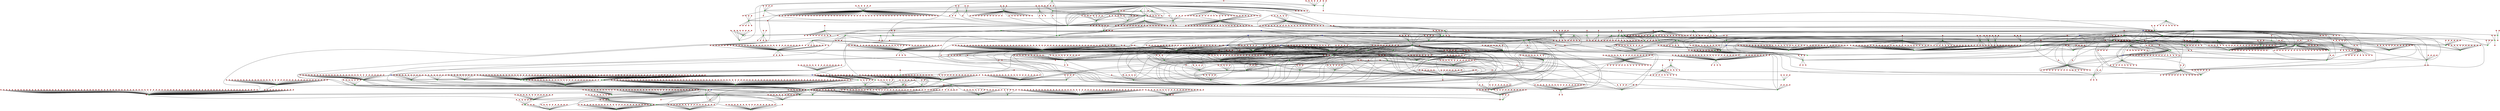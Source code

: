 graph G {
0[shape="circle",width=0.1,label="",style=filled,fillcolor="green"];
1[shape="circle",width=0.1,label="",style=filled,fillcolor="red"];
2[shape="circle",width=0.1,label="",style=filled,fillcolor="green"];
3[shape="circle",width=0.1,label="",style=filled,fillcolor="red"];
4[shape="circle",width=0.1,label="",style=filled,fillcolor="red"];
5[shape="circle",width=0.1,label="",style=filled,fillcolor="green"];
6[shape="circle",width=0.1,label="",style=filled,fillcolor="red"];
7[shape="circle",width=0.1,label="",style=filled,fillcolor="green"];
8[shape="circle",width=0.1,label="",style=filled,fillcolor="red"];
9[shape="circle",width=0.1,label="",style=filled,fillcolor="green"];
10[shape="circle",width=0.1,label="",style=filled,fillcolor="green"];
11[shape="circle",width=0.1,label="",style=filled,fillcolor="red"];
12[shape="circle",width=0.1,label="",style=filled,fillcolor="red"];
13[shape="circle",width=0.1,label="",style=filled,fillcolor="red"];
14[shape="circle",width=0.1,label="",style=filled,fillcolor="red"];
15[shape="circle",width=0.1,label="",style=filled,fillcolor="red"];
16[shape="circle",width=0.1,label="",style=filled,fillcolor="red"];
17[shape="circle",width=0.1,label="",style=filled,fillcolor="red"];
18[shape="circle",width=0.1,label="",style=filled,fillcolor="red"];
19[shape="circle",width=0.1,label="",style=filled,fillcolor="red"];
20[shape="circle",width=0.1,label="",style=filled,fillcolor="red"];
21[shape="circle",width=0.1,label="",style=filled,fillcolor="red"];
22[shape="circle",width=0.1,label="",style=filled,fillcolor="red"];
23[shape="circle",width=0.1,label="",style=filled,fillcolor="red"];
24[shape="circle",width=0.1,label="",style=filled,fillcolor="red"];
25[shape="circle",width=0.1,label="",style=filled,fillcolor="red"];
26[shape="circle",width=0.1,label="",style=filled,fillcolor="red"];
27[shape="circle",width=0.1,label="",style=filled,fillcolor="green"];
28[shape="circle",width=0.1,label="",style=filled,fillcolor="red"];
29[shape="circle",width=0.1,label="",style=filled,fillcolor="green"];
30[shape="circle",width=0.1,label="",style=filled,fillcolor="red"];
31[shape="circle",width=0.1,label="",style=filled,fillcolor="red"];
32[shape="circle",width=0.1,label="",style=filled,fillcolor="red"];
33[shape="circle",width=0.1,label="",style=filled,fillcolor="red"];
34[shape="circle",width=0.1,label="",style=filled,fillcolor="green"];
35[shape="circle",width=0.1,label="",style=filled,fillcolor="red"];
36[shape="circle",width=0.1,label="",style=filled,fillcolor="red"];
37[shape="circle",width=0.1,label="",style=filled,fillcolor="red"];
38[shape="circle",width=0.1,label="",style=filled,fillcolor="red"];
39[shape="circle",width=0.1,label="",style=filled,fillcolor="green"];
40[shape="circle",width=0.1,label="",style=filled,fillcolor="green"];
41[shape="circle",width=0.1,label="",style=filled,fillcolor="red"];
42[shape="circle",width=0.1,label="",style=filled,fillcolor="red"];
43[shape="circle",width=0.1,label="",style=filled,fillcolor="red"];
44[shape="circle",width=0.1,label="",style=filled,fillcolor="red"];
45[shape="circle",width=0.1,label="",style=filled,fillcolor="red"];
46[shape="circle",width=0.1,label="",style=filled,fillcolor="green"];
47[shape="circle",width=0.1,label="",style=filled,fillcolor="red"];
48[shape="circle",width=0.1,label="",style=filled,fillcolor="red"];
49[shape="circle",width=0.1,label="",style=filled,fillcolor="red"];
50[shape="circle",width=0.1,label="",style=filled,fillcolor="red"];
51[shape="circle",width=0.1,label="",style=filled,fillcolor="green"];
52[shape="circle",width=0.1,label="",style=filled,fillcolor="green"];
53[shape="circle",width=0.1,label="",style=filled,fillcolor="green"];
54[shape="circle",width=0.1,label="",style=filled,fillcolor="red"];
55[shape="circle",width=0.1,label="",style=filled,fillcolor="red"];
56[shape="circle",width=0.1,label="",style=filled,fillcolor="red"];
57[shape="circle",width=0.1,label="",style=filled,fillcolor="red"];
58[shape="circle",width=0.1,label="",style=filled,fillcolor="red"];
59[shape="circle",width=0.1,label="",style=filled,fillcolor="red"];
60[shape="circle",width=0.1,label="",style=filled,fillcolor="red"];
61[shape="circle",width=0.1,label="",style=filled,fillcolor="red"];
62[shape="circle",width=0.1,label="",style=filled,fillcolor="red"];
63[shape="circle",width=0.1,label="",style=filled,fillcolor="red"];
64[shape="circle",width=0.1,label="",style=filled,fillcolor="red"];
65[shape="circle",width=0.1,label="",style=filled,fillcolor="red"];
66[shape="circle",width=0.1,label="",style=filled,fillcolor="red"];
67[shape="circle",width=0.1,label="",style=filled,fillcolor="red"];
68[shape="circle",width=0.1,label="",style=filled,fillcolor="red"];
69[shape="circle",width=0.1,label="",style=filled,fillcolor="red"];
70[shape="circle",width=0.1,label="",style=filled,fillcolor="red"];
71[shape="circle",width=0.1,label="",style=filled,fillcolor="red"];
72[shape="circle",width=0.1,label="",style=filled,fillcolor="green"];
73[shape="circle",width=0.1,label="",style=filled,fillcolor="red"];
74[shape="circle",width=0.1,label="",style=filled,fillcolor="red"];
75[shape="circle",width=0.1,label="",style=filled,fillcolor="red"];
76[shape="circle",width=0.1,label="",style=filled,fillcolor="red"];
77[shape="circle",width=0.1,label="",style=filled,fillcolor="red"];
78[shape="circle",width=0.1,label="",style=filled,fillcolor="green"];
79[shape="circle",width=0.1,label="",style=filled,fillcolor="red"];
80[shape="circle",width=0.1,label="",style=filled,fillcolor="red"];
81[shape="circle",width=0.1,label="",style=filled,fillcolor="red"];
82[shape="circle",width=0.1,label="",style=filled,fillcolor="red"];
83[shape="circle",width=0.1,label="",style=filled,fillcolor="red"];
84[shape="circle",width=0.1,label="",style=filled,fillcolor="red"];
85[shape="circle",width=0.1,label="",style=filled,fillcolor="red"];
86[shape="circle",width=0.1,label="",style=filled,fillcolor="red"];
87[shape="circle",width=0.1,label="",style=filled,fillcolor="red"];
88[shape="circle",width=0.1,label="",style=filled,fillcolor="red"];
89[shape="circle",width=0.1,label="",style=filled,fillcolor="red"];
90[shape="circle",width=0.1,label="",style=filled,fillcolor="red"];
91[shape="circle",width=0.1,label="",style=filled,fillcolor="red"];
92[shape="circle",width=0.1,label="",style=filled,fillcolor="red"];
93[shape="circle",width=0.1,label="",style=filled,fillcolor="red"];
94[shape="circle",width=0.1,label="",style=filled,fillcolor="green"];
95[shape="circle",width=0.1,label="",style=filled,fillcolor="red"];
96[shape="circle",width=0.1,label="",style=filled,fillcolor="red"];
97[shape="circle",width=0.1,label="",style=filled,fillcolor="red"];
98[shape="circle",width=0.1,label="",style=filled,fillcolor="red"];
99[shape="circle",width=0.1,label="",style=filled,fillcolor="red"];
100[shape="circle",width=0.1,label="",style=filled,fillcolor="red"];
101[shape="circle",width=0.1,label="",style=filled,fillcolor="red"];
102[shape="circle",width=0.1,label="",style=filled,fillcolor="red"];
103[shape="circle",width=0.1,label="",style=filled,fillcolor="red"];
104[shape="circle",width=0.1,label="",style=filled,fillcolor="red"];
105[shape="circle",width=0.1,label="",style=filled,fillcolor="red"];
106[shape="circle",width=0.1,label="",style=filled,fillcolor="red"];
107[shape="circle",width=0.1,label="",style=filled,fillcolor="red"];
108[shape="circle",width=0.1,label="",style=filled,fillcolor="red"];
109[shape="circle",width=0.1,label="",style=filled,fillcolor="red"];
110[shape="circle",width=0.1,label="",style=filled,fillcolor="green"];
111[shape="circle",width=0.1,label="",style=filled,fillcolor="red"];
112[shape="circle",width=0.1,label="",style=filled,fillcolor="green"];
113[shape="circle",width=0.1,label="",style=filled,fillcolor="red"];
114[shape="circle",width=0.1,label="",style=filled,fillcolor="red"];
115[shape="circle",width=0.1,label="",style=filled,fillcolor="red"];
116[shape="circle",width=0.1,label="",style=filled,fillcolor="red"];
117[shape="circle",width=0.1,label="",style=filled,fillcolor="red"];
118[shape="circle",width=0.1,label="",style=filled,fillcolor="green"];
119[shape="circle",width=0.1,label="",style=filled,fillcolor="red"];
120[shape="circle",width=0.1,label="",style=filled,fillcolor="red"];
121[shape="circle",width=0.1,label="",style=filled,fillcolor="red"];
122[shape="circle",width=0.1,label="",style=filled,fillcolor="green"];
123[shape="circle",width=0.1,label="",style=filled,fillcolor="red"];
124[shape="circle",width=0.1,label="",style=filled,fillcolor="red"];
125[shape="circle",width=0.1,label="",style=filled,fillcolor="red"];
126[shape="circle",width=0.1,label="",style=filled,fillcolor="red"];
127[shape="circle",width=0.1,label="",style=filled,fillcolor="green"];
128[shape="circle",width=0.1,label="",style=filled,fillcolor="red"];
129[shape="circle",width=0.1,label="",style=filled,fillcolor="red"];
130[shape="circle",width=0.1,label="",style=filled,fillcolor="red"];
131[shape="circle",width=0.1,label="",style=filled,fillcolor="red"];
132[shape="circle",width=0.1,label="",style=filled,fillcolor="red"];
133[shape="circle",width=0.1,label="",style=filled,fillcolor="red"];
134[shape="circle",width=0.1,label="",style=filled,fillcolor="red"];
135[shape="circle",width=0.1,label="",style=filled,fillcolor="red"];
136[shape="circle",width=0.1,label="",style=filled,fillcolor="green"];
137[shape="circle",width=0.1,label="",style=filled,fillcolor="red"];
138[shape="circle",width=0.1,label="",style=filled,fillcolor="red"];
139[shape="circle",width=0.1,label="",style=filled,fillcolor="red"];
140[shape="circle",width=0.1,label="",style=filled,fillcolor="red"];
141[shape="circle",width=0.1,label="",style=filled,fillcolor="red"];
142[shape="circle",width=0.1,label="",style=filled,fillcolor="red"];
143[shape="circle",width=0.1,label="",style=filled,fillcolor="red"];
144[shape="circle",width=0.1,label="",style=filled,fillcolor="red"];
145[shape="circle",width=0.1,label="",style=filled,fillcolor="green"];
146[shape="circle",width=0.1,label="",style=filled,fillcolor="red"];
147[shape="circle",width=0.1,label="",style=filled,fillcolor="red"];
148[shape="circle",width=0.1,label="",style=filled,fillcolor="red"];
149[shape="circle",width=0.1,label="",style=filled,fillcolor="red"];
150[shape="circle",width=0.1,label="",style=filled,fillcolor="red"];
151[shape="circle",width=0.1,label="",style=filled,fillcolor="red"];
152[shape="circle",width=0.1,label="",style=filled,fillcolor="green"];
153[shape="circle",width=0.1,label="",style=filled,fillcolor="red"];
154[shape="circle",width=0.1,label="",style=filled,fillcolor="red"];
155[shape="circle",width=0.1,label="",style=filled,fillcolor="red"];
156[shape="circle",width=0.1,label="",style=filled,fillcolor="red"];
157[shape="circle",width=0.1,label="",style=filled,fillcolor="red"];
158[shape="circle",width=0.1,label="",style=filled,fillcolor="red"];
159[shape="circle",width=0.1,label="",style=filled,fillcolor="red"];
160[shape="circle",width=0.1,label="",style=filled,fillcolor="red"];
161[shape="circle",width=0.1,label="",style=filled,fillcolor="green"];
162[shape="circle",width=0.1,label="",style=filled,fillcolor="red"];
163[shape="circle",width=0.1,label="",style=filled,fillcolor="red"];
164[shape="circle",width=0.1,label="",style=filled,fillcolor="red"];
165[shape="circle",width=0.1,label="",style=filled,fillcolor="green"];
166[shape="circle",width=0.1,label="",style=filled,fillcolor="red"];
167[shape="circle",width=0.1,label="",style=filled,fillcolor="red"];
168[shape="circle",width=0.1,label="",style=filled,fillcolor="red"];
169[shape="circle",width=0.1,label="",style=filled,fillcolor="red"];
170[shape="circle",width=0.1,label="",style=filled,fillcolor="red"];
171[shape="circle",width=0.1,label="",style=filled,fillcolor="green"];
172[shape="circle",width=0.1,label="",style=filled,fillcolor="red"];
173[shape="circle",width=0.1,label="",style=filled,fillcolor="red"];
174[shape="circle",width=0.1,label="",style=filled,fillcolor="red"];
175[shape="circle",width=0.1,label="",style=filled,fillcolor="red"];
176[shape="circle",width=0.1,label="",style=filled,fillcolor="green"];
177[shape="circle",width=0.1,label="",style=filled,fillcolor="red"];
178[shape="circle",width=0.1,label="",style=filled,fillcolor="red"];
179[shape="circle",width=0.1,label="",style=filled,fillcolor="red"];
180[shape="circle",width=0.1,label="",style=filled,fillcolor="green"];
181[shape="circle",width=0.1,label="",style=filled,fillcolor="red"];
182[shape="circle",width=0.1,label="",style=filled,fillcolor="red"];
183[shape="circle",width=0.1,label="",style=filled,fillcolor="red"];
184[shape="circle",width=0.1,label="",style=filled,fillcolor="red"];
185[shape="circle",width=0.1,label="",style=filled,fillcolor="red"];
186[shape="circle",width=0.1,label="",style=filled,fillcolor="red"];
187[shape="circle",width=0.1,label="",style=filled,fillcolor="red"];
188[shape="circle",width=0.1,label="",style=filled,fillcolor="red"];
189[shape="circle",width=0.1,label="",style=filled,fillcolor="red"];
190[shape="circle",width=0.1,label="",style=filled,fillcolor="red"];
191[shape="circle",width=0.1,label="",style=filled,fillcolor="green"];
192[shape="circle",width=0.1,label="",style=filled,fillcolor="red"];
193[shape="circle",width=0.1,label="",style=filled,fillcolor="red"];
194[shape="circle",width=0.1,label="",style=filled,fillcolor="red"];
195[shape="circle",width=0.1,label="",style=filled,fillcolor="red"];
196[shape="circle",width=0.1,label="",style=filled,fillcolor="red"];
197[shape="circle",width=0.1,label="",style=filled,fillcolor="red"];
198[shape="circle",width=0.1,label="",style=filled,fillcolor="red"];
199[shape="circle",width=0.1,label="",style=filled,fillcolor="red"];
200[shape="circle",width=0.1,label="",style=filled,fillcolor="red"];
201[shape="circle",width=0.1,label="",style=filled,fillcolor="red"];
202[shape="circle",width=0.1,label="",style=filled,fillcolor="red"];
203[shape="circle",width=0.1,label="",style=filled,fillcolor="red"];
204[shape="circle",width=0.1,label="",style=filled,fillcolor="red"];
205[shape="circle",width=0.1,label="",style=filled,fillcolor="red"];
206[shape="circle",width=0.1,label="",style=filled,fillcolor="red"];
207[shape="circle",width=0.1,label="",style=filled,fillcolor="red"];
208[shape="circle",width=0.1,label="",style=filled,fillcolor="red"];
209[shape="circle",width=0.1,label="",style=filled,fillcolor="red"];
210[shape="circle",width=0.1,label="",style=filled,fillcolor="red"];
211[shape="circle",width=0.1,label="",style=filled,fillcolor="red"];
212[shape="circle",width=0.1,label="",style=filled,fillcolor="red"];
213[shape="circle",width=0.1,label="",style=filled,fillcolor="red"];
214[shape="circle",width=0.1,label="",style=filled,fillcolor="red"];
215[shape="circle",width=0.1,label="",style=filled,fillcolor="red"];
216[shape="circle",width=0.1,label="",style=filled,fillcolor="red"];
217[shape="circle",width=0.1,label="",style=filled,fillcolor="red"];
218[shape="circle",width=0.1,label="",style=filled,fillcolor="red"];
219[shape="circle",width=0.1,label="",style=filled,fillcolor="red"];
220[shape="circle",width=0.1,label="",style=filled,fillcolor="red"];
221[shape="circle",width=0.1,label="",style=filled,fillcolor="red"];
222[shape="circle",width=0.1,label="",style=filled,fillcolor="green"];
223[shape="circle",width=0.1,label="",style=filled,fillcolor="red"];
224[shape="circle",width=0.1,label="",style=filled,fillcolor="red"];
225[shape="circle",width=0.1,label="",style=filled,fillcolor="red"];
226[shape="circle",width=0.1,label="",style=filled,fillcolor="red"];
227[shape="circle",width=0.1,label="",style=filled,fillcolor="red"];
228[shape="circle",width=0.1,label="",style=filled,fillcolor="red"];
229[shape="circle",width=0.1,label="",style=filled,fillcolor="red"];
230[shape="circle",width=0.1,label="",style=filled,fillcolor="red"];
231[shape="circle",width=0.1,label="",style=filled,fillcolor="red"];
232[shape="circle",width=0.1,label="",style=filled,fillcolor="red"];
233[shape="circle",width=0.1,label="",style=filled,fillcolor="red"];
234[shape="circle",width=0.1,label="",style=filled,fillcolor="red"];
235[shape="circle",width=0.1,label="",style=filled,fillcolor="red"];
236[shape="circle",width=0.1,label="",style=filled,fillcolor="red"];
237[shape="circle",width=0.1,label="",style=filled,fillcolor="red"];
238[shape="circle",width=0.1,label="",style=filled,fillcolor="red"];
239[shape="circle",width=0.1,label="",style=filled,fillcolor="red"];
240[shape="circle",width=0.1,label="",style=filled,fillcolor="red"];
241[shape="circle",width=0.1,label="",style=filled,fillcolor="red"];
242[shape="circle",width=0.1,label="",style=filled,fillcolor="red"];
243[shape="circle",width=0.1,label="",style=filled,fillcolor="red"];
244[shape="circle",width=0.1,label="",style=filled,fillcolor="red"];
245[shape="circle",width=0.1,label="",style=filled,fillcolor="red"];
246[shape="circle",width=0.1,label="",style=filled,fillcolor="red"];
247[shape="circle",width=0.1,label="",style=filled,fillcolor="red"];
248[shape="circle",width=0.1,label="",style=filled,fillcolor="red"];
249[shape="circle",width=0.1,label="",style=filled,fillcolor="red"];
250[shape="circle",width=0.1,label="",style=filled,fillcolor="red"];
251[shape="circle",width=0.1,label="",style=filled,fillcolor="red"];
252[shape="circle",width=0.1,label="",style=filled,fillcolor="red"];
253[shape="circle",width=0.1,label="",style=filled,fillcolor="red"];
254[shape="circle",width=0.1,label="",style=filled,fillcolor="red"];
255[shape="circle",width=0.1,label="",style=filled,fillcolor="red"];
256[shape="circle",width=0.1,label="",style=filled,fillcolor="red"];
257[shape="circle",width=0.1,label="",style=filled,fillcolor="red"];
258[shape="circle",width=0.1,label="",style=filled,fillcolor="red"];
259[shape="circle",width=0.1,label="",style=filled,fillcolor="red"];
260[shape="circle",width=0.1,label="",style=filled,fillcolor="red"];
261[shape="circle",width=0.1,label="",style=filled,fillcolor="red"];
262[shape="circle",width=0.1,label="",style=filled,fillcolor="red"];
263[shape="circle",width=0.1,label="",style=filled,fillcolor="red"];
264[shape="circle",width=0.1,label="",style=filled,fillcolor="red"];
265[shape="circle",width=0.1,label="",style=filled,fillcolor="red"];
266[shape="circle",width=0.1,label="",style=filled,fillcolor="red"];
267[shape="circle",width=0.1,label="",style=filled,fillcolor="red"];
268[shape="circle",width=0.1,label="",style=filled,fillcolor="red"];
269[shape="circle",width=0.1,label="",style=filled,fillcolor="red"];
270[shape="circle",width=0.1,label="",style=filled,fillcolor="red"];
271[shape="circle",width=0.1,label="",style=filled,fillcolor="red"];
272[shape="circle",width=0.1,label="",style=filled,fillcolor="red"];
273[shape="circle",width=0.1,label="",style=filled,fillcolor="red"];
274[shape="circle",width=0.1,label="",style=filled,fillcolor="red"];
275[shape="circle",width=0.1,label="",style=filled,fillcolor="red"];
276[shape="circle",width=0.1,label="",style=filled,fillcolor="red"];
277[shape="circle",width=0.1,label="",style=filled,fillcolor="red"];
278[shape="circle",width=0.1,label="",style=filled,fillcolor="green"];
279[shape="circle",width=0.1,label="",style=filled,fillcolor="red"];
280[shape="circle",width=0.1,label="",style=filled,fillcolor="red"];
281[shape="circle",width=0.1,label="",style=filled,fillcolor="red"];
282[shape="circle",width=0.1,label="",style=filled,fillcolor="red"];
283[shape="circle",width=0.1,label="",style=filled,fillcolor="red"];
284[shape="circle",width=0.1,label="",style=filled,fillcolor="red"];
285[shape="circle",width=0.1,label="",style=filled,fillcolor="red"];
286[shape="circle",width=0.1,label="",style=filled,fillcolor="red"];
287[shape="circle",width=0.1,label="",style=filled,fillcolor="red"];
288[shape="circle",width=0.1,label="",style=filled,fillcolor="red"];
289[shape="circle",width=0.1,label="",style=filled,fillcolor="red"];
290[shape="circle",width=0.1,label="",style=filled,fillcolor="red"];
291[shape="circle",width=0.1,label="",style=filled,fillcolor="red"];
292[shape="circle",width=0.1,label="",style=filled,fillcolor="green"];
293[shape="circle",width=0.1,label="",style=filled,fillcolor="red"];
294[shape="circle",width=0.1,label="",style=filled,fillcolor="red"];
295[shape="circle",width=0.1,label="",style=filled,fillcolor="red"];
296[shape="circle",width=0.1,label="",style=filled,fillcolor="red"];
297[shape="circle",width=0.1,label="",style=filled,fillcolor="red"];
298[shape="circle",width=0.1,label="",style=filled,fillcolor="red"];
299[shape="circle",width=0.1,label="",style=filled,fillcolor="red"];
300[shape="circle",width=0.1,label="",style=filled,fillcolor="red"];
301[shape="circle",width=0.1,label="",style=filled,fillcolor="red"];
302[shape="circle",width=0.1,label="",style=filled,fillcolor="red"];
303[shape="circle",width=0.1,label="",style=filled,fillcolor="red"];
304[shape="circle",width=0.1,label="",style=filled,fillcolor="red"];
305[shape="circle",width=0.1,label="",style=filled,fillcolor="red"];
306[shape="circle",width=0.1,label="",style=filled,fillcolor="red"];
307[shape="circle",width=0.1,label="",style=filled,fillcolor="red"];
308[shape="circle",width=0.1,label="",style=filled,fillcolor="red"];
309[shape="circle",width=0.1,label="",style=filled,fillcolor="red"];
310[shape="circle",width=0.1,label="",style=filled,fillcolor="red"];
311[shape="circle",width=0.1,label="",style=filled,fillcolor="red"];
312[shape="circle",width=0.1,label="",style=filled,fillcolor="red"];
313[shape="circle",width=0.1,label="",style=filled,fillcolor="red"];
314[shape="circle",width=0.1,label="",style=filled,fillcolor="red"];
315[shape="circle",width=0.1,label="",style=filled,fillcolor="red"];
316[shape="circle",width=0.1,label="",style=filled,fillcolor="green"];
317[shape="circle",width=0.1,label="",style=filled,fillcolor="red"];
318[shape="circle",width=0.1,label="",style=filled,fillcolor="red"];
319[shape="circle",width=0.1,label="",style=filled,fillcolor="red"];
320[shape="circle",width=0.1,label="",style=filled,fillcolor="red"];
321[shape="circle",width=0.1,label="",style=filled,fillcolor="red"];
322[shape="circle",width=0.1,label="",style=filled,fillcolor="red"];
323[shape="circle",width=0.1,label="",style=filled,fillcolor="red"];
324[shape="circle",width=0.1,label="",style=filled,fillcolor="red"];
325[shape="circle",width=0.1,label="",style=filled,fillcolor="red"];
326[shape="circle",width=0.1,label="",style=filled,fillcolor="red"];
327[shape="circle",width=0.1,label="",style=filled,fillcolor="red"];
328[shape="circle",width=0.1,label="",style=filled,fillcolor="red"];
329[shape="circle",width=0.1,label="",style=filled,fillcolor="red"];
330[shape="circle",width=0.1,label="",style=filled,fillcolor="red"];
331[shape="circle",width=0.1,label="",style=filled,fillcolor="red"];
332[shape="circle",width=0.1,label="",style=filled,fillcolor="red"];
333[shape="circle",width=0.1,label="",style=filled,fillcolor="green"];
334[shape="circle",width=0.1,label="",style=filled,fillcolor="red"];
335[shape="circle",width=0.1,label="",style=filled,fillcolor="red"];
336[shape="circle",width=0.1,label="",style=filled,fillcolor="red"];
337[shape="circle",width=0.1,label="",style=filled,fillcolor="red"];
338[shape="circle",width=0.1,label="",style=filled,fillcolor="red"];
339[shape="circle",width=0.1,label="",style=filled,fillcolor="red"];
340[shape="circle",width=0.1,label="",style=filled,fillcolor="red"];
341[shape="circle",width=0.1,label="",style=filled,fillcolor="red"];
342[shape="circle",width=0.1,label="",style=filled,fillcolor="red"];
343[shape="circle",width=0.1,label="",style=filled,fillcolor="red"];
344[shape="circle",width=0.1,label="",style=filled,fillcolor="red"];
345[shape="circle",width=0.1,label="",style=filled,fillcolor="red"];
346[shape="circle",width=0.1,label="",style=filled,fillcolor="red"];
347[shape="circle",width=0.1,label="",style=filled,fillcolor="red"];
348[shape="circle",width=0.1,label="",style=filled,fillcolor="red"];
349[shape="circle",width=0.1,label="",style=filled,fillcolor="red"];
350[shape="circle",width=0.1,label="",style=filled,fillcolor="red"];
351[shape="circle",width=0.1,label="",style=filled,fillcolor="red"];
352[shape="circle",width=0.1,label="",style=filled,fillcolor="red"];
353[shape="circle",width=0.1,label="",style=filled,fillcolor="red"];
354[shape="circle",width=0.1,label="",style=filled,fillcolor="red"];
355[shape="circle",width=0.1,label="",style=filled,fillcolor="red"];
356[shape="circle",width=0.1,label="",style=filled,fillcolor="red"];
357[shape="circle",width=0.1,label="",style=filled,fillcolor="red"];
358[shape="circle",width=0.1,label="",style=filled,fillcolor="red"];
359[shape="circle",width=0.1,label="",style=filled,fillcolor="red"];
360[shape="circle",width=0.1,label="",style=filled,fillcolor="red"];
361[shape="circle",width=0.1,label="",style=filled,fillcolor="red"];
362[shape="circle",width=0.1,label="",style=filled,fillcolor="red"];
363[shape="circle",width=0.1,label="",style=filled,fillcolor="red"];
364[shape="circle",width=0.1,label="",style=filled,fillcolor="red"];
365[shape="circle",width=0.1,label="",style=filled,fillcolor="red"];
366[shape="circle",width=0.1,label="",style=filled,fillcolor="red"];
367[shape="circle",width=0.1,label="",style=filled,fillcolor="red"];
368[shape="circle",width=0.1,label="",style=filled,fillcolor="red"];
369[shape="circle",width=0.1,label="",style=filled,fillcolor="red"];
370[shape="circle",width=0.1,label="",style=filled,fillcolor="red"];
371[shape="circle",width=0.1,label="",style=filled,fillcolor="red"];
372[shape="circle",width=0.1,label="",style=filled,fillcolor="red"];
373[shape="circle",width=0.1,label="",style=filled,fillcolor="red"];
374[shape="circle",width=0.1,label="",style=filled,fillcolor="red"];
375[shape="circle",width=0.1,label="",style=filled,fillcolor="red"];
376[shape="circle",width=0.1,label="",style=filled,fillcolor="red"];
377[shape="circle",width=0.1,label="",style=filled,fillcolor="red"];
378[shape="circle",width=0.1,label="",style=filled,fillcolor="red"];
379[shape="circle",width=0.1,label="",style=filled,fillcolor="red"];
380[shape="circle",width=0.1,label="",style=filled,fillcolor="red"];
381[shape="circle",width=0.1,label="",style=filled,fillcolor="red"];
382[shape="circle",width=0.1,label="",style=filled,fillcolor="red"];
383[shape="circle",width=0.1,label="",style=filled,fillcolor="red"];
384[shape="circle",width=0.1,label="",style=filled,fillcolor="red"];
385[shape="circle",width=0.1,label="",style=filled,fillcolor="red"];
386[shape="circle",width=0.1,label="",style=filled,fillcolor="red"];
387[shape="circle",width=0.1,label="",style=filled,fillcolor="red"];
388[shape="circle",width=0.1,label="",style=filled,fillcolor="red"];
389[shape="circle",width=0.1,label="",style=filled,fillcolor="red"];
390[shape="circle",width=0.1,label="",style=filled,fillcolor="red"];
391[shape="circle",width=0.1,label="",style=filled,fillcolor="red"];
392[shape="circle",width=0.1,label="",style=filled,fillcolor="red"];
393[shape="circle",width=0.1,label="",style=filled,fillcolor="red"];
394[shape="circle",width=0.1,label="",style=filled,fillcolor="red"];
395[shape="circle",width=0.1,label="",style=filled,fillcolor="red"];
396[shape="circle",width=0.1,label="",style=filled,fillcolor="red"];
397[shape="circle",width=0.1,label="",style=filled,fillcolor="red"];
398[shape="circle",width=0.1,label="",style=filled,fillcolor="red"];
399[shape="circle",width=0.1,label="",style=filled,fillcolor="red"];
400[shape="circle",width=0.1,label="",style=filled,fillcolor="red"];
401[shape="circle",width=0.1,label="",style=filled,fillcolor="red"];
402[shape="circle",width=0.1,label="",style=filled,fillcolor="red"];
403[shape="circle",width=0.1,label="",style=filled,fillcolor="red"];
404[shape="circle",width=0.1,label="",style=filled,fillcolor="red"];
405[shape="circle",width=0.1,label="",style=filled,fillcolor="red"];
406[shape="circle",width=0.1,label="",style=filled,fillcolor="red"];
407[shape="circle",width=0.1,label="",style=filled,fillcolor="red"];
408[shape="circle",width=0.1,label="",style=filled,fillcolor="red"];
409[shape="circle",width=0.1,label="",style=filled,fillcolor="red"];
410[shape="circle",width=0.1,label="",style=filled,fillcolor="red"];
411[shape="circle",width=0.1,label="",style=filled,fillcolor="red"];
412[shape="circle",width=0.1,label="",style=filled,fillcolor="red"];
413[shape="circle",width=0.1,label="",style=filled,fillcolor="red"];
414[shape="circle",width=0.1,label="",style=filled,fillcolor="red"];
415[shape="circle",width=0.1,label="",style=filled,fillcolor="red"];
416[shape="circle",width=0.1,label="",style=filled,fillcolor="red"];
417[shape="circle",width=0.1,label="",style=filled,fillcolor="red"];
418[shape="circle",width=0.1,label="",style=filled,fillcolor="red"];
419[shape="circle",width=0.1,label="",style=filled,fillcolor="red"];
420[shape="circle",width=0.1,label="",style=filled,fillcolor="red"];
421[shape="circle",width=0.1,label="",style=filled,fillcolor="red"];
422[shape="circle",width=0.1,label="",style=filled,fillcolor="red"];
423[shape="circle",width=0.1,label="",style=filled,fillcolor="red"];
424[shape="circle",width=0.1,label="",style=filled,fillcolor="red"];
425[shape="circle",width=0.1,label="",style=filled,fillcolor="red"];
426[shape="circle",width=0.1,label="",style=filled,fillcolor="red"];
427[shape="circle",width=0.1,label="",style=filled,fillcolor="red"];
428[shape="circle",width=0.1,label="",style=filled,fillcolor="red"];
429[shape="circle",width=0.1,label="",style=filled,fillcolor="red"];
430[shape="circle",width=0.1,label="",style=filled,fillcolor="red"];
431[shape="circle",width=0.1,label="",style=filled,fillcolor="red"];
432[shape="circle",width=0.1,label="",style=filled,fillcolor="red"];
433[shape="circle",width=0.1,label="",style=filled,fillcolor="green"];
434[shape="circle",width=0.1,label="",style=filled,fillcolor="red"];
435[shape="circle",width=0.1,label="",style=filled,fillcolor="red"];
436[shape="circle",width=0.1,label="",style=filled,fillcolor="red"];
437[shape="circle",width=0.1,label="",style=filled,fillcolor="red"];
438[shape="circle",width=0.1,label="",style=filled,fillcolor="red"];
439[shape="circle",width=0.1,label="",style=filled,fillcolor="red"];
440[shape="circle",width=0.1,label="",style=filled,fillcolor="red"];
441[shape="circle",width=0.1,label="",style=filled,fillcolor="red"];
442[shape="circle",width=0.1,label="",style=filled,fillcolor="red"];
443[shape="circle",width=0.1,label="",style=filled,fillcolor="red"];
444[shape="circle",width=0.1,label="",style=filled,fillcolor="red"];
445[shape="circle",width=0.1,label="",style=filled,fillcolor="red"];
446[shape="circle",width=0.1,label="",style=filled,fillcolor="red"];
447[shape="circle",width=0.1,label="",style=filled,fillcolor="red"];
448[shape="circle",width=0.1,label="",style=filled,fillcolor="red"];
449[shape="circle",width=0.1,label="",style=filled,fillcolor="red"];
450[shape="circle",width=0.1,label="",style=filled,fillcolor="red"];
451[shape="circle",width=0.1,label="",style=filled,fillcolor="red"];
452[shape="circle",width=0.1,label="",style=filled,fillcolor="red"];
453[shape="circle",width=0.1,label="",style=filled,fillcolor="red"];
454[shape="circle",width=0.1,label="",style=filled,fillcolor="red"];
455[shape="circle",width=0.1,label="",style=filled,fillcolor="red"];
456[shape="circle",width=0.1,label="",style=filled,fillcolor="red"];
457[shape="circle",width=0.1,label="",style=filled,fillcolor="red"];
458[shape="circle",width=0.1,label="",style=filled,fillcolor="red"];
459[shape="circle",width=0.1,label="",style=filled,fillcolor="red"];
460[shape="circle",width=0.1,label="",style=filled,fillcolor="red"];
461[shape="circle",width=0.1,label="",style=filled,fillcolor="red"];
462[shape="circle",width=0.1,label="",style=filled,fillcolor="red"];
463[shape="circle",width=0.1,label="",style=filled,fillcolor="red"];
464[shape="circle",width=0.1,label="",style=filled,fillcolor="red"];
465[shape="circle",width=0.1,label="",style=filled,fillcolor="red"];
466[shape="circle",width=0.1,label="",style=filled,fillcolor="red"];
467[shape="circle",width=0.1,label="",style=filled,fillcolor="red"];
468[shape="circle",width=0.1,label="",style=filled,fillcolor="red"];
469[shape="circle",width=0.1,label="",style=filled,fillcolor="red"];
470[shape="circle",width=0.1,label="",style=filled,fillcolor="red"];
471[shape="circle",width=0.1,label="",style=filled,fillcolor="red"];
472[shape="circle",width=0.1,label="",style=filled,fillcolor="red"];
473[shape="circle",width=0.1,label="",style=filled,fillcolor="red"];
474[shape="circle",width=0.1,label="",style=filled,fillcolor="red"];
475[shape="circle",width=0.1,label="",style=filled,fillcolor="red"];
476[shape="circle",width=0.1,label="",style=filled,fillcolor="red"];
477[shape="circle",width=0.1,label="",style=filled,fillcolor="red"];
478[shape="circle",width=0.1,label="",style=filled,fillcolor="red"];
479[shape="circle",width=0.1,label="",style=filled,fillcolor="red"];
480[shape="circle",width=0.1,label="",style=filled,fillcolor="red"];
481[shape="circle",width=0.1,label="",style=filled,fillcolor="red"];
482[shape="circle",width=0.1,label="",style=filled,fillcolor="red"];
483[shape="circle",width=0.1,label="",style=filled,fillcolor="red"];
484[shape="circle",width=0.1,label="",style=filled,fillcolor="red"];
485[shape="circle",width=0.1,label="",style=filled,fillcolor="red"];
486[shape="circle",width=0.1,label="",style=filled,fillcolor="red"];
487[shape="circle",width=0.1,label="",style=filled,fillcolor="red"];
488[shape="circle",width=0.1,label="",style=filled,fillcolor="red"];
489[shape="circle",width=0.1,label="",style=filled,fillcolor="red"];
490[shape="circle",width=0.1,label="",style=filled,fillcolor="red"];
491[shape="circle",width=0.1,label="",style=filled,fillcolor="red"];
492[shape="circle",width=0.1,label="",style=filled,fillcolor="red"];
493[shape="circle",width=0.1,label="",style=filled,fillcolor="red"];
494[shape="circle",width=0.1,label="",style=filled,fillcolor="red"];
495[shape="circle",width=0.1,label="",style=filled,fillcolor="red"];
496[shape="circle",width=0.1,label="",style=filled,fillcolor="red"];
497[shape="circle",width=0.1,label="",style=filled,fillcolor="red"];
498[shape="circle",width=0.1,label="",style=filled,fillcolor="red"];
499[shape="circle",width=0.1,label="",style=filled,fillcolor="red"];
500[shape="circle",width=0.1,label="",style=filled,fillcolor="red"];
501[shape="circle",width=0.1,label="",style=filled,fillcolor="red"];
502[shape="circle",width=0.1,label="",style=filled,fillcolor="red"];
503[shape="circle",width=0.1,label="",style=filled,fillcolor="red"];
504[shape="circle",width=0.1,label="",style=filled,fillcolor="red"];
505[shape="circle",width=0.1,label="",style=filled,fillcolor="red"];
506[shape="circle",width=0.1,label="",style=filled,fillcolor="red"];
507[shape="circle",width=0.1,label="",style=filled,fillcolor="red"];
508[shape="circle",width=0.1,label="",style=filled,fillcolor="red"];
509[shape="circle",width=0.1,label="",style=filled,fillcolor="red"];
510[shape="circle",width=0.1,label="",style=filled,fillcolor="red"];
511[shape="circle",width=0.1,label="",style=filled,fillcolor="red"];
512[shape="circle",width=0.1,label="",style=filled,fillcolor="red"];
513[shape="circle",width=0.1,label="",style=filled,fillcolor="red"];
514[shape="circle",width=0.1,label="",style=filled,fillcolor="red"];
515[shape="circle",width=0.1,label="",style=filled,fillcolor="red"];
516[shape="circle",width=0.1,label="",style=filled,fillcolor="red"];
517[shape="circle",width=0.1,label="",style=filled,fillcolor="red"];
518[shape="circle",width=0.1,label="",style=filled,fillcolor="red"];
519[shape="circle",width=0.1,label="",style=filled,fillcolor="red"];
520[shape="circle",width=0.1,label="",style=filled,fillcolor="red"];
521[shape="circle",width=0.1,label="",style=filled,fillcolor="red"];
522[shape="circle",width=0.1,label="",style=filled,fillcolor="red"];
523[shape="circle",width=0.1,label="",style=filled,fillcolor="red"];
524[shape="circle",width=0.1,label="",style=filled,fillcolor="red"];
525[shape="circle",width=0.1,label="",style=filled,fillcolor="red"];
526[shape="circle",width=0.1,label="",style=filled,fillcolor="red"];
527[shape="circle",width=0.1,label="",style=filled,fillcolor="red"];
528[shape="circle",width=0.1,label="",style=filled,fillcolor="red"];
529[shape="circle",width=0.1,label="",style=filled,fillcolor="red"];
530[shape="circle",width=0.1,label="",style=filled,fillcolor="red"];
531[shape="circle",width=0.1,label="",style=filled,fillcolor="red"];
532[shape="circle",width=0.1,label="",style=filled,fillcolor="red"];
533[shape="circle",width=0.1,label="",style=filled,fillcolor="red"];
534[shape="circle",width=0.1,label="",style=filled,fillcolor="red"];
535[shape="circle",width=0.1,label="",style=filled,fillcolor="red"];
536[shape="circle",width=0.1,label="",style=filled,fillcolor="red"];
537[shape="circle",width=0.1,label="",style=filled,fillcolor="red"];
538[shape="circle",width=0.1,label="",style=filled,fillcolor="red"];
539[shape="circle",width=0.1,label="",style=filled,fillcolor="red"];
540[shape="circle",width=0.1,label="",style=filled,fillcolor="red"];
541[shape="circle",width=0.1,label="",style=filled,fillcolor="red"];
542[shape="circle",width=0.1,label="",style=filled,fillcolor="red"];
543[shape="circle",width=0.1,label="",style=filled,fillcolor="red"];
544[shape="circle",width=0.1,label="",style=filled,fillcolor="red"];
545[shape="circle",width=0.1,label="",style=filled,fillcolor="red"];
546[shape="circle",width=0.1,label="",style=filled,fillcolor="red"];
547[shape="circle",width=0.1,label="",style=filled,fillcolor="red"];
548[shape="circle",width=0.1,label="",style=filled,fillcolor="red"];
549[shape="circle",width=0.1,label="",style=filled,fillcolor="red"];
550[shape="circle",width=0.1,label="",style=filled,fillcolor="red"];
551[shape="circle",width=0.1,label="",style=filled,fillcolor="red"];
552[shape="circle",width=0.1,label="",style=filled,fillcolor="red"];
553[shape="circle",width=0.1,label="",style=filled,fillcolor="red"];
554[shape="circle",width=0.1,label="",style=filled,fillcolor="red"];
555[shape="circle",width=0.1,label="",style=filled,fillcolor="red"];
556[shape="circle",width=0.1,label="",style=filled,fillcolor="red"];
557[shape="circle",width=0.1,label="",style=filled,fillcolor="red"];
558[shape="circle",width=0.1,label="",style=filled,fillcolor="red"];
559[shape="circle",width=0.1,label="",style=filled,fillcolor="red"];
560[shape="circle",width=0.1,label="",style=filled,fillcolor="red"];
561[shape="circle",width=0.1,label="",style=filled,fillcolor="red"];
562[shape="circle",width=0.1,label="",style=filled,fillcolor="red"];
563[shape="circle",width=0.1,label="",style=filled,fillcolor="red"];
564[shape="circle",width=0.1,label="",style=filled,fillcolor="red"];
565[shape="circle",width=0.1,label="",style=filled,fillcolor="red"];
566[shape="circle",width=0.1,label="",style=filled,fillcolor="red"];
567[shape="circle",width=0.1,label="",style=filled,fillcolor="red"];
568[shape="circle",width=0.1,label="",style=filled,fillcolor="red"];
569[shape="circle",width=0.1,label="",style=filled,fillcolor="red"];
570[shape="circle",width=0.1,label="",style=filled,fillcolor="red"];
571[shape="circle",width=0.1,label="",style=filled,fillcolor="red"];
572[shape="circle",width=0.1,label="",style=filled,fillcolor="red"];
573[shape="circle",width=0.1,label="",style=filled,fillcolor="red"];
574[shape="circle",width=0.1,label="",style=filled,fillcolor="red"];
575[shape="circle",width=0.1,label="",style=filled,fillcolor="red"];
576[shape="circle",width=0.1,label="",style=filled,fillcolor="red"];
577[shape="circle",width=0.1,label="",style=filled,fillcolor="red"];
578[shape="circle",width=0.1,label="",style=filled,fillcolor="red"];
579[shape="circle",width=0.1,label="",style=filled,fillcolor="red"];
580[shape="circle",width=0.1,label="",style=filled,fillcolor="red"];
581[shape="circle",width=0.1,label="",style=filled,fillcolor="red"];
582[shape="circle",width=0.1,label="",style=filled,fillcolor="red"];
583[shape="circle",width=0.1,label="",style=filled,fillcolor="red"];
584[shape="circle",width=0.1,label="",style=filled,fillcolor="red"];
585[shape="circle",width=0.1,label="",style=filled,fillcolor="red"];
586[shape="circle",width=0.1,label="",style=filled,fillcolor="red"];
587[shape="circle",width=0.1,label="",style=filled,fillcolor="red"];
588[shape="circle",width=0.1,label="",style=filled,fillcolor="red"];
589[shape="circle",width=0.1,label="",style=filled,fillcolor="red"];
590[shape="circle",width=0.1,label="",style=filled,fillcolor="red"];
591[shape="circle",width=0.1,label="",style=filled,fillcolor="red"];
592[shape="circle",width=0.1,label="",style=filled,fillcolor="red"];
593[shape="circle",width=0.1,label="",style=filled,fillcolor="red"];
594[shape="circle",width=0.1,label="",style=filled,fillcolor="red"];
595[shape="circle",width=0.1,label="",style=filled,fillcolor="red"];
596[shape="circle",width=0.1,label="",style=filled,fillcolor="red"];
597[shape="circle",width=0.1,label="",style=filled,fillcolor="red"];
598[shape="circle",width=0.1,label="",style=filled,fillcolor="red"];
599[shape="circle",width=0.1,label="",style=filled,fillcolor="red"];
600[shape="circle",width=0.1,label="",style=filled,fillcolor="red"];
601[shape="circle",width=0.1,label="",style=filled,fillcolor="red"];
602[shape="circle",width=0.1,label="",style=filled,fillcolor="red"];
603[shape="circle",width=0.1,label="",style=filled,fillcolor="red"];
604[shape="circle",width=0.1,label="",style=filled,fillcolor="red"];
605[shape="circle",width=0.1,label="",style=filled,fillcolor="red"];
606[shape="circle",width=0.1,label="",style=filled,fillcolor="red"];
607[shape="circle",width=0.1,label="",style=filled,fillcolor="red"];
608[shape="circle",width=0.1,label="",style=filled,fillcolor="red"];
609[shape="circle",width=0.1,label="",style=filled,fillcolor="red"];
610[shape="circle",width=0.1,label="",style=filled,fillcolor="red"];
611[shape="circle",width=0.1,label="",style=filled,fillcolor="red"];
612[shape="circle",width=0.1,label="",style=filled,fillcolor="red"];
613[shape="circle",width=0.1,label="",style=filled,fillcolor="red"];
614[shape="circle",width=0.1,label="",style=filled,fillcolor="red"];
615[shape="circle",width=0.1,label="",style=filled,fillcolor="red"];
616[shape="circle",width=0.1,label="",style=filled,fillcolor="red"];
617[shape="circle",width=0.1,label="",style=filled,fillcolor="red"];
618[shape="circle",width=0.1,label="",style=filled,fillcolor="red"];
619[shape="circle",width=0.1,label="",style=filled,fillcolor="red"];
620[shape="circle",width=0.1,label="",style=filled,fillcolor="red"];
621[shape="circle",width=0.1,label="",style=filled,fillcolor="red"];
622[shape="circle",width=0.1,label="",style=filled,fillcolor="red"];
623[shape="circle",width=0.1,label="",style=filled,fillcolor="red"];
624[shape="circle",width=0.1,label="",style=filled,fillcolor="red"];
625[shape="circle",width=0.1,label="",style=filled,fillcolor="red"];
626[shape="circle",width=0.1,label="",style=filled,fillcolor="red"];
627[shape="circle",width=0.1,label="",style=filled,fillcolor="red"];
628[shape="circle",width=0.1,label="",style=filled,fillcolor="red"];
629[shape="circle",width=0.1,label="",style=filled,fillcolor="red"];
630[shape="circle",width=0.1,label="",style=filled,fillcolor="red"];
631[shape="circle",width=0.1,label="",style=filled,fillcolor="red"];
632[shape="circle",width=0.1,label="",style=filled,fillcolor="red"];
633[shape="circle",width=0.1,label="",style=filled,fillcolor="red"];
634[shape="circle",width=0.1,label="",style=filled,fillcolor="red"];
635[shape="circle",width=0.1,label="",style=filled,fillcolor="red"];
636[shape="circle",width=0.1,label="",style=filled,fillcolor="red"];
637[shape="circle",width=0.1,label="",style=filled,fillcolor="red"];
638[shape="circle",width=0.1,label="",style=filled,fillcolor="red"];
639[shape="circle",width=0.1,label="",style=filled,fillcolor="red"];
640[shape="circle",width=0.1,label="",style=filled,fillcolor="red"];
641[shape="circle",width=0.1,label="",style=filled,fillcolor="red"];
642[shape="circle",width=0.1,label="",style=filled,fillcolor="red"];
643[shape="circle",width=0.1,label="",style=filled,fillcolor="red"];
644[shape="circle",width=0.1,label="",style=filled,fillcolor="red"];
645[shape="circle",width=0.1,label="",style=filled,fillcolor="red"];
646[shape="circle",width=0.1,label="",style=filled,fillcolor="red"];
647[shape="circle",width=0.1,label="",style=filled,fillcolor="red"];
648[shape="circle",width=0.1,label="",style=filled,fillcolor="red"];
649[shape="circle",width=0.1,label="",style=filled,fillcolor="red"];
650[shape="circle",width=0.1,label="",style=filled,fillcolor="red"];
651[shape="circle",width=0.1,label="",style=filled,fillcolor="red"];
652[shape="circle",width=0.1,label="",style=filled,fillcolor="red"];
653[shape="circle",width=0.1,label="",style=filled,fillcolor="red"];
654[shape="circle",width=0.1,label="",style=filled,fillcolor="red"];
655[shape="circle",width=0.1,label="",style=filled,fillcolor="red"];
656[shape="circle",width=0.1,label="",style=filled,fillcolor="red"];
657[shape="circle",width=0.1,label="",style=filled,fillcolor="red"];
658[shape="circle",width=0.1,label="",style=filled,fillcolor="red"];
659[shape="circle",width=0.1,label="",style=filled,fillcolor="red"];
660[shape="circle",width=0.1,label="",style=filled,fillcolor="red"];
661[shape="circle",width=0.1,label="",style=filled,fillcolor="red"];
662[shape="circle",width=0.1,label="",style=filled,fillcolor="red"];
663[shape="circle",width=0.1,label="",style=filled,fillcolor="red"];
664[shape="circle",width=0.1,label="",style=filled,fillcolor="red"];
665[shape="circle",width=0.1,label="",style=filled,fillcolor="red"];
666[shape="circle",width=0.1,label="",style=filled,fillcolor="red"];
667[shape="circle",width=0.1,label="",style=filled,fillcolor="red"];
668[shape="circle",width=0.1,label="",style=filled,fillcolor="red"];
669[shape="circle",width=0.1,label="",style=filled,fillcolor="red"];
670[shape="circle",width=0.1,label="",style=filled,fillcolor="red"];
671[shape="circle",width=0.1,label="",style=filled,fillcolor="red"];
672[shape="circle",width=0.1,label="",style=filled,fillcolor="red"];
673[shape="circle",width=0.1,label="",style=filled,fillcolor="red"];
674[shape="circle",width=0.1,label="",style=filled,fillcolor="red"];
675[shape="circle",width=0.1,label="",style=filled,fillcolor="red"];
676[shape="circle",width=0.1,label="",style=filled,fillcolor="red"];
677[shape="circle",width=0.1,label="",style=filled,fillcolor="red"];
678[shape="circle",width=0.1,label="",style=filled,fillcolor="red"];
679[shape="circle",width=0.1,label="",style=filled,fillcolor="red"];
680[shape="circle",width=0.1,label="",style=filled,fillcolor="red"];
681[shape="circle",width=0.1,label="",style=filled,fillcolor="red"];
682[shape="circle",width=0.1,label="",style=filled,fillcolor="red"];
683[shape="circle",width=0.1,label="",style=filled,fillcolor="red"];
684[shape="circle",width=0.1,label="",style=filled,fillcolor="red"];
685[shape="circle",width=0.1,label="",style=filled,fillcolor="red"];
686[shape="circle",width=0.1,label="",style=filled,fillcolor="red"];
687[shape="circle",width=0.1,label="",style=filled,fillcolor="red"];
688[shape="circle",width=0.1,label="",style=filled,fillcolor="red"];
689[shape="circle",width=0.1,label="",style=filled,fillcolor="red"];
690[shape="circle",width=0.1,label="",style=filled,fillcolor="red"];
691[shape="circle",width=0.1,label="",style=filled,fillcolor="red"];
692[shape="circle",width=0.1,label="",style=filled,fillcolor="red"];
693[shape="circle",width=0.1,label="",style=filled,fillcolor="red"];
694[shape="circle",width=0.1,label="",style=filled,fillcolor="red"];
695[shape="circle",width=0.1,label="",style=filled,fillcolor="red"];
696[shape="circle",width=0.1,label="",style=filled,fillcolor="red"];
697[shape="circle",width=0.1,label="",style=filled,fillcolor="red"];
698[shape="circle",width=0.1,label="",style=filled,fillcolor="red"];
699[shape="circle",width=0.1,label="",style=filled,fillcolor="red"];
700[shape="circle",width=0.1,label="",style=filled,fillcolor="red"];
701[shape="circle",width=0.1,label="",style=filled,fillcolor="red"];
702[shape="circle",width=0.1,label="",style=filled,fillcolor="red"];
703[shape="circle",width=0.1,label="",style=filled,fillcolor="red"];
704[shape="circle",width=0.1,label="",style=filled,fillcolor="red"];
705[shape="circle",width=0.1,label="",style=filled,fillcolor="red"];
706[shape="circle",width=0.1,label="",style=filled,fillcolor="red"];
707[shape="circle",width=0.1,label="",style=filled,fillcolor="red"];
708[shape="circle",width=0.1,label="",style=filled,fillcolor="red"];
709[shape="circle",width=0.1,label="",style=filled,fillcolor="red"];
710[shape="circle",width=0.1,label="",style=filled,fillcolor="red"];
711[shape="circle",width=0.1,label="",style=filled,fillcolor="red"];
712[shape="circle",width=0.1,label="",style=filled,fillcolor="red"];
713[shape="circle",width=0.1,label="",style=filled,fillcolor="red"];
714[shape="circle",width=0.1,label="",style=filled,fillcolor="red"];
715[shape="circle",width=0.1,label="",style=filled,fillcolor="red"];
716[shape="circle",width=0.1,label="",style=filled,fillcolor="red"];
717[shape="circle",width=0.1,label="",style=filled,fillcolor="red"];
718[shape="circle",width=0.1,label="",style=filled,fillcolor="red"];
719[shape="circle",width=0.1,label="",style=filled,fillcolor="red"];
720[shape="circle",width=0.1,label="",style=filled,fillcolor="red"];
721[shape="circle",width=0.1,label="",style=filled,fillcolor="red"];
722[shape="circle",width=0.1,label="",style=filled,fillcolor="red"];
723[shape="circle",width=0.1,label="",style=filled,fillcolor="red"];
724[shape="circle",width=0.1,label="",style=filled,fillcolor="red"];
725[shape="circle",width=0.1,label="",style=filled,fillcolor="red"];
726[shape="circle",width=0.1,label="",style=filled,fillcolor="green"];
727[shape="circle",width=0.1,label="",style=filled,fillcolor="blue"];
728[shape="circle",width=0.1,label="",style=filled,fillcolor="red"];
729[shape="circle",width=0.1,label="",style=filled,fillcolor="green"];
730[shape="circle",width=0.1,label="",style=filled,fillcolor="red"];
731[shape="circle",width=0.1,label="",style=filled,fillcolor="red"];
732[shape="circle",width=0.1,label="",style=filled,fillcolor="red"];
733[shape="circle",width=0.1,label="",style=filled,fillcolor="red"];
734[shape="circle",width=0.1,label="",style=filled,fillcolor="red"];
735[shape="circle",width=0.1,label="",style=filled,fillcolor="red"];
736[shape="circle",width=0.1,label="",style=filled,fillcolor="red"];
737[shape="circle",width=0.1,label="",style=filled,fillcolor="red"];
738[shape="circle",width=0.1,label="",style=filled,fillcolor="red"];
739[shape="circle",width=0.1,label="",style=filled,fillcolor="red"];
740[shape="circle",width=0.1,label="",style=filled,fillcolor="red"];
741[shape="circle",width=0.1,label="",style=filled,fillcolor="green"];
742[shape="circle",width=0.1,label="",style=filled,fillcolor="red"];
743[shape="circle",width=0.1,label="",style=filled,fillcolor="red"];
744[shape="circle",width=0.1,label="",style=filled,fillcolor="red"];
745[shape="circle",width=0.1,label="",style=filled,fillcolor="red"];
746[shape="circle",width=0.1,label="",style=filled,fillcolor="red"];
747[shape="circle",width=0.1,label="",style=filled,fillcolor="green"];
748[shape="circle",width=0.1,label="",style=filled,fillcolor="red"];
749[shape="circle",width=0.1,label="",style=filled,fillcolor="red"];
750[shape="circle",width=0.1,label="",style=filled,fillcolor="red"];
751[shape="circle",width=0.1,label="",style=filled,fillcolor="red"];
752[shape="circle",width=0.1,label="",style=filled,fillcolor="red"];
753[shape="circle",width=0.1,label="",style=filled,fillcolor="green"];
754[shape="circle",width=0.1,label="",style=filled,fillcolor="green"];
755[shape="circle",width=0.1,label="",style=filled,fillcolor="green"];
756[shape="circle",width=0.1,label="",style=filled,fillcolor="red"];
757[shape="circle",width=0.1,label="",style=filled,fillcolor="green"];
758[shape="circle",width=0.1,label="",style=filled,fillcolor="red"];
759[shape="circle",width=0.1,label="",style=filled,fillcolor="red"];
760[shape="circle",width=0.1,label="",style=filled,fillcolor="red"];
761[shape="circle",width=0.1,label="",style=filled,fillcolor="red"];
762[shape="circle",width=0.1,label="",style=filled,fillcolor="red"];
763[shape="circle",width=0.1,label="",style=filled,fillcolor="green"];
764[shape="circle",width=0.1,label="",style=filled,fillcolor="red"];
765[shape="circle",width=0.1,label="",style=filled,fillcolor="red"];
766[shape="circle",width=0.1,label="",style=filled,fillcolor="green"];
767[shape="circle",width=0.1,label="",style=filled,fillcolor="red"];
768[shape="circle",width=0.1,label="",style=filled,fillcolor="green"];
769[shape="circle",width=0.1,label="",style=filled,fillcolor="red"];
770[shape="circle",width=0.1,label="",style=filled,fillcolor="red"];
771[shape="circle",width=0.1,label="",style=filled,fillcolor="red"];
772[shape="circle",width=0.1,label="",style=filled,fillcolor="green"];
773[shape="circle",width=0.1,label="",style=filled,fillcolor="red"];
774[shape="circle",width=0.1,label="",style=filled,fillcolor="red"];
775[shape="circle",width=0.1,label="",style=filled,fillcolor="red"];
776[shape="circle",width=0.1,label="",style=filled,fillcolor="red"];
777[shape="circle",width=0.1,label="",style=filled,fillcolor="green"];
778[shape="circle",width=0.1,label="",style=filled,fillcolor="red"];
779[shape="circle",width=0.1,label="",style=filled,fillcolor="red"];
780[shape="circle",width=0.1,label="",style=filled,fillcolor="red"];
781[shape="circle",width=0.1,label="",style=filled,fillcolor="green"];
782[shape="circle",width=0.1,label="",style=filled,fillcolor="red"];
783[shape="circle",width=0.1,label="",style=filled,fillcolor="green"];
784[shape="circle",width=0.1,label="",style=filled,fillcolor="red"];
785[shape="circle",width=0.1,label="",style=filled,fillcolor="green"];
786[shape="circle",width=0.1,label="",style=filled,fillcolor="red"];
787[shape="circle",width=0.1,label="",style=filled,fillcolor="green"];
788[shape="circle",width=0.1,label="",style=filled,fillcolor="red"];
789[shape="circle",width=0.1,label="",style=filled,fillcolor="red"];
790[shape="circle",width=0.1,label="",style=filled,fillcolor="red"];
791[shape="circle",width=0.1,label="",style=filled,fillcolor="red"];
792[shape="circle",width=0.1,label="",style=filled,fillcolor="red"];
793[shape="circle",width=0.1,label="",style=filled,fillcolor="red"];
794[shape="circle",width=0.1,label="",style=filled,fillcolor="red"];
795[shape="circle",width=0.1,label="",style=filled,fillcolor="red"];
796[shape="circle",width=0.1,label="",style=filled,fillcolor="green"];
797[shape="circle",width=0.1,label="",style=filled,fillcolor="red"];
798[shape="circle",width=0.1,label="",style=filled,fillcolor="red"];
799[shape="circle",width=0.1,label="",style=filled,fillcolor="red"];
800[shape="circle",width=0.1,label="",style=filled,fillcolor="red"];
801[shape="circle",width=0.1,label="",style=filled,fillcolor="red"];
802[shape="circle",width=0.1,label="",style=filled,fillcolor="green"];
803[shape="circle",width=0.1,label="",style=filled,fillcolor="green"];
804[shape="circle",width=0.1,label="",style=filled,fillcolor="red"];
805[shape="circle",width=0.1,label="",style=filled,fillcolor="green"];
806[shape="circle",width=0.1,label="",style=filled,fillcolor="red"];
807[shape="circle",width=0.1,label="",style=filled,fillcolor="green"];
808[shape="circle",width=0.1,label="",style=filled,fillcolor="red"];
809[shape="circle",width=0.1,label="",style=filled,fillcolor="red"];
810[shape="circle",width=0.1,label="",style=filled,fillcolor="red"];
811[shape="circle",width=0.1,label="",style=filled,fillcolor="blue"];
812[shape="circle",width=0.1,label="",style=filled,fillcolor="green"];
813[shape="circle",width=0.1,label="",style=filled,fillcolor="red"];
814[shape="circle",width=0.1,label="",style=filled,fillcolor="red"];
815[shape="circle",width=0.1,label="",style=filled,fillcolor="red"];
816[shape="circle",width=0.1,label="",style=filled,fillcolor="red"];
817[shape="circle",width=0.1,label="",style=filled,fillcolor="red"];
818[shape="circle",width=0.1,label="",style=filled,fillcolor="red"];
819[shape="circle",width=0.1,label="",style=filled,fillcolor="red"];
820[shape="circle",width=0.1,label="",style=filled,fillcolor="green"];
821[shape="circle",width=0.1,label="",style=filled,fillcolor="green"];
822[shape="circle",width=0.1,label="",style=filled,fillcolor="red"];
823[shape="circle",width=0.1,label="",style=filled,fillcolor="red"];
824[shape="circle",width=0.1,label="",style=filled,fillcolor="green"];
825[shape="circle",width=0.1,label="",style=filled,fillcolor="red"];
826[shape="circle",width=0.1,label="",style=filled,fillcolor="red"];
827[shape="circle",width=0.1,label="",style=filled,fillcolor="red"];
828[shape="circle",width=0.1,label="",style=filled,fillcolor="red"];
829[shape="circle",width=0.1,label="",style=filled,fillcolor="red"];
830[shape="circle",width=0.1,label="",style=filled,fillcolor="red"];
831[shape="circle",width=0.1,label="",style=filled,fillcolor="green"];
832[shape="circle",width=0.1,label="",style=filled,fillcolor="red"];
833[shape="circle",width=0.1,label="",style=filled,fillcolor="red"];
834[shape="circle",width=0.1,label="",style=filled,fillcolor="red"];
835[shape="circle",width=0.1,label="",style=filled,fillcolor="red"];
836[shape="circle",width=0.1,label="",style=filled,fillcolor="green"];
837[shape="circle",width=0.1,label="",style=filled,fillcolor="green"];
838[shape="circle",width=0.1,label="",style=filled,fillcolor="red"];
839[shape="circle",width=0.1,label="",style=filled,fillcolor="red"];
840[shape="circle",width=0.1,label="",style=filled,fillcolor="red"];
841[shape="circle",width=0.1,label="",style=filled,fillcolor="red"];
842[shape="circle",width=0.1,label="",style=filled,fillcolor="red"];
843[shape="circle",width=0.1,label="",style=filled,fillcolor="green"];
844[shape="circle",width=0.1,label="",style=filled,fillcolor="green"];
845[shape="circle",width=0.1,label="",style=filled,fillcolor="red"];
846[shape="circle",width=0.1,label="",style=filled,fillcolor="red"];
847[shape="circle",width=0.1,label="",style=filled,fillcolor="red"];
848[shape="circle",width=0.1,label="",style=filled,fillcolor="red"];
849[shape="circle",width=0.1,label="",style=filled,fillcolor="red"];
850[shape="circle",width=0.1,label="",style=filled,fillcolor="red"];
851[shape="circle",width=0.1,label="",style=filled,fillcolor="red"];
852[shape="circle",width=0.1,label="",style=filled,fillcolor="red"];
853[shape="circle",width=0.1,label="",style=filled,fillcolor="red"];
854[shape="circle",width=0.1,label="",style=filled,fillcolor="green"];
855[shape="circle",width=0.1,label="",style=filled,fillcolor="red"];
856[shape="circle",width=0.1,label="",style=filled,fillcolor="red"];
857[shape="circle",width=0.1,label="",style=filled,fillcolor="green"];
858[shape="circle",width=0.1,label="",style=filled,fillcolor="red"];
859[shape="circle",width=0.1,label="",style=filled,fillcolor="blue"];
860[shape="circle",width=0.1,label="",style=filled,fillcolor="green"];
861[shape="circle",width=0.1,label="",style=filled,fillcolor="blue"];
862[shape="circle",width=0.1,label="",style=filled,fillcolor="blue"];
863[shape="circle",width=0.1,label="",style=filled,fillcolor="red"];
864[shape="circle",width=0.1,label="",style=filled,fillcolor="red"];
865[shape="circle",width=0.1,label="",style=filled,fillcolor="green"];
866[shape="circle",width=0.1,label="",style=filled,fillcolor="green"];
867[shape="circle",width=0.1,label="",style=filled,fillcolor="green"];
868[shape="circle",width=0.1,label="",style=filled,fillcolor="green"];
869[shape="circle",width=0.1,label="",style=filled,fillcolor="green"];
870[shape="circle",width=0.1,label="",style=filled,fillcolor="blue"];
871[shape="circle",width=0.1,label="",style=filled,fillcolor="green"];
872[shape="circle",width=0.1,label="",style=filled,fillcolor="red"];
873[shape="circle",width=0.1,label="",style=filled,fillcolor="red"];
874[shape="circle",width=0.1,label="",style=filled,fillcolor="red"];
875[shape="circle",width=0.1,label="",style=filled,fillcolor="green"];
876[shape="circle",width=0.1,label="",style=filled,fillcolor="red"];
877[shape="circle",width=0.1,label="",style=filled,fillcolor="green"];
878[shape="circle",width=0.1,label="",style=filled,fillcolor="red"];
879[shape="circle",width=0.1,label="",style=filled,fillcolor="green"];
880[shape="circle",width=0.1,label="",style=filled,fillcolor="red"];
881[shape="circle",width=0.1,label="",style=filled,fillcolor="green"];
882[shape="circle",width=0.1,label="",style=filled,fillcolor="red"];
883[shape="circle",width=0.1,label="",style=filled,fillcolor="red"];
884[shape="circle",width=0.1,label="",style=filled,fillcolor="green"];
885[shape="circle",width=0.1,label="",style=filled,fillcolor="red"];
886[shape="circle",width=0.1,label="",style=filled,fillcolor="blue"];
887[shape="circle",width=0.1,label="",style=filled,fillcolor="red"];
888[shape="circle",width=0.1,label="",style=filled,fillcolor="red"];
889[shape="circle",width=0.1,label="",style=filled,fillcolor="red"];
890[shape="circle",width=0.1,label="",style=filled,fillcolor="red"];
891[shape="circle",width=0.1,label="",style=filled,fillcolor="red"];
892[shape="circle",width=0.1,label="",style=filled,fillcolor="red"];
893[shape="circle",width=0.1,label="",style=filled,fillcolor="red"];
894[shape="circle",width=0.1,label="",style=filled,fillcolor="red"];
895[shape="circle",width=0.1,label="",style=filled,fillcolor="red"];
896[shape="circle",width=0.1,label="",style=filled,fillcolor="red"];
897[shape="circle",width=0.1,label="",style=filled,fillcolor="red"];
898[shape="circle",width=0.1,label="",style=filled,fillcolor="red"];
899[shape="circle",width=0.1,label="",style=filled,fillcolor="red"];
900[shape="circle",width=0.1,label="",style=filled,fillcolor="green"];
901[shape="circle",width=0.1,label="",style=filled,fillcolor="green"];
902[shape="circle",width=0.1,label="",style=filled,fillcolor="red"];
903[shape="circle",width=0.1,label="",style=filled,fillcolor="red"];
904[shape="circle",width=0.1,label="",style=filled,fillcolor="blue"];
905[shape="circle",width=0.1,label="",style=filled,fillcolor="red"];
906[shape="circle",width=0.1,label="",style=filled,fillcolor="green"];
907[shape="circle",width=0.1,label="",style=filled,fillcolor="red"];
908[shape="circle",width=0.1,label="",style=filled,fillcolor="red"];
909[shape="circle",width=0.1,label="",style=filled,fillcolor="green"];
910[shape="circle",width=0.1,label="",style=filled,fillcolor="red"];
911[shape="circle",width=0.1,label="",style=filled,fillcolor="red"];
912[shape="circle",width=0.1,label="",style=filled,fillcolor="blue"];
913[shape="circle",width=0.1,label="",style=filled,fillcolor="blue"];
914[shape="circle",width=0.1,label="",style=filled,fillcolor="red"];
915[shape="circle",width=0.1,label="",style=filled,fillcolor="red"];
916[shape="circle",width=0.1,label="",style=filled,fillcolor="red"];
917[shape="circle",width=0.1,label="",style=filled,fillcolor="red"];
918[shape="circle",width=0.1,label="",style=filled,fillcolor="red"];
919[shape="circle",width=0.1,label="",style=filled,fillcolor="red"];
920[shape="circle",width=0.1,label="",style=filled,fillcolor="red"];
921[shape="circle",width=0.1,label="",style=filled,fillcolor="red"];
922[shape="circle",width=0.1,label="",style=filled,fillcolor="red"];
923[shape="circle",width=0.1,label="",style=filled,fillcolor="red"];
924[shape="circle",width=0.1,label="",style=filled,fillcolor="green"];
925[shape="circle",width=0.1,label="",style=filled,fillcolor="red"];
926[shape="circle",width=0.1,label="",style=filled,fillcolor="red"];
927[shape="circle",width=0.1,label="",style=filled,fillcolor="red"];
928[shape="circle",width=0.1,label="",style=filled,fillcolor="red"];
929[shape="circle",width=0.1,label="",style=filled,fillcolor="red"];
930[shape="circle",width=0.1,label="",style=filled,fillcolor="red"];
931[shape="circle",width=0.1,label="",style=filled,fillcolor="red"];
932[shape="circle",width=0.1,label="",style=filled,fillcolor="red"];
933[shape="circle",width=0.1,label="",style=filled,fillcolor="red"];
934[shape="circle",width=0.1,label="",style=filled,fillcolor="red"];
935[shape="circle",width=0.1,label="",style=filled,fillcolor="red"];
936[shape="circle",width=0.1,label="",style=filled,fillcolor="red"];
937[shape="circle",width=0.1,label="",style=filled,fillcolor="red"];
938[shape="circle",width=0.1,label="",style=filled,fillcolor="red"];
939[shape="circle",width=0.1,label="",style=filled,fillcolor="red"];
940[shape="circle",width=0.1,label="",style=filled,fillcolor="red"];
941[shape="circle",width=0.1,label="",style=filled,fillcolor="red"];
942[shape="circle",width=0.1,label="",style=filled,fillcolor="red"];
943[shape="circle",width=0.1,label="",style=filled,fillcolor="red"];
944[shape="circle",width=0.1,label="",style=filled,fillcolor="red"];
945[shape="circle",width=0.1,label="",style=filled,fillcolor="red"];
946[shape="circle",width=0.1,label="",style=filled,fillcolor="red"];
947[shape="circle",width=0.1,label="",style=filled,fillcolor="red"];
948[shape="circle",width=0.1,label="",style=filled,fillcolor="red"];
949[shape="circle",width=0.1,label="",style=filled,fillcolor="red"];
950[shape="circle",width=0.1,label="",style=filled,fillcolor="red"];
951[shape="circle",width=0.1,label="",style=filled,fillcolor="red"];
952[shape="circle",width=0.1,label="",style=filled,fillcolor="red"];
953[shape="circle",width=0.1,label="",style=filled,fillcolor="red"];
954[shape="circle",width=0.1,label="",style=filled,fillcolor="red"];
955[shape="circle",width=0.1,label="",style=filled,fillcolor="red"];
956[shape="circle",width=0.1,label="",style=filled,fillcolor="red"];
957[shape="circle",width=0.1,label="",style=filled,fillcolor="red"];
958[shape="circle",width=0.1,label="",style=filled,fillcolor="red"];
959[shape="circle",width=0.1,label="",style=filled,fillcolor="red"];
960[shape="circle",width=0.1,label="",style=filled,fillcolor="red"];
961[shape="circle",width=0.1,label="",style=filled,fillcolor="red"];
962[shape="circle",width=0.1,label="",style=filled,fillcolor="red"];
963[shape="circle",width=0.1,label="",style=filled,fillcolor="red"];
964[shape="circle",width=0.1,label="",style=filled,fillcolor="red"];
965[shape="circle",width=0.1,label="",style=filled,fillcolor="red"];
966[shape="circle",width=0.1,label="",style=filled,fillcolor="red"];
967[shape="circle",width=0.1,label="",style=filled,fillcolor="red"];
968[shape="circle",width=0.1,label="",style=filled,fillcolor="red"];
969[shape="circle",width=0.1,label="",style=filled,fillcolor="red"];
970[shape="circle",width=0.1,label="",style=filled,fillcolor="red"];
971[shape="circle",width=0.1,label="",style=filled,fillcolor="red"];
972[shape="circle",width=0.1,label="",style=filled,fillcolor="red"];
973[shape="circle",width=0.1,label="",style=filled,fillcolor="red"];
974[shape="circle",width=0.1,label="",style=filled,fillcolor="red"];
975[shape="circle",width=0.1,label="",style=filled,fillcolor="red"];
976[shape="circle",width=0.1,label="",style=filled,fillcolor="red"];
977[shape="circle",width=0.1,label="",style=filled,fillcolor="red"];
978[shape="circle",width=0.1,label="",style=filled,fillcolor="red"];
979[shape="circle",width=0.1,label="",style=filled,fillcolor="red"];
980[shape="circle",width=0.1,label="",style=filled,fillcolor="red"];
981[shape="circle",width=0.1,label="",style=filled,fillcolor="red"];
982[shape="circle",width=0.1,label="",style=filled,fillcolor="red"];
983[shape="circle",width=0.1,label="",style=filled,fillcolor="red"];
984[shape="circle",width=0.1,label="",style=filled,fillcolor="red"];
985[shape="circle",width=0.1,label="",style=filled,fillcolor="red"];
986[shape="circle",width=0.1,label="",style=filled,fillcolor="red"];
987[shape="circle",width=0.1,label="",style=filled,fillcolor="red"];
988[shape="circle",width=0.1,label="",style=filled,fillcolor="red"];
989[shape="circle",width=0.1,label="",style=filled,fillcolor="red"];
990[shape="circle",width=0.1,label="",style=filled,fillcolor="red"];
991[shape="circle",width=0.1,label="",style=filled,fillcolor="red"];
992[shape="circle",width=0.1,label="",style=filled,fillcolor="red"];
993[shape="circle",width=0.1,label="",style=filled,fillcolor="red"];
994[shape="circle",width=0.1,label="",style=filled,fillcolor="red"];
995[shape="circle",width=0.1,label="",style=filled,fillcolor="red"];
996[shape="circle",width=0.1,label="",style=filled,fillcolor="green"];
997[shape="circle",width=0.1,label="",style=filled,fillcolor="red"];
998[shape="circle",width=0.1,label="",style=filled,fillcolor="red"];
999[shape="circle",width=0.1,label="",style=filled,fillcolor="red"];
1000[shape="circle",width=0.1,label="",style=filled,fillcolor="green"];
1001[shape="circle",width=0.1,label="",style=filled,fillcolor="red"];
1002[shape="circle",width=0.1,label="",style=filled,fillcolor="red"];
1003[shape="circle",width=0.1,label="",style=filled,fillcolor="red"];
1004[shape="circle",width=0.1,label="",style=filled,fillcolor="red"];
1005[shape="circle",width=0.1,label="",style=filled,fillcolor="red"];
1006[shape="circle",width=0.1,label="",style=filled,fillcolor="red"];
1007[shape="circle",width=0.1,label="",style=filled,fillcolor="red"];
1008[shape="circle",width=0.1,label="",style=filled,fillcolor="red"];
1009[shape="circle",width=0.1,label="",style=filled,fillcolor="red"];
1010[shape="circle",width=0.1,label="",style=filled,fillcolor="green"];
1011[shape="circle",width=0.1,label="",style=filled,fillcolor="green"];
1012[shape="circle",width=0.1,label="",style=filled,fillcolor="red"];
1013[shape="circle",width=0.1,label="",style=filled,fillcolor="red"];
1014[shape="circle",width=0.1,label="",style=filled,fillcolor="red"];
1015[shape="circle",width=0.1,label="",style=filled,fillcolor="red"];
1016[shape="circle",width=0.1,label="",style=filled,fillcolor="red"];
1017[shape="circle",width=0.1,label="",style=filled,fillcolor="red"];
1018[shape="circle",width=0.1,label="",style=filled,fillcolor="red"];
1019[shape="circle",width=0.1,label="",style=filled,fillcolor="red"];
1020[shape="circle",width=0.1,label="",style=filled,fillcolor="red"];
1021[shape="circle",width=0.1,label="",style=filled,fillcolor="red"];
1022[shape="circle",width=0.1,label="",style=filled,fillcolor="red"];
1023[shape="circle",width=0.1,label="",style=filled,fillcolor="red"];
1024[shape="circle",width=0.1,label="",style=filled,fillcolor="red"];
1025[shape="circle",width=0.1,label="",style=filled,fillcolor="red"];
1026[shape="circle",width=0.1,label="",style=filled,fillcolor="red"];
1027[shape="circle",width=0.1,label="",style=filled,fillcolor="red"];
1028[shape="circle",width=0.1,label="",style=filled,fillcolor="red"];
1029[shape="circle",width=0.1,label="",style=filled,fillcolor="red"];
1030[shape="circle",width=0.1,label="",style=filled,fillcolor="red"];
1031[shape="circle",width=0.1,label="",style=filled,fillcolor="red"];
1032[shape="circle",width=0.1,label="",style=filled,fillcolor="red"];
1033[shape="circle",width=0.1,label="",style=filled,fillcolor="red"];
1034[shape="circle",width=0.1,label="",style=filled,fillcolor="red"];
1035[shape="circle",width=0.1,label="",style=filled,fillcolor="red"];
1036[shape="circle",width=0.1,label="",style=filled,fillcolor="red"];
1037[shape="circle",width=0.1,label="",style=filled,fillcolor="red"];
1038[shape="circle",width=0.1,label="",style=filled,fillcolor="red"];
1039[shape="circle",width=0.1,label="",style=filled,fillcolor="red"];
1040[shape="circle",width=0.1,label="",style=filled,fillcolor="red"];
1041[shape="circle",width=0.1,label="",style=filled,fillcolor="red"];
1042[shape="circle",width=0.1,label="",style=filled,fillcolor="red"];
1043[shape="circle",width=0.1,label="",style=filled,fillcolor="red"];
1044[shape="circle",width=0.1,label="",style=filled,fillcolor="red"];
1045[shape="circle",width=0.1,label="",style=filled,fillcolor="red"];
1046[shape="circle",width=0.1,label="",style=filled,fillcolor="red"];
1047[shape="circle",width=0.1,label="",style=filled,fillcolor="red"];
1048[shape="circle",width=0.1,label="",style=filled,fillcolor="red"];
1049[shape="circle",width=0.1,label="",style=filled,fillcolor="red"];
1050[shape="circle",width=0.1,label="",style=filled,fillcolor="red"];
1051[shape="circle",width=0.1,label="",style=filled,fillcolor="red"];
1052[shape="circle",width=0.1,label="",style=filled,fillcolor="green"];
1053[shape="circle",width=0.1,label="",style=filled,fillcolor="red"];
1054[shape="circle",width=0.1,label="",style=filled,fillcolor="red"];
1055[shape="circle",width=0.1,label="",style=filled,fillcolor="red"];
1056[shape="circle",width=0.1,label="",style=filled,fillcolor="red"];
1057[shape="circle",width=0.1,label="",style=filled,fillcolor="red"];
1058[shape="circle",width=0.1,label="",style=filled,fillcolor="red"];
1059[shape="circle",width=0.1,label="",style=filled,fillcolor="red"];
1060[shape="circle",width=0.1,label="",style=filled,fillcolor="red"];
1061[shape="circle",width=0.1,label="",style=filled,fillcolor="red"];
1062[shape="circle",width=0.1,label="",style=filled,fillcolor="red"];
1063[shape="circle",width=0.1,label="",style=filled,fillcolor="red"];
1064[shape="circle",width=0.1,label="",style=filled,fillcolor="red"];
1065[shape="circle",width=0.1,label="",style=filled,fillcolor="red"];
1066[shape="circle",width=0.1,label="",style=filled,fillcolor="red"];
1067[shape="circle",width=0.1,label="",style=filled,fillcolor="red"];
1068[shape="circle",width=0.1,label="",style=filled,fillcolor="red"];
1069[shape="circle",width=0.1,label="",style=filled,fillcolor="red"];
1070[shape="circle",width=0.1,label="",style=filled,fillcolor="red"];
1071[shape="circle",width=0.1,label="",style=filled,fillcolor="red"];
1072[shape="circle",width=0.1,label="",style=filled,fillcolor="red"];
1073[shape="circle",width=0.1,label="",style=filled,fillcolor="red"];
1074[shape="circle",width=0.1,label="",style=filled,fillcolor="red"];
1075[shape="circle",width=0.1,label="",style=filled,fillcolor="red"];
1076[shape="circle",width=0.1,label="",style=filled,fillcolor="red"];
1077[shape="circle",width=0.1,label="",style=filled,fillcolor="red"];
1078[shape="circle",width=0.1,label="",style=filled,fillcolor="green"];
1079[shape="circle",width=0.1,label="",style=filled,fillcolor="red"];
1080[shape="circle",width=0.1,label="",style=filled,fillcolor="red"];
1081[shape="circle",width=0.1,label="",style=filled,fillcolor="red"];
1082[shape="circle",width=0.1,label="",style=filled,fillcolor="red"];
1083[shape="circle",width=0.1,label="",style=filled,fillcolor="red"];
1084[shape="circle",width=0.1,label="",style=filled,fillcolor="red"];
1085[shape="circle",width=0.1,label="",style=filled,fillcolor="red"];
1086[shape="circle",width=0.1,label="",style=filled,fillcolor="red"];
1087[shape="circle",width=0.1,label="",style=filled,fillcolor="red"];
1088[shape="circle",width=0.1,label="",style=filled,fillcolor="red"];
1089[shape="circle",width=0.1,label="",style=filled,fillcolor="red"];
1090[shape="circle",width=0.1,label="",style=filled,fillcolor="red"];
1091[shape="circle",width=0.1,label="",style=filled,fillcolor="red"];
1092[shape="circle",width=0.1,label="",style=filled,fillcolor="red"];
1093[shape="circle",width=0.1,label="",style=filled,fillcolor="red"];
1094[shape="circle",width=0.1,label="",style=filled,fillcolor="red"];
1095[shape="circle",width=0.1,label="",style=filled,fillcolor="red"];
1096[shape="circle",width=0.1,label="",style=filled,fillcolor="red"];
1097[shape="circle",width=0.1,label="",style=filled,fillcolor="red"];
1098[shape="circle",width=0.1,label="",style=filled,fillcolor="red"];
1099[shape="circle",width=0.1,label="",style=filled,fillcolor="red"];
1100[shape="circle",width=0.1,label="",style=filled,fillcolor="red"];
1101[shape="circle",width=0.1,label="",style=filled,fillcolor="red"];
1102[shape="circle",width=0.1,label="",style=filled,fillcolor="red"];
1103[shape="circle",width=0.1,label="",style=filled,fillcolor="red"];
1104[shape="circle",width=0.1,label="",style=filled,fillcolor="red"];
1105[shape="circle",width=0.1,label="",style=filled,fillcolor="red"];
1106[shape="circle",width=0.1,label="",style=filled,fillcolor="red"];
1107[shape="circle",width=0.1,label="",style=filled,fillcolor="red"];
1108[shape="circle",width=0.1,label="",style=filled,fillcolor="red"];
1109[shape="circle",width=0.1,label="",style=filled,fillcolor="red"];
1110[shape="circle",width=0.1,label="",style=filled,fillcolor="red"];
1111[shape="circle",width=0.1,label="",style=filled,fillcolor="red"];
1112[shape="circle",width=0.1,label="",style=filled,fillcolor="red"];
1113[shape="circle",width=0.1,label="",style=filled,fillcolor="red"];
1114[shape="circle",width=0.1,label="",style=filled,fillcolor="red"];
1115[shape="circle",width=0.1,label="",style=filled,fillcolor="red"];
1116[shape="circle",width=0.1,label="",style=filled,fillcolor="red"];
1117[shape="circle",width=0.1,label="",style=filled,fillcolor="red"];
1118[shape="circle",width=0.1,label="",style=filled,fillcolor="red"];
1119[shape="circle",width=0.1,label="",style=filled,fillcolor="red"];
1120[shape="circle",width=0.1,label="",style=filled,fillcolor="red"];
1121[shape="circle",width=0.1,label="",style=filled,fillcolor="red"];
1122[shape="circle",width=0.1,label="",style=filled,fillcolor="red"];
1123[shape="circle",width=0.1,label="",style=filled,fillcolor="red"];
1124[shape="circle",width=0.1,label="",style=filled,fillcolor="red"];
1125[shape="circle",width=0.1,label="",style=filled,fillcolor="red"];
1126[shape="circle",width=0.1,label="",style=filled,fillcolor="red"];
1127[shape="circle",width=0.1,label="",style=filled,fillcolor="red"];
1128[shape="circle",width=0.1,label="",style=filled,fillcolor="red"];
1129[shape="circle",width=0.1,label="",style=filled,fillcolor="red"];
1130[shape="circle",width=0.1,label="",style=filled,fillcolor="red"];
1131[shape="circle",width=0.1,label="",style=filled,fillcolor="red"];
1132[shape="circle",width=0.1,label="",style=filled,fillcolor="red"];
1133[shape="circle",width=0.1,label="",style=filled,fillcolor="red"];
1134[shape="circle",width=0.1,label="",style=filled,fillcolor="red"];
1135[shape="circle",width=0.1,label="",style=filled,fillcolor="red"];
1136[shape="circle",width=0.1,label="",style=filled,fillcolor="red"];
1137[shape="circle",width=0.1,label="",style=filled,fillcolor="red"];
1138[shape="circle",width=0.1,label="",style=filled,fillcolor="red"];
1139[shape="circle",width=0.1,label="",style=filled,fillcolor="red"];
1140[shape="circle",width=0.1,label="",style=filled,fillcolor="red"];
1141[shape="circle",width=0.1,label="",style=filled,fillcolor="red"];
1142[shape="circle",width=0.1,label="",style=filled,fillcolor="red"];
1143[shape="circle",width=0.1,label="",style=filled,fillcolor="red"];
1144[shape="circle",width=0.1,label="",style=filled,fillcolor="red"];
1145[shape="circle",width=0.1,label="",style=filled,fillcolor="red"];
1146[shape="circle",width=0.1,label="",style=filled,fillcolor="red"];
1147[shape="circle",width=0.1,label="",style=filled,fillcolor="red"];
1148[shape="circle",width=0.1,label="",style=filled,fillcolor="red"];
1149[shape="circle",width=0.1,label="",style=filled,fillcolor="red"];
1150[shape="circle",width=0.1,label="",style=filled,fillcolor="red"];
1151[shape="circle",width=0.1,label="",style=filled,fillcolor="red"];
1152[shape="circle",width=0.1,label="",style=filled,fillcolor="red"];
1153[shape="circle",width=0.1,label="",style=filled,fillcolor="red"];
1154[shape="circle",width=0.1,label="",style=filled,fillcolor="red"];
1155[shape="circle",width=0.1,label="",style=filled,fillcolor="red"];
1156[shape="circle",width=0.1,label="",style=filled,fillcolor="red"];
1157[shape="circle",width=0.1,label="",style=filled,fillcolor="red"];
1158[shape="circle",width=0.1,label="",style=filled,fillcolor="red"];
1159[shape="circle",width=0.1,label="",style=filled,fillcolor="red"];
1160[shape="circle",width=0.1,label="",style=filled,fillcolor="red"];
1161[shape="circle",width=0.1,label="",style=filled,fillcolor="red"];
1162[shape="circle",width=0.1,label="",style=filled,fillcolor="red"];
1163[shape="circle",width=0.1,label="",style=filled,fillcolor="red"];
1164[shape="circle",width=0.1,label="",style=filled,fillcolor="red"];
1165[shape="circle",width=0.1,label="",style=filled,fillcolor="red"];
1166[shape="circle",width=0.1,label="",style=filled,fillcolor="red"];
1167[shape="circle",width=0.1,label="",style=filled,fillcolor="red"];
1168[shape="circle",width=0.1,label="",style=filled,fillcolor="red"];
1169[shape="circle",width=0.1,label="",style=filled,fillcolor="red"];
1170[shape="circle",width=0.1,label="",style=filled,fillcolor="red"];
1171[shape="circle",width=0.1,label="",style=filled,fillcolor="red"];
1172[shape="circle",width=0.1,label="",style=filled,fillcolor="red"];
1173[shape="circle",width=0.1,label="",style=filled,fillcolor="red"];
1174[shape="circle",width=0.1,label="",style=filled,fillcolor="red"];
1175[shape="circle",width=0.1,label="",style=filled,fillcolor="red"];
1176[shape="circle",width=0.1,label="",style=filled,fillcolor="red"];
1177[shape="circle",width=0.1,label="",style=filled,fillcolor="red"];
1178[shape="circle",width=0.1,label="",style=filled,fillcolor="red"];
1179[shape="circle",width=0.1,label="",style=filled,fillcolor="red"];
1180[shape="circle",width=0.1,label="",style=filled,fillcolor="red"];
1181[shape="circle",width=0.1,label="",style=filled,fillcolor="red"];
1182[shape="circle",width=0.1,label="",style=filled,fillcolor="red"];
1183[shape="circle",width=0.1,label="",style=filled,fillcolor="red"];
1184[shape="circle",width=0.1,label="",style=filled,fillcolor="red"];
1185[shape="circle",width=0.1,label="",style=filled,fillcolor="red"];
1186[shape="circle",width=0.1,label="",style=filled,fillcolor="red"];
1187[shape="circle",width=0.1,label="",style=filled,fillcolor="red"];
1188[shape="circle",width=0.1,label="",style=filled,fillcolor="red"];
1189[shape="circle",width=0.1,label="",style=filled,fillcolor="red"];
1190[shape="circle",width=0.1,label="",style=filled,fillcolor="red"];
1191[shape="circle",width=0.1,label="",style=filled,fillcolor="red"];
1192[shape="circle",width=0.1,label="",style=filled,fillcolor="red"];
1193[shape="circle",width=0.1,label="",style=filled,fillcolor="red"];
1194[shape="circle",width=0.1,label="",style=filled,fillcolor="red"];
1195[shape="circle",width=0.1,label="",style=filled,fillcolor="red"];
1196[shape="circle",width=0.1,label="",style=filled,fillcolor="red"];
1197[shape="circle",width=0.1,label="",style=filled,fillcolor="red"];
1198[shape="circle",width=0.1,label="",style=filled,fillcolor="red"];
1199[shape="circle",width=0.1,label="",style=filled,fillcolor="red"];
1200[shape="circle",width=0.1,label="",style=filled,fillcolor="red"];
1201[shape="circle",width=0.1,label="",style=filled,fillcolor="red"];
1202[shape="circle",width=0.1,label="",style=filled,fillcolor="red"];
1203[shape="circle",width=0.1,label="",style=filled,fillcolor="red"];
1204[shape="circle",width=0.1,label="",style=filled,fillcolor="red"];
1205[shape="circle",width=0.1,label="",style=filled,fillcolor="red"];
1206[shape="circle",width=0.1,label="",style=filled,fillcolor="red"];
1207[shape="circle",width=0.1,label="",style=filled,fillcolor="red"];
1208[shape="circle",width=0.1,label="",style=filled,fillcolor="red"];
1209[shape="circle",width=0.1,label="",style=filled,fillcolor="red"];
1210[shape="circle",width=0.1,label="",style=filled,fillcolor="red"];
1211[shape="circle",width=0.1,label="",style=filled,fillcolor="red"];
1212[shape="circle",width=0.1,label="",style=filled,fillcolor="red"];
1213[shape="circle",width=0.1,label="",style=filled,fillcolor="red"];
1214[shape="circle",width=0.1,label="",style=filled,fillcolor="red"];
1215[shape="circle",width=0.1,label="",style=filled,fillcolor="red"];
1216[shape="circle",width=0.1,label="",style=filled,fillcolor="red"];
1217[shape="circle",width=0.1,label="",style=filled,fillcolor="red"];
1218[shape="circle",width=0.1,label="",style=filled,fillcolor="red"];
1219[shape="circle",width=0.1,label="",style=filled,fillcolor="red"];
1220[shape="circle",width=0.1,label="",style=filled,fillcolor="red"];
1221[shape="circle",width=0.1,label="",style=filled,fillcolor="red"];
1222[shape="circle",width=0.1,label="",style=filled,fillcolor="red"];
1223[shape="circle",width=0.1,label="",style=filled,fillcolor="red"];
1224[shape="circle",width=0.1,label="",style=filled,fillcolor="red"];
1225[shape="circle",width=0.1,label="",style=filled,fillcolor="red"];
1226[shape="circle",width=0.1,label="",style=filled,fillcolor="red"];
1227[shape="circle",width=0.1,label="",style=filled,fillcolor="red"];
1228[shape="circle",width=0.1,label="",style=filled,fillcolor="red"];
1229[shape="circle",width=0.1,label="",style=filled,fillcolor="red"];
1230[shape="circle",width=0.1,label="",style=filled,fillcolor="red"];
1231[shape="circle",width=0.1,label="",style=filled,fillcolor="blue"];
1232[shape="circle",width=0.1,label="",style=filled,fillcolor="red"];
1233[shape="circle",width=0.1,label="",style=filled,fillcolor="red"];
1234[shape="circle",width=0.1,label="",style=filled,fillcolor="red"];
1235[shape="circle",width=0.1,label="",style=filled,fillcolor="red"];
1236[shape="circle",width=0.1,label="",style=filled,fillcolor="red"];
1237[shape="circle",width=0.1,label="",style=filled,fillcolor="red"];
1238[shape="circle",width=0.1,label="",style=filled,fillcolor="red"];
1239[shape="circle",width=0.1,label="",style=filled,fillcolor="red"];
1240[shape="circle",width=0.1,label="",style=filled,fillcolor="red"];
1241[shape="circle",width=0.1,label="",style=filled,fillcolor="red"];
1242[shape="circle",width=0.1,label="",style=filled,fillcolor="red"];
1243[shape="circle",width=0.1,label="",style=filled,fillcolor="red"];
1244[shape="circle",width=0.1,label="",style=filled,fillcolor="red"];
1245[shape="circle",width=0.1,label="",style=filled,fillcolor="red"];
1246[shape="circle",width=0.1,label="",style=filled,fillcolor="red"];
1247[shape="circle",width=0.1,label="",style=filled,fillcolor="red"];
1248[shape="circle",width=0.1,label="",style=filled,fillcolor="red"];
1249[shape="circle",width=0.1,label="",style=filled,fillcolor="red"];
1250[shape="circle",width=0.1,label="",style=filled,fillcolor="blue"];
1251[shape="circle",width=0.1,label="",style=filled,fillcolor="red"];
1252[shape="circle",width=0.1,label="",style=filled,fillcolor="red"];
1253[shape="circle",width=0.1,label="",style=filled,fillcolor="red"];
1254[shape="circle",width=0.1,label="",style=filled,fillcolor="red"];
1255[shape="circle",width=0.1,label="",style=filled,fillcolor="red"];
1256[shape="circle",width=0.1,label="",style=filled,fillcolor="red"];
1257[shape="circle",width=0.1,label="",style=filled,fillcolor="red"];
1258[shape="circle",width=0.1,label="",style=filled,fillcolor="red"];
1259[shape="circle",width=0.1,label="",style=filled,fillcolor="red"];
1260[shape="circle",width=0.1,label="",style=filled,fillcolor="red"];
1261[shape="circle",width=0.1,label="",style=filled,fillcolor="green"];
1262[shape="circle",width=0.1,label="",style=filled,fillcolor="red"];
1263[shape="circle",width=0.1,label="",style=filled,fillcolor="red"];
1264[shape="circle",width=0.1,label="",style=filled,fillcolor="red"];
1265[shape="circle",width=0.1,label="",style=filled,fillcolor="green"];
1266[shape="circle",width=0.1,label="",style=filled,fillcolor="red"];
1267[shape="circle",width=0.1,label="",style=filled,fillcolor="red"];
1268[shape="circle",width=0.1,label="",style=filled,fillcolor="green"];
1269[shape="circle",width=0.1,label="",style=filled,fillcolor="red"];
1270[shape="circle",width=0.1,label="",style=filled,fillcolor="red"];
1271[shape="circle",width=0.1,label="",style=filled,fillcolor="red"];
1272[shape="circle",width=0.1,label="",style=filled,fillcolor="red"];
1273[shape="circle",width=0.1,label="",style=filled,fillcolor="red"];
1274[shape="circle",width=0.1,label="",style=filled,fillcolor="red"];
1275[shape="circle",width=0.1,label="",style=filled,fillcolor="green"];
1276[shape="circle",width=0.1,label="",style=filled,fillcolor="red"];
1277[shape="circle",width=0.1,label="",style=filled,fillcolor="red"];
1278[shape="circle",width=0.1,label="",style=filled,fillcolor="red"];
1279[shape="circle",width=0.1,label="",style=filled,fillcolor="red"];
1280[shape="circle",width=0.1,label="",style=filled,fillcolor="red"];
1281[shape="circle",width=0.1,label="",style=filled,fillcolor="red"];
1282[shape="circle",width=0.1,label="",style=filled,fillcolor="red"];
1283[shape="circle",width=0.1,label="",style=filled,fillcolor="red"];
1284[shape="circle",width=0.1,label="",style=filled,fillcolor="red"];
1285[shape="circle",width=0.1,label="",style=filled,fillcolor="red"];
1286[shape="circle",width=0.1,label="",style=filled,fillcolor="red"];
1287[shape="circle",width=0.1,label="",style=filled,fillcolor="red"];
1288[shape="circle",width=0.1,label="",style=filled,fillcolor="red"];
1289[shape="circle",width=0.1,label="",style=filled,fillcolor="red"];
1290[shape="circle",width=0.1,label="",style=filled,fillcolor="red"];
1291[shape="circle",width=0.1,label="",style=filled,fillcolor="red"];
1292[shape="circle",width=0.1,label="",style=filled,fillcolor="red"];
1293[shape="circle",width=0.1,label="",style=filled,fillcolor="red"];
1294[shape="circle",width=0.1,label="",style=filled,fillcolor="red"];
1295[shape="circle",width=0.1,label="",style=filled,fillcolor="red"];
1296[shape="circle",width=0.1,label="",style=filled,fillcolor="red"];
1297[shape="circle",width=0.1,label="",style=filled,fillcolor="red"];
1298[shape="circle",width=0.1,label="",style=filled,fillcolor="red"];
1299[shape="circle",width=0.1,label="",style=filled,fillcolor="red"];
1300[shape="circle",width=0.1,label="",style=filled,fillcolor="red"];
1301[shape="circle",width=0.1,label="",style=filled,fillcolor="red"];
1302[shape="circle",width=0.1,label="",style=filled,fillcolor="red"];
1303[shape="circle",width=0.1,label="",style=filled,fillcolor="red"];
1304[shape="circle",width=0.1,label="",style=filled,fillcolor="red"];
1305[shape="circle",width=0.1,label="",style=filled,fillcolor="red"];
1306[shape="circle",width=0.1,label="",style=filled,fillcolor="red"];
1307[shape="circle",width=0.1,label="",style=filled,fillcolor="red"];
1308[shape="circle",width=0.1,label="",style=filled,fillcolor="red"];
1309[shape="circle",width=0.1,label="",style=filled,fillcolor="red"];
1310[shape="circle",width=0.1,label="",style=filled,fillcolor="red"];
1311[shape="circle",width=0.1,label="",style=filled,fillcolor="red"];
1312[shape="circle",width=0.1,label="",style=filled,fillcolor="red"];
1313[shape="circle",width=0.1,label="",style=filled,fillcolor="red"];
1314[shape="circle",width=0.1,label="",style=filled,fillcolor="red"];
1315[shape="circle",width=0.1,label="",style=filled,fillcolor="red"];
1316[shape="circle",width=0.1,label="",style=filled,fillcolor="red"];
1317[shape="circle",width=0.1,label="",style=filled,fillcolor="red"];
1318[shape="circle",width=0.1,label="",style=filled,fillcolor="red"];
1319[shape="circle",width=0.1,label="",style=filled,fillcolor="red"];
1320[shape="circle",width=0.1,label="",style=filled,fillcolor="red"];
1321[shape="circle",width=0.1,label="",style=filled,fillcolor="red"];
1322[shape="circle",width=0.1,label="",style=filled,fillcolor="red"];
1323[shape="circle",width=0.1,label="",style=filled,fillcolor="red"];
1324[shape="circle",width=0.1,label="",style=filled,fillcolor="red"];
1325[shape="circle",width=0.1,label="",style=filled,fillcolor="red"];
1326[shape="circle",width=0.1,label="",style=filled,fillcolor="red"];
1327[shape="circle",width=0.1,label="",style=filled,fillcolor="red"];
1328[shape="circle",width=0.1,label="",style=filled,fillcolor="red"];
1329[shape="circle",width=0.1,label="",style=filled,fillcolor="red"];
1330[shape="circle",width=0.1,label="",style=filled,fillcolor="red"];
1331[shape="circle",width=0.1,label="",style=filled,fillcolor="green"];
1332[shape="circle",width=0.1,label="",style=filled,fillcolor="blue"];
1333[shape="circle",width=0.1,label="",style=filled,fillcolor="green"];
1334[shape="circle",width=0.1,label="",style=filled,fillcolor="red"];
1335[shape="circle",width=0.1,label="",style=filled,fillcolor="red"];
1336[shape="circle",width=0.1,label="",style=filled,fillcolor="red"];
1337[shape="circle",width=0.1,label="",style=filled,fillcolor="red"];
1338[shape="circle",width=0.1,label="",style=filled,fillcolor="red"];
1339[shape="circle",width=0.1,label="",style=filled,fillcolor="red"];
1340[shape="circle",width=0.1,label="",style=filled,fillcolor="red"];
1341[shape="circle",width=0.1,label="",style=filled,fillcolor="red"];
1342[shape="circle",width=0.1,label="",style=filled,fillcolor="red"];
1343[shape="circle",width=0.1,label="",style=filled,fillcolor="green"];
1344[shape="circle",width=0.1,label="",style=filled,fillcolor="green"];
1345[shape="circle",width=0.1,label="",style=filled,fillcolor="red"];
1346[shape="circle",width=0.1,label="",style=filled,fillcolor="red"];
1347[shape="circle",width=0.1,label="",style=filled,fillcolor="red"];
1348[shape="circle",width=0.1,label="",style=filled,fillcolor="red"];
1349[shape="circle",width=0.1,label="",style=filled,fillcolor="red"];
1350[shape="circle",width=0.1,label="",style=filled,fillcolor="red"];
1351[shape="circle",width=0.1,label="",style=filled,fillcolor="red"];
1352[shape="circle",width=0.1,label="",style=filled,fillcolor="red"];
1353[shape="circle",width=0.1,label="",style=filled,fillcolor="red"];
1354[shape="circle",width=0.1,label="",style=filled,fillcolor="red"];
1355[shape="circle",width=0.1,label="",style=filled,fillcolor="red"];
1356[shape="circle",width=0.1,label="",style=filled,fillcolor="red"];
1357[shape="circle",width=0.1,label="",style=filled,fillcolor="red"];
1358[shape="circle",width=0.1,label="",style=filled,fillcolor="red"];
1359[shape="circle",width=0.1,label="",style=filled,fillcolor="red"];
1360[shape="circle",width=0.1,label="",style=filled,fillcolor="red"];
1361[shape="circle",width=0.1,label="",style=filled,fillcolor="red"];
1362[shape="circle",width=0.1,label="",style=filled,fillcolor="red"];
1363[shape="circle",width=0.1,label="",style=filled,fillcolor="red"];
1364[shape="circle",width=0.1,label="",style=filled,fillcolor="red"];
1365[shape="circle",width=0.1,label="",style=filled,fillcolor="red"];
1366[shape="circle",width=0.1,label="",style=filled,fillcolor="red"];
1367[shape="circle",width=0.1,label="",style=filled,fillcolor="red"];
1368[shape="circle",width=0.1,label="",style=filled,fillcolor="red"];
1369[shape="circle",width=0.1,label="",style=filled,fillcolor="red"];
1370[shape="circle",width=0.1,label="",style=filled,fillcolor="red"];
1371[shape="circle",width=0.1,label="",style=filled,fillcolor="red"];
1372[shape="circle",width=0.1,label="",style=filled,fillcolor="red"];
1373[shape="circle",width=0.1,label="",style=filled,fillcolor="red"];
1374[shape="circle",width=0.1,label="",style=filled,fillcolor="red"];
1375[shape="circle",width=0.1,label="",style=filled,fillcolor="red"];
1376[shape="circle",width=0.1,label="",style=filled,fillcolor="red"];
1377[shape="circle",width=0.1,label="",style=filled,fillcolor="red"];
1378[shape="circle",width=0.1,label="",style=filled,fillcolor="red"];
1379[shape="circle",width=0.1,label="",style=filled,fillcolor="red"];
1380[shape="circle",width=0.1,label="",style=filled,fillcolor="red"];
1381[shape="circle",width=0.1,label="",style=filled,fillcolor="red"];
1382[shape="circle",width=0.1,label="",style=filled,fillcolor="red"];
1383[shape="circle",width=0.1,label="",style=filled,fillcolor="red"];
1384[shape="circle",width=0.1,label="",style=filled,fillcolor="red"];
1385[shape="circle",width=0.1,label="",style=filled,fillcolor="red"];
1386[shape="circle",width=0.1,label="",style=filled,fillcolor="red"];
1387[shape="circle",width=0.1,label="",style=filled,fillcolor="red"];
1388[shape="circle",width=0.1,label="",style=filled,fillcolor="red"];
1389[shape="circle",width=0.1,label="",style=filled,fillcolor="red"];
1390[shape="circle",width=0.1,label="",style=filled,fillcolor="red"];
1391[shape="circle",width=0.1,label="",style=filled,fillcolor="red"];
1392[shape="circle",width=0.1,label="",style=filled,fillcolor="red"];
1393[shape="circle",width=0.1,label="",style=filled,fillcolor="red"];
1394[shape="circle",width=0.1,label="",style=filled,fillcolor="red"];
1395[shape="circle",width=0.1,label="",style=filled,fillcolor="red"];
1396[shape="circle",width=0.1,label="",style=filled,fillcolor="red"];
1397[shape="circle",width=0.1,label="",style=filled,fillcolor="red"];
1398[shape="circle",width=0.1,label="",style=filled,fillcolor="red"];
1399[shape="circle",width=0.1,label="",style=filled,fillcolor="red"];
1400[shape="circle",width=0.1,label="",style=filled,fillcolor="red"];
1401[shape="circle",width=0.1,label="",style=filled,fillcolor="red"];
1402[shape="circle",width=0.1,label="",style=filled,fillcolor="red"];
1403[shape="circle",width=0.1,label="",style=filled,fillcolor="red"];
1404[shape="circle",width=0.1,label="",style=filled,fillcolor="red"];
1405[shape="circle",width=0.1,label="",style=filled,fillcolor="green"];
1406[shape="circle",width=0.1,label="",style=filled,fillcolor="red"];
1407[shape="circle",width=0.1,label="",style=filled,fillcolor="red"];
1408[shape="circle",width=0.1,label="",style=filled,fillcolor="red"];
1409[shape="circle",width=0.1,label="",style=filled,fillcolor="red"];
1410[shape="circle",width=0.1,label="",style=filled,fillcolor="red"];
1411[shape="circle",width=0.1,label="",style=filled,fillcolor="red"];
1412[shape="circle",width=0.1,label="",style=filled,fillcolor="red"];
1413[shape="circle",width=0.1,label="",style=filled,fillcolor="red"];
1414[shape="circle",width=0.1,label="",style=filled,fillcolor="red"];
1415[shape="circle",width=0.1,label="",style=filled,fillcolor="red"];
1416[shape="circle",width=0.1,label="",style=filled,fillcolor="red"];
1417[shape="circle",width=0.1,label="",style=filled,fillcolor="red"];
1418[shape="circle",width=0.1,label="",style=filled,fillcolor="red"];
1419[shape="circle",width=0.1,label="",style=filled,fillcolor="red"];
1420[shape="circle",width=0.1,label="",style=filled,fillcolor="red"];
1421[shape="circle",width=0.1,label="",style=filled,fillcolor="red"];
1422[shape="circle",width=0.1,label="",style=filled,fillcolor="red"];
1423[shape="circle",width=0.1,label="",style=filled,fillcolor="red"];
1424[shape="circle",width=0.1,label="",style=filled,fillcolor="red"];
1425[shape="circle",width=0.1,label="",style=filled,fillcolor="red"];
1426[shape="circle",width=0.1,label="",style=filled,fillcolor="red"];
1427[shape="circle",width=0.1,label="",style=filled,fillcolor="red"];
1428[shape="circle",width=0.1,label="",style=filled,fillcolor="red"];
1429[shape="circle",width=0.1,label="",style=filled,fillcolor="red"];
1430[shape="circle",width=0.1,label="",style=filled,fillcolor="red"];
1431[shape="circle",width=0.1,label="",style=filled,fillcolor="red"];
1432[shape="circle",width=0.1,label="",style=filled,fillcolor="red"];
1433[shape="circle",width=0.1,label="",style=filled,fillcolor="red"];
1434[shape="circle",width=0.1,label="",style=filled,fillcolor="red"];
1435[shape="circle",width=0.1,label="",style=filled,fillcolor="red"];
1436[shape="circle",width=0.1,label="",style=filled,fillcolor="red"];
1437[shape="circle",width=0.1,label="",style=filled,fillcolor="red"];
1438[shape="circle",width=0.1,label="",style=filled,fillcolor="red"];
1439[shape="circle",width=0.1,label="",style=filled,fillcolor="red"];
1440[shape="circle",width=0.1,label="",style=filled,fillcolor="red"];
1441[shape="circle",width=0.1,label="",style=filled,fillcolor="green"];
1442[shape="circle",width=0.1,label="",style=filled,fillcolor="red"];
1443[shape="circle",width=0.1,label="",style=filled,fillcolor="red"];
1444[shape="circle",width=0.1,label="",style=filled,fillcolor="red"];
1445[shape="circle",width=0.1,label="",style=filled,fillcolor="red"];
1446[shape="circle",width=0.1,label="",style=filled,fillcolor="red"];
1447[shape="circle",width=0.1,label="",style=filled,fillcolor="red"];
1448[shape="circle",width=0.1,label="",style=filled,fillcolor="green"];
1449[shape="circle",width=0.1,label="",style=filled,fillcolor="red"];
1450[shape="circle",width=0.1,label="",style=filled,fillcolor="green"];
1451[shape="circle",width=0.1,label="",style=filled,fillcolor="red"];
1452[shape="circle",width=0.1,label="",style=filled,fillcolor="red"];
1453[shape="circle",width=0.1,label="",style=filled,fillcolor="green"];
1454[shape="circle",width=0.1,label="",style=filled,fillcolor="red"];
1455[shape="circle",width=0.1,label="",style=filled,fillcolor="red"];
1456[shape="circle",width=0.1,label="",style=filled,fillcolor="red"];
1457[shape="circle",width=0.1,label="",style=filled,fillcolor="red"];
1458[shape="circle",width=0.1,label="",style=filled,fillcolor="red"];
1459[shape="circle",width=0.1,label="",style=filled,fillcolor="red"];
1460[shape="circle",width=0.1,label="",style=filled,fillcolor="red"];
1461[shape="circle",width=0.1,label="",style=filled,fillcolor="red"];
1462[shape="circle",width=0.1,label="",style=filled,fillcolor="green"];
1463[shape="circle",width=0.1,label="",style=filled,fillcolor="red"];
1464[shape="circle",width=0.1,label="",style=filled,fillcolor="red"];
1465[shape="circle",width=0.1,label="",style=filled,fillcolor="red"];
1466[shape="circle",width=0.1,label="",style=filled,fillcolor="red"];
1467[shape="circle",width=0.1,label="",style=filled,fillcolor="red"];
1468[shape="circle",width=0.1,label="",style=filled,fillcolor="red"];
1469[shape="circle",width=0.1,label="",style=filled,fillcolor="red"];
1470[shape="circle",width=0.1,label="",style=filled,fillcolor="red"];
1471[shape="circle",width=0.1,label="",style=filled,fillcolor="red"];
1472[shape="circle",width=0.1,label="",style=filled,fillcolor="red"];
1473[shape="circle",width=0.1,label="",style=filled,fillcolor="red"];
1474[shape="circle",width=0.1,label="",style=filled,fillcolor="red"];
1475[shape="circle",width=0.1,label="",style=filled,fillcolor="red"];
1476[shape="circle",width=0.1,label="",style=filled,fillcolor="red"];
1477[shape="circle",width=0.1,label="",style=filled,fillcolor="green"];
1478[shape="circle",width=0.1,label="",style=filled,fillcolor="red"];
1479[shape="circle",width=0.1,label="",style=filled,fillcolor="red"];
1480[shape="circle",width=0.1,label="",style=filled,fillcolor="red"];
1481[shape="circle",width=0.1,label="",style=filled,fillcolor="red"];
1482[shape="circle",width=0.1,label="",style=filled,fillcolor="red"];
1483[shape="circle",width=0.1,label="",style=filled,fillcolor="red"];
1484[shape="circle",width=0.1,label="",style=filled,fillcolor="red"];
1485[shape="circle",width=0.1,label="",style=filled,fillcolor="red"];
1486[shape="circle",width=0.1,label="",style=filled,fillcolor="red"];
1487[shape="circle",width=0.1,label="",style=filled,fillcolor="red"];
1488[shape="circle",width=0.1,label="",style=filled,fillcolor="red"];
1489[shape="circle",width=0.1,label="",style=filled,fillcolor="red"];
1490[shape="circle",width=0.1,label="",style=filled,fillcolor="red"];
1491[shape="circle",width=0.1,label="",style=filled,fillcolor="red"];
1492[shape="circle",width=0.1,label="",style=filled,fillcolor="red"];
1493[shape="circle",width=0.1,label="",style=filled,fillcolor="red"];
1494[shape="circle",width=0.1,label="",style=filled,fillcolor="red"];
1495[shape="circle",width=0.1,label="",style=filled,fillcolor="red"];
1496[shape="circle",width=0.1,label="",style=filled,fillcolor="red"];
1497[shape="circle",width=0.1,label="",style=filled,fillcolor="red"];
1498[shape="circle",width=0.1,label="",style=filled,fillcolor="red"];
1499[shape="circle",width=0.1,label="",style=filled,fillcolor="red"];
1500[shape="circle",width=0.1,label="",style=filled,fillcolor="red"];
1501[shape="circle",width=0.1,label="",style=filled,fillcolor="red"];
1502[shape="circle",width=0.1,label="",style=filled,fillcolor="red"];
1503[shape="circle",width=0.1,label="",style=filled,fillcolor="red"];
1504[shape="circle",width=0.1,label="",style=filled,fillcolor="red"];
1505[shape="circle",width=0.1,label="",style=filled,fillcolor="red"];
1506[shape="circle",width=0.1,label="",style=filled,fillcolor="green"];
1507[shape="circle",width=0.1,label="",style=filled,fillcolor="red"];
1508[shape="circle",width=0.1,label="",style=filled,fillcolor="red"];
1509[shape="circle",width=0.1,label="",style=filled,fillcolor="red"];
1510[shape="circle",width=0.1,label="",style=filled,fillcolor="red"];
1511[shape="circle",width=0.1,label="",style=filled,fillcolor="red"];
1512[shape="circle",width=0.1,label="",style=filled,fillcolor="red"];
1513[shape="circle",width=0.1,label="",style=filled,fillcolor="red"];
1514[shape="circle",width=0.1,label="",style=filled,fillcolor="red"];
1515[shape="circle",width=0.1,label="",style=filled,fillcolor="red"];
1516[shape="circle",width=0.1,label="",style=filled,fillcolor="red"];
1517[shape="circle",width=0.1,label="",style=filled,fillcolor="red"];
1518[shape="circle",width=0.1,label="",style=filled,fillcolor="red"];
1519[shape="circle",width=0.1,label="",style=filled,fillcolor="red"];
1520[shape="circle",width=0.1,label="",style=filled,fillcolor="red"];
1521[shape="circle",width=0.1,label="",style=filled,fillcolor="red"];
1522[shape="circle",width=0.1,label="",style=filled,fillcolor="red"];
1523[shape="circle",width=0.1,label="",style=filled,fillcolor="red"];
1524[shape="circle",width=0.1,label="",style=filled,fillcolor="red"];
1525[shape="circle",width=0.1,label="",style=filled,fillcolor="red"];
1526[shape="circle",width=0.1,label="",style=filled,fillcolor="red"];
1527[shape="circle",width=0.1,label="",style=filled,fillcolor="red"];
1528[shape="circle",width=0.1,label="",style=filled,fillcolor="red"];
1529[shape="circle",width=0.1,label="",style=filled,fillcolor="red"];
1530[shape="circle",width=0.1,label="",style=filled,fillcolor="red"];
1531[shape="circle",width=0.1,label="",style=filled,fillcolor="red"];
1532[shape="circle",width=0.1,label="",style=filled,fillcolor="red"];
1533[shape="circle",width=0.1,label="",style=filled,fillcolor="red"];
1534[shape="circle",width=0.1,label="",style=filled,fillcolor="red"];
1535[shape="circle",width=0.1,label="",style=filled,fillcolor="red"];
1536[shape="circle",width=0.1,label="",style=filled,fillcolor="red"];
1537[shape="circle",width=0.1,label="",style=filled,fillcolor="red"];
1538[shape="circle",width=0.1,label="",style=filled,fillcolor="red"];
1539[shape="circle",width=0.1,label="",style=filled,fillcolor="red"];
1540[shape="circle",width=0.1,label="",style=filled,fillcolor="red"];
1541[shape="circle",width=0.1,label="",style=filled,fillcolor="red"];
1542[shape="circle",width=0.1,label="",style=filled,fillcolor="red"];
1543[shape="circle",width=0.1,label="",style=filled,fillcolor="red"];
1544[shape="circle",width=0.1,label="",style=filled,fillcolor="red"];
1545[shape="circle",width=0.1,label="",style=filled,fillcolor="red"];
1546[shape="circle",width=0.1,label="",style=filled,fillcolor="red"];
1547[shape="circle",width=0.1,label="",style=filled,fillcolor="red"];
1548[shape="circle",width=0.1,label="",style=filled,fillcolor="red"];
1549[shape="circle",width=0.1,label="",style=filled,fillcolor="red"];
1550[shape="circle",width=0.1,label="",style=filled,fillcolor="red"];
1551[shape="circle",width=0.1,label="",style=filled,fillcolor="red"];
1552[shape="circle",width=0.1,label="",style=filled,fillcolor="red"];
1553[shape="circle",width=0.1,label="",style=filled,fillcolor="red"];
1554[shape="circle",width=0.1,label="",style=filled,fillcolor="red"];
1555[shape="circle",width=0.1,label="",style=filled,fillcolor="red"];
1556[shape="circle",width=0.1,label="",style=filled,fillcolor="red"];
1557[shape="circle",width=0.1,label="",style=filled,fillcolor="red"];
1558[shape="circle",width=0.1,label="",style=filled,fillcolor="red"];
1559[shape="circle",width=0.1,label="",style=filled,fillcolor="red"];
1560[shape="circle",width=0.1,label="",style=filled,fillcolor="red"];
1561[shape="circle",width=0.1,label="",style=filled,fillcolor="red"];
1562[shape="circle",width=0.1,label="",style=filled,fillcolor="red"];
1563[shape="circle",width=0.1,label="",style=filled,fillcolor="red"];
1564[shape="circle",width=0.1,label="",style=filled,fillcolor="red"];
1565[shape="circle",width=0.1,label="",style=filled,fillcolor="red"];
1566[shape="circle",width=0.1,label="",style=filled,fillcolor="red"];
1567[shape="circle",width=0.1,label="",style=filled,fillcolor="red"];
1568[shape="circle",width=0.1,label="",style=filled,fillcolor="red"];
1569[shape="circle",width=0.1,label="",style=filled,fillcolor="red"];
1570[shape="circle",width=0.1,label="",style=filled,fillcolor="red"];
1571[shape="circle",width=0.1,label="",style=filled,fillcolor="red"];
1572[shape="circle",width=0.1,label="",style=filled,fillcolor="red"];
1573[shape="circle",width=0.1,label="",style=filled,fillcolor="red"];
1574[shape="circle",width=0.1,label="",style=filled,fillcolor="red"];
1575[shape="circle",width=0.1,label="",style=filled,fillcolor="red"];
1576[shape="circle",width=0.1,label="",style=filled,fillcolor="red"];
1577[shape="circle",width=0.1,label="",style=filled,fillcolor="red"];
1578[shape="circle",width=0.1,label="",style=filled,fillcolor="red"];
1579[shape="circle",width=0.1,label="",style=filled,fillcolor="red"];
1580[shape="circle",width=0.1,label="",style=filled,fillcolor="red"];
1581[shape="circle",width=0.1,label="",style=filled,fillcolor="red"];
1582[shape="circle",width=0.1,label="",style=filled,fillcolor="red"];
1583[shape="circle",width=0.1,label="",style=filled,fillcolor="red"];
1584[shape="circle",width=0.1,label="",style=filled,fillcolor="red"];
1585[shape="circle",width=0.1,label="",style=filled,fillcolor="red"];
1586[shape="circle",width=0.1,label="",style=filled,fillcolor="red"];
1587[shape="circle",width=0.1,label="",style=filled,fillcolor="red"];
1588[shape="circle",width=0.1,label="",style=filled,fillcolor="red"];
1589[shape="circle",width=0.1,label="",style=filled,fillcolor="red"];
1590[shape="circle",width=0.1,label="",style=filled,fillcolor="red"];
1591[shape="circle",width=0.1,label="",style=filled,fillcolor="red"];
1592[shape="circle",width=0.1,label="",style=filled,fillcolor="red"];
1593[shape="circle",width=0.1,label="",style=filled,fillcolor="red"];
1594[shape="circle",width=0.1,label="",style=filled,fillcolor="red"];
1595[shape="circle",width=0.1,label="",style=filled,fillcolor="red"];
1596[shape="circle",width=0.1,label="",style=filled,fillcolor="red"];
1597[shape="circle",width=0.1,label="",style=filled,fillcolor="red"];
1598[shape="circle",width=0.1,label="",style=filled,fillcolor="red"];
1599[shape="circle",width=0.1,label="",style=filled,fillcolor="red"];
1600[shape="circle",width=0.1,label="",style=filled,fillcolor="red"];
1601[shape="circle",width=0.1,label="",style=filled,fillcolor="red"];
1602[shape="circle",width=0.1,label="",style=filled,fillcolor="red"];
1603[shape="circle",width=0.1,label="",style=filled,fillcolor="red"];
1604[shape="circle",width=0.1,label="",style=filled,fillcolor="red"];
1605[shape="circle",width=0.1,label="",style=filled,fillcolor="red"];
1606[shape="circle",width=0.1,label="",style=filled,fillcolor="red"];
1607[shape="circle",width=0.1,label="",style=filled,fillcolor="red"];
1608[shape="circle",width=0.1,label="",style=filled,fillcolor="red"];
1609[shape="circle",width=0.1,label="",style=filled,fillcolor="red"];
1610[shape="circle",width=0.1,label="",style=filled,fillcolor="red"];
1611[shape="circle",width=0.1,label="",style=filled,fillcolor="red"];
1612[shape="circle",width=0.1,label="",style=filled,fillcolor="red"];
1613[shape="circle",width=0.1,label="",style=filled,fillcolor="red"];
1614[shape="circle",width=0.1,label="",style=filled,fillcolor="red"];
1615[shape="circle",width=0.1,label="",style=filled,fillcolor="red"];
1616[shape="circle",width=0.1,label="",style=filled,fillcolor="red"];
1617[shape="circle",width=0.1,label="",style=filled,fillcolor="red"];
1618[shape="circle",width=0.1,label="",style=filled,fillcolor="red"];
1619[shape="circle",width=0.1,label="",style=filled,fillcolor="red"];
1620[shape="circle",width=0.1,label="",style=filled,fillcolor="red"];
1621[shape="circle",width=0.1,label="",style=filled,fillcolor="red"];
1622[shape="circle",width=0.1,label="",style=filled,fillcolor="red"];
1623[shape="circle",width=0.1,label="",style=filled,fillcolor="red"];
1624[shape="circle",width=0.1,label="",style=filled,fillcolor="red"];
1625[shape="circle",width=0.1,label="",style=filled,fillcolor="red"];
1626[shape="circle",width=0.1,label="",style=filled,fillcolor="red"];
1627[shape="circle",width=0.1,label="",style=filled,fillcolor="red"];
1628[shape="circle",width=0.1,label="",style=filled,fillcolor="red"];
1629[shape="circle",width=0.1,label="",style=filled,fillcolor="red"];
1630[shape="circle",width=0.1,label="",style=filled,fillcolor="red"];
1631[shape="circle",width=0.1,label="",style=filled,fillcolor="red"];
1632[shape="circle",width=0.1,label="",style=filled,fillcolor="red"];
1633[shape="circle",width=0.1,label="",style=filled,fillcolor="red"];
1634[shape="circle",width=0.1,label="",style=filled,fillcolor="red"];
1635[shape="circle",width=0.1,label="",style=filled,fillcolor="red"];
1636[shape="circle",width=0.1,label="",style=filled,fillcolor="red"];
1637[shape="circle",width=0.1,label="",style=filled,fillcolor="red"];
1638[shape="circle",width=0.1,label="",style=filled,fillcolor="red"];
1639[shape="circle",width=0.1,label="",style=filled,fillcolor="red"];
1640[shape="circle",width=0.1,label="",style=filled,fillcolor="red"];
1641[shape="circle",width=0.1,label="",style=filled,fillcolor="red"];
1642[shape="circle",width=0.1,label="",style=filled,fillcolor="red"];
1643[shape="circle",width=0.1,label="",style=filled,fillcolor="red"];
1644[shape="circle",width=0.1,label="",style=filled,fillcolor="red"];
1645[shape="circle",width=0.1,label="",style=filled,fillcolor="red"];
1646[shape="circle",width=0.1,label="",style=filled,fillcolor="red"];
1647[shape="circle",width=0.1,label="",style=filled,fillcolor="red"];
1648[shape="circle",width=0.1,label="",style=filled,fillcolor="red"];
1649[shape="circle",width=0.1,label="",style=filled,fillcolor="red"];
1650[shape="circle",width=0.1,label="",style=filled,fillcolor="red"];
1651[shape="circle",width=0.1,label="",style=filled,fillcolor="red"];
1652[shape="circle",width=0.1,label="",style=filled,fillcolor="red"];
1653[shape="circle",width=0.1,label="",style=filled,fillcolor="red"];
1654[shape="circle",width=0.1,label="",style=filled,fillcolor="red"];
1655[shape="circle",width=0.1,label="",style=filled,fillcolor="red"];
1656[shape="circle",width=0.1,label="",style=filled,fillcolor="red"];
1657[shape="circle",width=0.1,label="",style=filled,fillcolor="red"];
1658[shape="circle",width=0.1,label="",style=filled,fillcolor="red"];
1659[shape="circle",width=0.1,label="",style=filled,fillcolor="red"];
1660[shape="circle",width=0.1,label="",style=filled,fillcolor="red"];
1661[shape="circle",width=0.1,label="",style=filled,fillcolor="red"];
1662[shape="circle",width=0.1,label="",style=filled,fillcolor="red"];
1663[shape="circle",width=0.1,label="",style=filled,fillcolor="red"];
1664[shape="circle",width=0.1,label="",style=filled,fillcolor="red"];
1665[shape="circle",width=0.1,label="",style=filled,fillcolor="red"];
1666[shape="circle",width=0.1,label="",style=filled,fillcolor="red"];
1667[shape="circle",width=0.1,label="",style=filled,fillcolor="red"];
1668[shape="circle",width=0.1,label="",style=filled,fillcolor="red"];
1669[shape="circle",width=0.1,label="",style=filled,fillcolor="red"];
1670[shape="circle",width=0.1,label="",style=filled,fillcolor="red"];
1671[shape="circle",width=0.1,label="",style=filled,fillcolor="red"];
1672[shape="circle",width=0.1,label="",style=filled,fillcolor="red"];
1673[shape="circle",width=0.1,label="",style=filled,fillcolor="red"];
1674[shape="circle",width=0.1,label="",style=filled,fillcolor="red"];
1675[shape="circle",width=0.1,label="",style=filled,fillcolor="red"];
1676[shape="circle",width=0.1,label="",style=filled,fillcolor="red"];
1677[shape="circle",width=0.1,label="",style=filled,fillcolor="red"];
1678[shape="circle",width=0.1,label="",style=filled,fillcolor="red"];
1679[shape="circle",width=0.1,label="",style=filled,fillcolor="red"];
1680[shape="circle",width=0.1,label="",style=filled,fillcolor="red"];
1681[shape="circle",width=0.1,label="",style=filled,fillcolor="red"];
1682[shape="circle",width=0.1,label="",style=filled,fillcolor="red"];
1683[shape="circle",width=0.1,label="",style=filled,fillcolor="red"];
1684[shape="circle",width=0.1,label="",style=filled,fillcolor="red"];
1685[shape="circle",width=0.1,label="",style=filled,fillcolor="red"];
1686[shape="circle",width=0.1,label="",style=filled,fillcolor="red"];
1687[shape="circle",width=0.1,label="",style=filled,fillcolor="red"];
1688[shape="circle",width=0.1,label="",style=filled,fillcolor="red"];
1689[shape="circle",width=0.1,label="",style=filled,fillcolor="red"];
1690[shape="circle",width=0.1,label="",style=filled,fillcolor="red"];
1691[shape="circle",width=0.1,label="",style=filled,fillcolor="red"];
1692[shape="circle",width=0.1,label="",style=filled,fillcolor="red"];
1693[shape="circle",width=0.1,label="",style=filled,fillcolor="red"];
1694[shape="circle",width=0.1,label="",style=filled,fillcolor="red"];
1695[shape="circle",width=0.1,label="",style=filled,fillcolor="red"];
1696[shape="circle",width=0.1,label="",style=filled,fillcolor="red"];
1697[shape="circle",width=0.1,label="",style=filled,fillcolor="red"];
1698[shape="circle",width=0.1,label="",style=filled,fillcolor="red"];
1699[shape="circle",width=0.1,label="",style=filled,fillcolor="red"];
1700[shape="circle",width=0.1,label="",style=filled,fillcolor="red"];
1701[shape="circle",width=0.1,label="",style=filled,fillcolor="red"];
1702[shape="circle",width=0.1,label="",style=filled,fillcolor="red"];
1703[shape="circle",width=0.1,label="",style=filled,fillcolor="red"];
1704[shape="circle",width=0.1,label="",style=filled,fillcolor="red"];
1705[shape="circle",width=0.1,label="",style=filled,fillcolor="red"];
1706[shape="circle",width=0.1,label="",style=filled,fillcolor="red"];
1707[shape="circle",width=0.1,label="",style=filled,fillcolor="red"];
1708[shape="circle",width=0.1,label="",style=filled,fillcolor="red"];
1709[shape="circle",width=0.1,label="",style=filled,fillcolor="red"];
1710[shape="circle",width=0.1,label="",style=filled,fillcolor="red"];
1711[shape="circle",width=0.1,label="",style=filled,fillcolor="red"];
1712[shape="circle",width=0.1,label="",style=filled,fillcolor="red"];
1713[shape="circle",width=0.1,label="",style=filled,fillcolor="red"];
1714[shape="circle",width=0.1,label="",style=filled,fillcolor="red"];
1715[shape="circle",width=0.1,label="",style=filled,fillcolor="red"];
1716[shape="circle",width=0.1,label="",style=filled,fillcolor="red"];
1717[shape="circle",width=0.1,label="",style=filled,fillcolor="red"];
1718[shape="circle",width=0.1,label="",style=filled,fillcolor="red"];
1719[shape="circle",width=0.1,label="",style=filled,fillcolor="red"];
1720[shape="circle",width=0.1,label="",style=filled,fillcolor="red"];
1721[shape="circle",width=0.1,label="",style=filled,fillcolor="red"];
1722[shape="circle",width=0.1,label="",style=filled,fillcolor="red"];
1723[shape="circle",width=0.1,label="",style=filled,fillcolor="red"];
1724[shape="circle",width=0.1,label="",style=filled,fillcolor="red"];
1725[shape="circle",width=0.1,label="",style=filled,fillcolor="red"];
1726[shape="circle",width=0.1,label="",style=filled,fillcolor="red"];
1727[shape="circle",width=0.1,label="",style=filled,fillcolor="red"];
1728[shape="circle",width=0.1,label="",style=filled,fillcolor="red"];
1729[shape="circle",width=0.1,label="",style=filled,fillcolor="red"];
1730[shape="circle",width=0.1,label="",style=filled,fillcolor="red"];
1731[shape="circle",width=0.1,label="",style=filled,fillcolor="red"];
1732[shape="circle",width=0.1,label="",style=filled,fillcolor="red"];
1733[shape="circle",width=0.1,label="",style=filled,fillcolor="red"];
1734[shape="circle",width=0.1,label="",style=filled,fillcolor="red"];
1735[shape="circle",width=0.1,label="",style=filled,fillcolor="red"];
1736[shape="circle",width=0.1,label="",style=filled,fillcolor="red"];
1737[shape="circle",width=0.1,label="",style=filled,fillcolor="red"];
1738[shape="circle",width=0.1,label="",style=filled,fillcolor="red"];
1739[shape="circle",width=0.1,label="",style=filled,fillcolor="red"];
1740[shape="circle",width=0.1,label="",style=filled,fillcolor="red"];
1741[shape="circle",width=0.1,label="",style=filled,fillcolor="red"];
1742[shape="circle",width=0.1,label="",style=filled,fillcolor="red"];
1743[shape="circle",width=0.1,label="",style=filled,fillcolor="red"];
1744[shape="circle",width=0.1,label="",style=filled,fillcolor="red"];
1745[shape="circle",width=0.1,label="",style=filled,fillcolor="red"];
1746[shape="circle",width=0.1,label="",style=filled,fillcolor="red"];
1747[shape="circle",width=0.1,label="",style=filled,fillcolor="red"];
1748[shape="circle",width=0.1,label="",style=filled,fillcolor="red"];
1749[shape="circle",width=0.1,label="",style=filled,fillcolor="red"];
1750[shape="circle",width=0.1,label="",style=filled,fillcolor="red"];
1751[shape="circle",width=0.1,label="",style=filled,fillcolor="red"];
1752[shape="circle",width=0.1,label="",style=filled,fillcolor="red"];
1753[shape="circle",width=0.1,label="",style=filled,fillcolor="red"];
1754[shape="circle",width=0.1,label="",style=filled,fillcolor="red"];
1755[shape="circle",width=0.1,label="",style=filled,fillcolor="red"];
1756[shape="circle",width=0.1,label="",style=filled,fillcolor="red"];
1757[shape="circle",width=0.1,label="",style=filled,fillcolor="red"];
1758[shape="circle",width=0.1,label="",style=filled,fillcolor="red"];
1759[shape="circle",width=0.1,label="",style=filled,fillcolor="red"];
1760[shape="circle",width=0.1,label="",style=filled,fillcolor="red"];
1761[shape="circle",width=0.1,label="",style=filled,fillcolor="red"];
1762[shape="circle",width=0.1,label="",style=filled,fillcolor="red"];
1763[shape="circle",width=0.1,label="",style=filled,fillcolor="red"];
1764[shape="circle",width=0.1,label="",style=filled,fillcolor="red"];
1765[shape="circle",width=0.1,label="",style=filled,fillcolor="red"];
1766[shape="circle",width=0.1,label="",style=filled,fillcolor="red"];
1767[shape="circle",width=0.1,label="",style=filled,fillcolor="red"];
1768[shape="circle",width=0.1,label="",style=filled,fillcolor="red"];
1769[shape="circle",width=0.1,label="",style=filled,fillcolor="red"];
1770[shape="circle",width=0.1,label="",style=filled,fillcolor="red"];
1771[shape="circle",width=0.1,label="",style=filled,fillcolor="red"];
1772[shape="circle",width=0.1,label="",style=filled,fillcolor="green"];
1773[shape="circle",width=0.1,label="",style=filled,fillcolor="red"];
1774[shape="circle",width=0.1,label="",style=filled,fillcolor="red"];
1775[shape="circle",width=0.1,label="",style=filled,fillcolor="red"];
1776[shape="circle",width=0.1,label="",style=filled,fillcolor="red"];
1777[shape="circle",width=0.1,label="",style=filled,fillcolor="red"];
1778[shape="circle",width=0.1,label="",style=filled,fillcolor="red"];
1779[shape="circle",width=0.1,label="",style=filled,fillcolor="red"];
1780[shape="circle",width=0.1,label="",style=filled,fillcolor="red"];
1781[shape="circle",width=0.1,label="",style=filled,fillcolor="red"];
1782[shape="circle",width=0.1,label="",style=filled,fillcolor="red"];
1783[shape="circle",width=0.1,label="",style=filled,fillcolor="red"];
1784[shape="circle",width=0.1,label="",style=filled,fillcolor="red"];
1785[shape="circle",width=0.1,label="",style=filled,fillcolor="red"];
1786[shape="circle",width=0.1,label="",style=filled,fillcolor="red"];
1787[shape="circle",width=0.1,label="",style=filled,fillcolor="red"];
1788[shape="circle",width=0.1,label="",style=filled,fillcolor="red"];
1789[shape="circle",width=0.1,label="",style=filled,fillcolor="red"];
1790[shape="circle",width=0.1,label="",style=filled,fillcolor="red"];
1791[shape="circle",width=0.1,label="",style=filled,fillcolor="red"];
1792[shape="circle",width=0.1,label="",style=filled,fillcolor="red"];
1793[shape="circle",width=0.1,label="",style=filled,fillcolor="red"];
1794[shape="circle",width=0.1,label="",style=filled,fillcolor="red"];
1795[shape="circle",width=0.1,label="",style=filled,fillcolor="red"];
1796[shape="circle",width=0.1,label="",style=filled,fillcolor="red"];
1797[shape="circle",width=0.1,label="",style=filled,fillcolor="red"];
1798[shape="circle",width=0.1,label="",style=filled,fillcolor="red"];
1799[shape="circle",width=0.1,label="",style=filled,fillcolor="red"];
1800[shape="circle",width=0.1,label="",style=filled,fillcolor="red"];
1801[shape="circle",width=0.1,label="",style=filled,fillcolor="red"];
1802[shape="circle",width=0.1,label="",style=filled,fillcolor="red"];
1803[shape="circle",width=0.1,label="",style=filled,fillcolor="red"];
1804[shape="circle",width=0.1,label="",style=filled,fillcolor="red"];
1805[shape="circle",width=0.1,label="",style=filled,fillcolor="red"];
1806[shape="circle",width=0.1,label="",style=filled,fillcolor="red"];
1807[shape="circle",width=0.1,label="",style=filled,fillcolor="red"];
1808[shape="circle",width=0.1,label="",style=filled,fillcolor="red"];
1809[shape="circle",width=0.1,label="",style=filled,fillcolor="red"];
1810[shape="circle",width=0.1,label="",style=filled,fillcolor="red"];
1811[shape="circle",width=0.1,label="",style=filled,fillcolor="red"];
1812[shape="circle",width=0.1,label="",style=filled,fillcolor="red"];
1813[shape="circle",width=0.1,label="",style=filled,fillcolor="red"];
1814[shape="circle",width=0.1,label="",style=filled,fillcolor="red"];
1815[shape="circle",width=0.1,label="",style=filled,fillcolor="red"];
1816[shape="circle",width=0.1,label="",style=filled,fillcolor="red"];
1817[shape="circle",width=0.1,label="",style=filled,fillcolor="red"];
1818[shape="circle",width=0.1,label="",style=filled,fillcolor="red"];
1819[shape="circle",width=0.1,label="",style=filled,fillcolor="red"];
1820[shape="circle",width=0.1,label="",style=filled,fillcolor="red"];
1821[shape="circle",width=0.1,label="",style=filled,fillcolor="red"];
1822[shape="circle",width=0.1,label="",style=filled,fillcolor="red"];
1823[shape="circle",width=0.1,label="",style=filled,fillcolor="red"];
1824[shape="circle",width=0.1,label="",style=filled,fillcolor="red"];
1825[shape="circle",width=0.1,label="",style=filled,fillcolor="red"];
1826[shape="circle",width=0.1,label="",style=filled,fillcolor="red"];
1827[shape="circle",width=0.1,label="",style=filled,fillcolor="red"];
1828[shape="circle",width=0.1,label="",style=filled,fillcolor="red"];
1829[shape="circle",width=0.1,label="",style=filled,fillcolor="red"];
1830[shape="circle",width=0.1,label="",style=filled,fillcolor="red"];
1831[shape="circle",width=0.1,label="",style=filled,fillcolor="red"];
1832[shape="circle",width=0.1,label="",style=filled,fillcolor="red"];
1833[shape="circle",width=0.1,label="",style=filled,fillcolor="red"];
1834[shape="circle",width=0.1,label="",style=filled,fillcolor="red"];
1835[shape="circle",width=0.1,label="",style=filled,fillcolor="red"];
1836[shape="circle",width=0.1,label="",style=filled,fillcolor="red"];
1837[shape="circle",width=0.1,label="",style=filled,fillcolor="red"];
1838[shape="circle",width=0.1,label="",style=filled,fillcolor="red"];
1839[shape="circle",width=0.1,label="",style=filled,fillcolor="red"];
1840[shape="circle",width=0.1,label="",style=filled,fillcolor="red"];
1841[shape="circle",width=0.1,label="",style=filled,fillcolor="red"];
1842[shape="circle",width=0.1,label="",style=filled,fillcolor="red"];
1843[shape="circle",width=0.1,label="",style=filled,fillcolor="red"];
1844[shape="circle",width=0.1,label="",style=filled,fillcolor="red"];
1845[shape="circle",width=0.1,label="",style=filled,fillcolor="red"];
1846[shape="circle",width=0.1,label="",style=filled,fillcolor="red"];
1847[shape="circle",width=0.1,label="",style=filled,fillcolor="red"];
1848[shape="circle",width=0.1,label="",style=filled,fillcolor="red"];
1849[shape="circle",width=0.1,label="",style=filled,fillcolor="red"];
1850[shape="circle",width=0.1,label="",style=filled,fillcolor="green"];
1851[shape="circle",width=0.1,label="",style=filled,fillcolor="red"];
1852[shape="circle",width=0.1,label="",style=filled,fillcolor="red"];
1853[shape="circle",width=0.1,label="",style=filled,fillcolor="red"];
1854[shape="circle",width=0.1,label="",style=filled,fillcolor="red"];
1855[shape="circle",width=0.1,label="",style=filled,fillcolor="red"];
1856[shape="circle",width=0.1,label="",style=filled,fillcolor="red"];
1857[shape="circle",width=0.1,label="",style=filled,fillcolor="red"];
1858[shape="circle",width=0.1,label="",style=filled,fillcolor="red"];
1859[shape="circle",width=0.1,label="",style=filled,fillcolor="red"];
1860[shape="circle",width=0.1,label="",style=filled,fillcolor="red"];
1861[shape="circle",width=0.1,label="",style=filled,fillcolor="red"];
1862[shape="circle",width=0.1,label="",style=filled,fillcolor="red"];
1863[shape="circle",width=0.1,label="",style=filled,fillcolor="red"];
1864[shape="circle",width=0.1,label="",style=filled,fillcolor="red"];
1865[shape="circle",width=0.1,label="",style=filled,fillcolor="red"];
1866[shape="circle",width=0.1,label="",style=filled,fillcolor="red"];
1867[shape="circle",width=0.1,label="",style=filled,fillcolor="red"];
1868[shape="circle",width=0.1,label="",style=filled,fillcolor="red"];
1869[shape="circle",width=0.1,label="",style=filled,fillcolor="red"];
1870[shape="circle",width=0.1,label="",style=filled,fillcolor="red"];
1871[shape="circle",width=0.1,label="",style=filled,fillcolor="red"];
1872[shape="circle",width=0.1,label="",style=filled,fillcolor="red"];
1873[shape="circle",width=0.1,label="",style=filled,fillcolor="green"];
1874[shape="circle",width=0.1,label="",style=filled,fillcolor="red"];
1875[shape="circle",width=0.1,label="",style=filled,fillcolor="red"];
1876[shape="circle",width=0.1,label="",style=filled,fillcolor="red"];
1877[shape="circle",width=0.1,label="",style=filled,fillcolor="red"];
1878[shape="circle",width=0.1,label="",style=filled,fillcolor="red"];
1879[shape="circle",width=0.1,label="",style=filled,fillcolor="red"];
1880[shape="circle",width=0.1,label="",style=filled,fillcolor="red"];
1881[shape="circle",width=0.1,label="",style=filled,fillcolor="red"];
1882[shape="circle",width=0.1,label="",style=filled,fillcolor="red"];
1883[shape="circle",width=0.1,label="",style=filled,fillcolor="red"];
1884[shape="circle",width=0.1,label="",style=filled,fillcolor="red"];
1885[shape="circle",width=0.1,label="",style=filled,fillcolor="red"];
1886[shape="circle",width=0.1,label="",style=filled,fillcolor="red"];
1887[shape="circle",width=0.1,label="",style=filled,fillcolor="red"];
1888[shape="circle",width=0.1,label="",style=filled,fillcolor="red"];
1889[shape="circle",width=0.1,label="",style=filled,fillcolor="green"];
1890[shape="circle",width=0.1,label="",style=filled,fillcolor="red"];
1891[shape="circle",width=0.1,label="",style=filled,fillcolor="red"];
1892[shape="circle",width=0.1,label="",style=filled,fillcolor="red"];
1893[shape="circle",width=0.1,label="",style=filled,fillcolor="green"];
1894[shape="circle",width=0.1,label="",style=filled,fillcolor="red"];
1895[shape="circle",width=0.1,label="",style=filled,fillcolor="red"];
1896[shape="circle",width=0.1,label="",style=filled,fillcolor="red"];
1897[shape="circle",width=0.1,label="",style=filled,fillcolor="green"];
1898[shape="circle",width=0.1,label="",style=filled,fillcolor="red"];
1899[shape="circle",width=0.1,label="",style=filled,fillcolor="green"];
1900[shape="circle",width=0.1,label="",style=filled,fillcolor="red"];
1901[shape="circle",width=0.1,label="",style=filled,fillcolor="green"];
1902[shape="circle",width=0.1,label="",style=filled,fillcolor="red"];
1903[shape="circle",width=0.1,label="",style=filled,fillcolor="green"];
1904[shape="circle",width=0.1,label="",style=filled,fillcolor="red"];
1905[shape="circle",width=0.1,label="",style=filled,fillcolor="red"];
1906[shape="circle",width=0.1,label="",style=filled,fillcolor="red"];
1907[shape="circle",width=0.1,label="",style=filled,fillcolor="red"];
1908[shape="circle",width=0.1,label="",style=filled,fillcolor="red"];
1909[shape="circle",width=0.1,label="",style=filled,fillcolor="green"];
1910[shape="circle",width=0.1,label="",style=filled,fillcolor="red"];
1911[shape="circle",width=0.1,label="",style=filled,fillcolor="red"];
1912[shape="circle",width=0.1,label="",style=filled,fillcolor="red"];
1913[shape="circle",width=0.1,label="",style=filled,fillcolor="red"];
1914[shape="circle",width=0.1,label="",style=filled,fillcolor="red"];
1915[shape="circle",width=0.1,label="",style=filled,fillcolor="red"];
1916[shape="circle",width=0.1,label="",style=filled,fillcolor="green"];
1917[shape="circle",width=0.1,label="",style=filled,fillcolor="green"];
1918[shape="circle",width=0.1,label="",style=filled,fillcolor="red"];
1919[shape="circle",width=0.1,label="",style=filled,fillcolor="green"];
1920[shape="circle",width=0.1,label="",style=filled,fillcolor="green"];
1921[shape="circle",width=0.1,label="",style=filled,fillcolor="green"];
1922[shape="circle",width=0.1,label="",style=filled,fillcolor="green"];
1923[shape="circle",width=0.1,label="",style=filled,fillcolor="green"];
1924[shape="circle",width=0.1,label="",style=filled,fillcolor="red"];
1925[shape="circle",width=0.1,label="",style=filled,fillcolor="green"];
1926[shape="circle",width=0.1,label="",style=filled,fillcolor="red"];
1927[shape="circle",width=0.1,label="",style=filled,fillcolor="red"];
1928[shape="circle",width=0.1,label="",style=filled,fillcolor="red"];
1929[shape="circle",width=0.1,label="",style=filled,fillcolor="red"];
1930[shape="circle",width=0.1,label="",style=filled,fillcolor="green"];
1931[shape="circle",width=0.1,label="",style=filled,fillcolor="red"];
1932[shape="circle",width=0.1,label="",style=filled,fillcolor="green"];
1933[shape="circle",width=0.1,label="",style=filled,fillcolor="red"];
1934[shape="circle",width=0.1,label="",style=filled,fillcolor="green"];
1935[shape="circle",width=0.1,label="",style=filled,fillcolor="red"];
1936[shape="circle",width=0.1,label="",style=filled,fillcolor="green"];
1937[shape="circle",width=0.1,label="",style=filled,fillcolor="red"];
1938[shape="circle",width=0.1,label="",style=filled,fillcolor="green"];
1939[shape="circle",width=0.1,label="",style=filled,fillcolor="green"];
1940[shape="circle",width=0.1,label="",style=filled,fillcolor="red"];
1941[shape="circle",width=0.1,label="",style=filled,fillcolor="red"];
1942[shape="circle",width=0.1,label="",style=filled,fillcolor="red"];
1943[shape="circle",width=0.1,label="",style=filled,fillcolor="red"];
1944[shape="circle",width=0.1,label="",style=filled,fillcolor="green"];
1945[shape="circle",width=0.1,label="",style=filled,fillcolor="red"];
1946[shape="circle",width=0.1,label="",style=filled,fillcolor="green"];
1947[shape="circle",width=0.1,label="",style=filled,fillcolor="red"];
1948[shape="circle",width=0.1,label="",style=filled,fillcolor="green"];
1949[shape="circle",width=0.1,label="",style=filled,fillcolor="green"];
1950[shape="circle",width=0.1,label="",style=filled,fillcolor="red"];
1951[shape="circle",width=0.1,label="",style=filled,fillcolor="green"];
1952[shape="circle",width=0.1,label="",style=filled,fillcolor="green"];
1953[shape="circle",width=0.1,label="",style=filled,fillcolor="red"];
1954[shape="circle",width=0.1,label="",style=filled,fillcolor="red"];
1955[shape="circle",width=0.1,label="",style=filled,fillcolor="red"];
1956[shape="circle",width=0.1,label="",style=filled,fillcolor="green"];
1957[shape="circle",width=0.1,label="",style=filled,fillcolor="green"];
1958[shape="circle",width=0.1,label="",style=filled,fillcolor="green"];
1959[shape="circle",width=0.1,label="",style=filled,fillcolor="green"];
1960[shape="circle",width=0.1,label="",style=filled,fillcolor="red"];
1961[shape="circle",width=0.1,label="",style=filled,fillcolor="red"];
1962[shape="circle",width=0.1,label="",style=filled,fillcolor="red"];
1963[shape="circle",width=0.1,label="",style=filled,fillcolor="red"];
1964[shape="circle",width=0.1,label="",style=filled,fillcolor="red"];
1965[shape="circle",width=0.1,label="",style=filled,fillcolor="green"];
1966[shape="circle",width=0.1,label="",style=filled,fillcolor="green"];
1967[shape="circle",width=0.1,label="",style=filled,fillcolor="red"];
1968[shape="circle",width=0.1,label="",style=filled,fillcolor="red"];
1969[shape="circle",width=0.1,label="",style=filled,fillcolor="green"];
1970[shape="circle",width=0.1,label="",style=filled,fillcolor="green"];
1971[shape="circle",width=0.1,label="",style=filled,fillcolor="red"];
1972[shape="circle",width=0.1,label="",style=filled,fillcolor="red"];
1973[shape="circle",width=0.1,label="",style=filled,fillcolor="green"];
1974[shape="circle",width=0.1,label="",style=filled,fillcolor="green"];
1975[shape="circle",width=0.1,label="",style=filled,fillcolor="green"];
1976[shape="circle",width=0.1,label="",style=filled,fillcolor="red"];
1977[shape="circle",width=0.1,label="",style=filled,fillcolor="red"];
1978[shape="circle",width=0.1,label="",style=filled,fillcolor="red"];
1979[shape="circle",width=0.1,label="",style=filled,fillcolor="red"];
1980[shape="circle",width=0.1,label="",style=filled,fillcolor="green"];
1981[shape="circle",width=0.1,label="",style=filled,fillcolor="red"];
1982[shape="circle",width=0.1,label="",style=filled,fillcolor="green"];
1983[shape="circle",width=0.1,label="",style=filled,fillcolor="red"];
1984[shape="circle",width=0.1,label="",style=filled,fillcolor="green"];
1985[shape="circle",width=0.1,label="",style=filled,fillcolor="red"];
1986[shape="circle",width=0.1,label="",style=filled,fillcolor="red"];
1987[shape="circle",width=0.1,label="",style=filled,fillcolor="red"];
1988[shape="circle",width=0.1,label="",style=filled,fillcolor="red"];
1989[shape="circle",width=0.1,label="",style=filled,fillcolor="red"];
1990[shape="circle",width=0.1,label="",style=filled,fillcolor="green"];
1991[shape="circle",width=0.1,label="",style=filled,fillcolor="green"];
1992[shape="circle",width=0.1,label="",style=filled,fillcolor="red"];
1993[shape="circle",width=0.1,label="",style=filled,fillcolor="red"];
1994[shape="circle",width=0.1,label="",style=filled,fillcolor="red"];
1995[shape="circle",width=0.1,label="",style=filled,fillcolor="red"];
1996[shape="circle",width=0.1,label="",style=filled,fillcolor="red"];
1997[shape="circle",width=0.1,label="",style=filled,fillcolor="green"];
1998[shape="circle",width=0.1,label="",style=filled,fillcolor="red"];
1999[shape="circle",width=0.1,label="",style=filled,fillcolor="green"];
2000[shape="circle",width=0.1,label="",style=filled,fillcolor="green"];
2001[shape="circle",width=0.1,label="",style=filled,fillcolor="green"];
2002[shape="circle",width=0.1,label="",style=filled,fillcolor="green"];
2003[shape="circle",width=0.1,label="",style=filled,fillcolor="green"];
2004[shape="circle",width=0.1,label="",style=filled,fillcolor="red"];
2005[shape="circle",width=0.1,label="",style=filled,fillcolor="red"];
2006[shape="circle",width=0.1,label="",style=filled,fillcolor="green"];
2007[shape="circle",width=0.1,label="",style=filled,fillcolor="green"];
2008[shape="circle",width=0.1,label="",style=filled,fillcolor="green"];
2009[shape="circle",width=0.1,label="",style=filled,fillcolor="green"];
2010[shape="circle",width=0.1,label="",style=filled,fillcolor="red"];
2011[shape="circle",width=0.1,label="",style=filled,fillcolor="red"];
2012[shape="circle",width=0.1,label="",style=filled,fillcolor="green"];
2013[shape="circle",width=0.1,label="",style=filled,fillcolor="red"];
2014[shape="circle",width=0.1,label="",style=filled,fillcolor="green"];
2015[shape="circle",width=0.1,label="",style=filled,fillcolor="red"];
2016[shape="circle",width=0.1,label="",style=filled,fillcolor="red"];
2017[shape="circle",width=0.1,label="",style=filled,fillcolor="red"];
2018[shape="circle",width=0.1,label="",style=filled,fillcolor="green"];
2019[shape="circle",width=0.1,label="",style=filled,fillcolor="red"];
2020[shape="circle",width=0.1,label="",style=filled,fillcolor="red"];
2021[shape="circle",width=0.1,label="",style=filled,fillcolor="green"];
2022[shape="circle",width=0.1,label="",style=filled,fillcolor="red"];
2023[shape="circle",width=0.1,label="",style=filled,fillcolor="green"];
2024[shape="circle",width=0.1,label="",style=filled,fillcolor="green"];
2025[shape="circle",width=0.1,label="",style=filled,fillcolor="red"];
2026[shape="circle",width=0.1,label="",style=filled,fillcolor="red"];
2027[shape="circle",width=0.1,label="",style=filled,fillcolor="red"];
2028[shape="circle",width=0.1,label="",style=filled,fillcolor="red"];
2029[shape="circle",width=0.1,label="",style=filled,fillcolor="red"];
2030[shape="circle",width=0.1,label="",style=filled,fillcolor="green"];
2031[shape="circle",width=0.1,label="",style=filled,fillcolor="green"];
2032[shape="circle",width=0.1,label="",style=filled,fillcolor="red"];
2033[shape="circle",width=0.1,label="",style=filled,fillcolor="green"];
2034[shape="circle",width=0.1,label="",style=filled,fillcolor="green"];
2035[shape="circle",width=0.1,label="",style=filled,fillcolor="green"];
2036[shape="circle",width=0.1,label="",style=filled,fillcolor="green"];
2037[shape="circle",width=0.1,label="",style=filled,fillcolor="green"];
2038[shape="circle",width=0.1,label="",style=filled,fillcolor="green"];
2039[shape="circle",width=0.1,label="",style=filled,fillcolor="red"];
2040[shape="circle",width=0.1,label="",style=filled,fillcolor="red"];
2041[shape="circle",width=0.1,label="",style=filled,fillcolor="red"];
2042[shape="circle",width=0.1,label="",style=filled,fillcolor="red"];
2043[shape="circle",width=0.1,label="",style=filled,fillcolor="red"];
2044[shape="circle",width=0.1,label="",style=filled,fillcolor="red"];
2045[shape="circle",width=0.1,label="",style=filled,fillcolor="red"];
2046[shape="circle",width=0.1,label="",style=filled,fillcolor="red"];
2047[shape="circle",width=0.1,label="",style=filled,fillcolor="red"];
2048[shape="circle",width=0.1,label="",style=filled,fillcolor="red"];
2049[shape="circle",width=0.1,label="",style=filled,fillcolor="red"];
2050[shape="circle",width=0.1,label="",style=filled,fillcolor="red"];
2051[shape="circle",width=0.1,label="",style=filled,fillcolor="red"];
2052[shape="circle",width=0.1,label="",style=filled,fillcolor="green"];
2053[shape="circle",width=0.1,label="",style=filled,fillcolor="red"];
2054[shape="circle",width=0.1,label="",style=filled,fillcolor="red"];
2055[shape="circle",width=0.1,label="",style=filled,fillcolor="red"];
2056[shape="circle",width=0.1,label="",style=filled,fillcolor="green"];
2057[shape="circle",width=0.1,label="",style=filled,fillcolor="red"];
2058[shape="circle",width=0.1,label="",style=filled,fillcolor="red"];
2059[shape="circle",width=0.1,label="",style=filled,fillcolor="red"];
2060[shape="circle",width=0.1,label="",style=filled,fillcolor="green"];
2061[shape="circle",width=0.1,label="",style=filled,fillcolor="red"];
2062[shape="circle",width=0.1,label="",style=filled,fillcolor="red"];
2063[shape="circle",width=0.1,label="",style=filled,fillcolor="red"];
2064[shape="circle",width=0.1,label="",style=filled,fillcolor="red"];
2065[shape="circle",width=0.1,label="",style=filled,fillcolor="red"];
2066[shape="circle",width=0.1,label="",style=filled,fillcolor="red"];
2067[shape="circle",width=0.1,label="",style=filled,fillcolor="red"];
2068[shape="circle",width=0.1,label="",style=filled,fillcolor="green"];
2069[shape="circle",width=0.1,label="",style=filled,fillcolor="red"];
2070[shape="circle",width=0.1,label="",style=filled,fillcolor="red"];
2071[shape="circle",width=0.1,label="",style=filled,fillcolor="red"];
2072[shape="circle",width=0.1,label="",style=filled,fillcolor="red"];
2073[shape="circle",width=0.1,label="",style=filled,fillcolor="red"];
2074[shape="circle",width=0.1,label="",style=filled,fillcolor="red"];
2075[shape="circle",width=0.1,label="",style=filled,fillcolor="red"];
2076[shape="circle",width=0.1,label="",style=filled,fillcolor="red"];
2077[shape="circle",width=0.1,label="",style=filled,fillcolor="red"];
2078[shape="circle",width=0.1,label="",style=filled,fillcolor="red"];
2079[shape="circle",width=0.1,label="",style=filled,fillcolor="green"];
2080[shape="circle",width=0.1,label="",style=filled,fillcolor="red"];
2081[shape="circle",width=0.1,label="",style=filled,fillcolor="red"];
2082[shape="circle",width=0.1,label="",style=filled,fillcolor="red"];
2083[shape="circle",width=0.1,label="",style=filled,fillcolor="green"];
2084[shape="circle",width=0.1,label="",style=filled,fillcolor="red"];
2085[shape="circle",width=0.1,label="",style=filled,fillcolor="red"];
2086[shape="circle",width=0.1,label="",style=filled,fillcolor="red"];
2087[shape="circle",width=0.1,label="",style=filled,fillcolor="red"];
2088[shape="circle",width=0.1,label="",style=filled,fillcolor="red"];
2089[shape="circle",width=0.1,label="",style=filled,fillcolor="red"];
2090[shape="circle",width=0.1,label="",style=filled,fillcolor="red"];
2091[shape="circle",width=0.1,label="",style=filled,fillcolor="red"];
2092[shape="circle",width=0.1,label="",style=filled,fillcolor="red"];
2093[shape="circle",width=0.1,label="",style=filled,fillcolor="red"];
2094[shape="circle",width=0.1,label="",style=filled,fillcolor="red"];
2095[shape="circle",width=0.1,label="",style=filled,fillcolor="red"];
2096[shape="circle",width=0.1,label="",style=filled,fillcolor="red"];
2097[shape="circle",width=0.1,label="",style=filled,fillcolor="red"];
2098[shape="circle",width=0.1,label="",style=filled,fillcolor="red"];
2099[shape="circle",width=0.1,label="",style=filled,fillcolor="red"];
2100[shape="circle",width=0.1,label="",style=filled,fillcolor="red"];
2101[shape="circle",width=0.1,label="",style=filled,fillcolor="red"];
2102[shape="circle",width=0.1,label="",style=filled,fillcolor="red"];
2103[shape="circle",width=0.1,label="",style=filled,fillcolor="red"];
2104[shape="circle",width=0.1,label="",style=filled,fillcolor="red"];
2105[shape="circle",width=0.1,label="",style=filled,fillcolor="red"];
2106[shape="circle",width=0.1,label="",style=filled,fillcolor="red"];
2107[shape="circle",width=0.1,label="",style=filled,fillcolor="red"];
2108[shape="circle",width=0.1,label="",style=filled,fillcolor="red"];
2109[shape="circle",width=0.1,label="",style=filled,fillcolor="green"];
2110[shape="circle",width=0.1,label="",style=filled,fillcolor="green"];
2111[shape="circle",width=0.1,label="",style=filled,fillcolor="green"];
2112[shape="circle",width=0.1,label="",style=filled,fillcolor="red"];
2113[shape="circle",width=0.1,label="",style=filled,fillcolor="red"];
2114[shape="circle",width=0.1,label="",style=filled,fillcolor="red"];
2115[shape="circle",width=0.1,label="",style=filled,fillcolor="red"];
2116[shape="circle",width=0.1,label="",style=filled,fillcolor="green"];
2117[shape="circle",width=0.1,label="",style=filled,fillcolor="red"];
2118[shape="circle",width=0.1,label="",style=filled,fillcolor="red"];
2119[shape="circle",width=0.1,label="",style=filled,fillcolor="green"];
2120[shape="circle",width=0.1,label="",style=filled,fillcolor="red"];
2121[shape="circle",width=0.1,label="",style=filled,fillcolor="red"];
2122[shape="circle",width=0.1,label="",style=filled,fillcolor="red"];
2123[shape="circle",width=0.1,label="",style=filled,fillcolor="green"];
2124[shape="circle",width=0.1,label="",style=filled,fillcolor="green"];
2125[shape="circle",width=0.1,label="",style=filled,fillcolor="red"];
2126[shape="circle",width=0.1,label="",style=filled,fillcolor="green"];
2127[shape="circle",width=0.1,label="",style=filled,fillcolor="green"];
2128[shape="circle",width=0.1,label="",style=filled,fillcolor="green"];
2129[shape="circle",width=0.1,label="",style=filled,fillcolor="red"];
2130[shape="circle",width=0.1,label="",style=filled,fillcolor="green"];
2131[shape="circle",width=0.1,label="",style=filled,fillcolor="red"];
2132[shape="circle",width=0.1,label="",style=filled,fillcolor="red"];
2133[shape="circle",width=0.1,label="",style=filled,fillcolor="red"];
2134[shape="circle",width=0.1,label="",style=filled,fillcolor="green"];
2135[shape="circle",width=0.1,label="",style=filled,fillcolor="green"];
2136[shape="circle",width=0.1,label="",style=filled,fillcolor="red"];
2137[shape="circle",width=0.1,label="",style=filled,fillcolor="red"];
2138[shape="circle",width=0.1,label="",style=filled,fillcolor="green"];
2139[shape="circle",width=0.1,label="",style=filled,fillcolor="green"];
2140[shape="circle",width=0.1,label="",style=filled,fillcolor="red"];
2141[shape="circle",width=0.1,label="",style=filled,fillcolor="red"];
2142[shape="circle",width=0.1,label="",style=filled,fillcolor="red"];
2143[shape="circle",width=0.1,label="",style=filled,fillcolor="green"];
2144[shape="circle",width=0.1,label="",style=filled,fillcolor="red"];
2145[shape="circle",width=0.1,label="",style=filled,fillcolor="red"];
2146[shape="circle",width=0.1,label="",style=filled,fillcolor="red"];
2147[shape="circle",width=0.1,label="",style=filled,fillcolor="red"];
2148[shape="circle",width=0.1,label="",style=filled,fillcolor="red"];
2149[shape="circle",width=0.1,label="",style=filled,fillcolor="red"];
2150[shape="circle",width=0.1,label="",style=filled,fillcolor="red"];
2151[shape="circle",width=0.1,label="",style=filled,fillcolor="red"];
2152[shape="circle",width=0.1,label="",style=filled,fillcolor="red"];
2153[shape="circle",width=0.1,label="",style=filled,fillcolor="red"];
2154[shape="circle",width=0.1,label="",style=filled,fillcolor="red"];
2155[shape="circle",width=0.1,label="",style=filled,fillcolor="red"];
2156[shape="circle",width=0.1,label="",style=filled,fillcolor="red"];
2157[shape="circle",width=0.1,label="",style=filled,fillcolor="red"];
2158[shape="circle",width=0.1,label="",style=filled,fillcolor="red"];
2159[shape="circle",width=0.1,label="",style=filled,fillcolor="red"];
2160[shape="circle",width=0.1,label="",style=filled,fillcolor="red"];
2161[shape="circle",width=0.1,label="",style=filled,fillcolor="red"];
2162[shape="circle",width=0.1,label="",style=filled,fillcolor="red"];
2163[shape="circle",width=0.1,label="",style=filled,fillcolor="red"];
2164[shape="circle",width=0.1,label="",style=filled,fillcolor="red"];
2165[shape="circle",width=0.1,label="",style=filled,fillcolor="red"];
2166[shape="circle",width=0.1,label="",style=filled,fillcolor="red"];
2167[shape="circle",width=0.1,label="",style=filled,fillcolor="red"];
2168[shape="circle",width=0.1,label="",style=filled,fillcolor="red"];
2169[shape="circle",width=0.1,label="",style=filled,fillcolor="red"];
2170[shape="circle",width=0.1,label="",style=filled,fillcolor="red"];
2171[shape="circle",width=0.1,label="",style=filled,fillcolor="red"];
2172[shape="circle",width=0.1,label="",style=filled,fillcolor="red"];
2173[shape="circle",width=0.1,label="",style=filled,fillcolor="red"];
2174[shape="circle",width=0.1,label="",style=filled,fillcolor="red"];
2175[shape="circle",width=0.1,label="",style=filled,fillcolor="red"];
2176[shape="circle",width=0.1,label="",style=filled,fillcolor="red"];
2177[shape="circle",width=0.1,label="",style=filled,fillcolor="red"];
2178[shape="circle",width=0.1,label="",style=filled,fillcolor="red"];
2179[shape="circle",width=0.1,label="",style=filled,fillcolor="red"];
2180[shape="circle",width=0.1,label="",style=filled,fillcolor="red"];
2181[shape="circle",width=0.1,label="",style=filled,fillcolor="red"];
2182[shape="circle",width=0.1,label="",style=filled,fillcolor="red"];
2183[shape="circle",width=0.1,label="",style=filled,fillcolor="red"];
2184[shape="circle",width=0.1,label="",style=filled,fillcolor="red"];
2185[shape="circle",width=0.1,label="",style=filled,fillcolor="red"];
2186[shape="circle",width=0.1,label="",style=filled,fillcolor="red"];
2187[shape="circle",width=0.1,label="",style=filled,fillcolor="red"];
2188[shape="circle",width=0.1,label="",style=filled,fillcolor="red"];
2189[shape="circle",width=0.1,label="",style=filled,fillcolor="red"];
2190[shape="circle",width=0.1,label="",style=filled,fillcolor="red"];
2191[shape="circle",width=0.1,label="",style=filled,fillcolor="red"];
2192[shape="circle",width=0.1,label="",style=filled,fillcolor="red"];
2193[shape="circle",width=0.1,label="",style=filled,fillcolor="red"];
2194[shape="circle",width=0.1,label="",style=filled,fillcolor="red"];
2195[shape="circle",width=0.1,label="",style=filled,fillcolor="red"];
2196[shape="circle",width=0.1,label="",style=filled,fillcolor="red"];
2197[shape="circle",width=0.1,label="",style=filled,fillcolor="red"];
2198[shape="circle",width=0.1,label="",style=filled,fillcolor="red"];
2199[shape="circle",width=0.1,label="",style=filled,fillcolor="red"];
2200[shape="circle",width=0.1,label="",style=filled,fillcolor="red"];
2201[shape="circle",width=0.1,label="",style=filled,fillcolor="red"];
2202[shape="circle",width=0.1,label="",style=filled,fillcolor="red"];
2203[shape="circle",width=0.1,label="",style=filled,fillcolor="red"];
2204[shape="circle",width=0.1,label="",style=filled,fillcolor="red"];
2205[shape="circle",width=0.1,label="",style=filled,fillcolor="red"];
2206[shape="circle",width=0.1,label="",style=filled,fillcolor="red"];
2207[shape="circle",width=0.1,label="",style=filled,fillcolor="red"];
2208[shape="circle",width=0.1,label="",style=filled,fillcolor="red"];
2209[shape="circle",width=0.1,label="",style=filled,fillcolor="red"];
2210[shape="circle",width=0.1,label="",style=filled,fillcolor="red"];
2211[shape="circle",width=0.1,label="",style=filled,fillcolor="red"];
2212[shape="circle",width=0.1,label="",style=filled,fillcolor="red"];
2213[shape="circle",width=0.1,label="",style=filled,fillcolor="red"];
2214[shape="circle",width=0.1,label="",style=filled,fillcolor="red"];
2215[shape="circle",width=0.1,label="",style=filled,fillcolor="red"];
2216[shape="circle",width=0.1,label="",style=filled,fillcolor="red"];
2217[shape="circle",width=0.1,label="",style=filled,fillcolor="red"];
2218[shape="circle",width=0.1,label="",style=filled,fillcolor="red"];
2219[shape="circle",width=0.1,label="",style=filled,fillcolor="red"];
2220[shape="circle",width=0.1,label="",style=filled,fillcolor="red"];
2221[shape="circle",width=0.1,label="",style=filled,fillcolor="red"];
2222[shape="circle",width=0.1,label="",style=filled,fillcolor="red"];
2223[shape="circle",width=0.1,label="",style=filled,fillcolor="red"];
2224[shape="circle",width=0.1,label="",style=filled,fillcolor="red"];
2225[shape="circle",width=0.1,label="",style=filled,fillcolor="red"];
2226[shape="circle",width=0.1,label="",style=filled,fillcolor="red"];
2227[shape="circle",width=0.1,label="",style=filled,fillcolor="red"];
2228[shape="circle",width=0.1,label="",style=filled,fillcolor="red"];
2229[shape="circle",width=0.1,label="",style=filled,fillcolor="red"];
2230[shape="circle",width=0.1,label="",style=filled,fillcolor="red"];
2231[shape="circle",width=0.1,label="",style=filled,fillcolor="red"];
2232[shape="circle",width=0.1,label="",style=filled,fillcolor="red"];
2233[shape="circle",width=0.1,label="",style=filled,fillcolor="red"];
2234[shape="circle",width=0.1,label="",style=filled,fillcolor="red"];
2235[shape="circle",width=0.1,label="",style=filled,fillcolor="red"];
2236[shape="circle",width=0.1,label="",style=filled,fillcolor="red"];
2237[shape="circle",width=0.1,label="",style=filled,fillcolor="red"];
2238[shape="circle",width=0.1,label="",style=filled,fillcolor="red"];
2239[shape="circle",width=0.1,label="",style=filled,fillcolor="red"];
2240[shape="circle",width=0.1,label="",style=filled,fillcolor="red"];
2241[shape="circle",width=0.1,label="",style=filled,fillcolor="red"];
2242[shape="circle",width=0.1,label="",style=filled,fillcolor="red"];
2243[shape="circle",width=0.1,label="",style=filled,fillcolor="red"];
2244[shape="circle",width=0.1,label="",style=filled,fillcolor="red"];
2245[shape="circle",width=0.1,label="",style=filled,fillcolor="red"];
2246[shape="circle",width=0.1,label="",style=filled,fillcolor="red"];
2247[shape="circle",width=0.1,label="",style=filled,fillcolor="red"];
2248[shape="circle",width=0.1,label="",style=filled,fillcolor="red"];
2249[shape="circle",width=0.1,label="",style=filled,fillcolor="red"];
2250[shape="circle",width=0.1,label="",style=filled,fillcolor="red"];
2251[shape="circle",width=0.1,label="",style=filled,fillcolor="red"];
2252[shape="circle",width=0.1,label="",style=filled,fillcolor="red"];
2253[shape="circle",width=0.1,label="",style=filled,fillcolor="red"];
2254[shape="circle",width=0.1,label="",style=filled,fillcolor="red"];
2255[shape="circle",width=0.1,label="",style=filled,fillcolor="red"];
2256[shape="circle",width=0.1,label="",style=filled,fillcolor="red"];
2257[shape="circle",width=0.1,label="",style=filled,fillcolor="red"];
2258[shape="circle",width=0.1,label="",style=filled,fillcolor="red"];
2259[shape="circle",width=0.1,label="",style=filled,fillcolor="red"];
2260[shape="circle",width=0.1,label="",style=filled,fillcolor="red"];
2261[shape="circle",width=0.1,label="",style=filled,fillcolor="red"];
2262[shape="circle",width=0.1,label="",style=filled,fillcolor="red"];
2263[shape="circle",width=0.1,label="",style=filled,fillcolor="red"];
2264[shape="circle",width=0.1,label="",style=filled,fillcolor="red"];
2265[shape="circle",width=0.1,label="",style=filled,fillcolor="red"];
2266[shape="circle",width=0.1,label="",style=filled,fillcolor="red"];
2267[shape="circle",width=0.1,label="",style=filled,fillcolor="red"];
2268[shape="circle",width=0.1,label="",style=filled,fillcolor="red"];
2269[shape="circle",width=0.1,label="",style=filled,fillcolor="red"];
2270[shape="circle",width=0.1,label="",style=filled,fillcolor="red"];
2271[shape="circle",width=0.1,label="",style=filled,fillcolor="red"];
2272[shape="circle",width=0.1,label="",style=filled,fillcolor="red"];
2273[shape="circle",width=0.1,label="",style=filled,fillcolor="red"];
2274[shape="circle",width=0.1,label="",style=filled,fillcolor="red"];
2275[shape="circle",width=0.1,label="",style=filled,fillcolor="red"];
2276[shape="circle",width=0.1,label="",style=filled,fillcolor="red"];
2277[shape="circle",width=0.1,label="",style=filled,fillcolor="green"];
2278[shape="circle",width=0.1,label="",style=filled,fillcolor="red"];
2279[shape="circle",width=0.1,label="",style=filled,fillcolor="red"];
2280[shape="circle",width=0.1,label="",style=filled,fillcolor="red"];
2281[shape="circle",width=0.1,label="",style=filled,fillcolor="green"];
2282[shape="circle",width=0.1,label="",style=filled,fillcolor="green"];
2283[shape="circle",width=0.1,label="",style=filled,fillcolor="red"];
2284[shape="circle",width=0.1,label="",style=filled,fillcolor="red"];
2285[shape="circle",width=0.1,label="",style=filled,fillcolor="red"];
2286[shape="circle",width=0.1,label="",style=filled,fillcolor="red"];
2287[shape="circle",width=0.1,label="",style=filled,fillcolor="red"];
2288[shape="circle",width=0.1,label="",style=filled,fillcolor="red"];
2289[shape="circle",width=0.1,label="",style=filled,fillcolor="red"];
2290[shape="circle",width=0.1,label="",style=filled,fillcolor="red"];
2291[shape="circle",width=0.1,label="",style=filled,fillcolor="red"];
2292[shape="circle",width=0.1,label="",style=filled,fillcolor="red"];
2293[shape="circle",width=0.1,label="",style=filled,fillcolor="red"];
2294[shape="circle",width=0.1,label="",style=filled,fillcolor="red"];
2295[shape="circle",width=0.1,label="",style=filled,fillcolor="red"];
2296[shape="circle",width=0.1,label="",style=filled,fillcolor="red"];
2297[shape="circle",width=0.1,label="",style=filled,fillcolor="red"];
2298[shape="circle",width=0.1,label="",style=filled,fillcolor="red"];
2299[shape="circle",width=0.1,label="",style=filled,fillcolor="red"];
2300[shape="circle",width=0.1,label="",style=filled,fillcolor="red"];
2301[shape="circle",width=0.1,label="",style=filled,fillcolor="red"];
2302[shape="circle",width=0.1,label="",style=filled,fillcolor="red"];
2303[shape="circle",width=0.1,label="",style=filled,fillcolor="red"];
2304[shape="circle",width=0.1,label="",style=filled,fillcolor="red"];
2305[shape="circle",width=0.1,label="",style=filled,fillcolor="red"];
2306[shape="circle",width=0.1,label="",style=filled,fillcolor="red"];
2307[shape="circle",width=0.1,label="",style=filled,fillcolor="red"];
2308[shape="circle",width=0.1,label="",style=filled,fillcolor="red"];
2309[shape="circle",width=0.1,label="",style=filled,fillcolor="red"];
2310[shape="circle",width=0.1,label="",style=filled,fillcolor="red"];
2311[shape="circle",width=0.1,label="",style=filled,fillcolor="red"];
2312[shape="circle",width=0.1,label="",style=filled,fillcolor="red"];
2313[shape="circle",width=0.1,label="",style=filled,fillcolor="red"];
2314[shape="circle",width=0.1,label="",style=filled,fillcolor="red"];
2315[shape="circle",width=0.1,label="",style=filled,fillcolor="red"];
2316[shape="circle",width=0.1,label="",style=filled,fillcolor="red"];
2317[shape="circle",width=0.1,label="",style=filled,fillcolor="red"];
2318[shape="circle",width=0.1,label="",style=filled,fillcolor="red"];
2319[shape="circle",width=0.1,label="",style=filled,fillcolor="red"];
2320[shape="circle",width=0.1,label="",style=filled,fillcolor="red"];
2321[shape="circle",width=0.1,label="",style=filled,fillcolor="red"];
2322[shape="circle",width=0.1,label="",style=filled,fillcolor="red"];
2323[shape="circle",width=0.1,label="",style=filled,fillcolor="red"];
2324[shape="circle",width=0.1,label="",style=filled,fillcolor="red"];
2325[shape="circle",width=0.1,label="",style=filled,fillcolor="red"];
2326[shape="circle",width=0.1,label="",style=filled,fillcolor="red"];
2327[shape="circle",width=0.1,label="",style=filled,fillcolor="red"];
2328[shape="circle",width=0.1,label="",style=filled,fillcolor="red"];
2329[shape="circle",width=0.1,label="",style=filled,fillcolor="red"];
2330[shape="circle",width=0.1,label="",style=filled,fillcolor="red"];
2331[shape="circle",width=0.1,label="",style=filled,fillcolor="red"];
2332[shape="circle",width=0.1,label="",style=filled,fillcolor="red"];
2333[shape="circle",width=0.1,label="",style=filled,fillcolor="red"];
2334[shape="circle",width=0.1,label="",style=filled,fillcolor="red"];
2335[shape="circle",width=0.1,label="",style=filled,fillcolor="red"];
2336[shape="circle",width=0.1,label="",style=filled,fillcolor="red"];
2337[shape="circle",width=0.1,label="",style=filled,fillcolor="red"];
2338[shape="circle",width=0.1,label="",style=filled,fillcolor="red"];
2339[shape="circle",width=0.1,label="",style=filled,fillcolor="red"];
2340[shape="circle",width=0.1,label="",style=filled,fillcolor="red"];
2341[shape="circle",width=0.1,label="",style=filled,fillcolor="red"];
2342[shape="circle",width=0.1,label="",style=filled,fillcolor="red"];
2343[shape="circle",width=0.1,label="",style=filled,fillcolor="red"];
2344[shape="circle",width=0.1,label="",style=filled,fillcolor="red"];
2345[shape="circle",width=0.1,label="",style=filled,fillcolor="red"];
2346[shape="circle",width=0.1,label="",style=filled,fillcolor="red"];
2347[shape="circle",width=0.1,label="",style=filled,fillcolor="red"];
2348[shape="circle",width=0.1,label="",style=filled,fillcolor="red"];
2349[shape="circle",width=0.1,label="",style=filled,fillcolor="red"];
2350[shape="circle",width=0.1,label="",style=filled,fillcolor="red"];
2351[shape="circle",width=0.1,label="",style=filled,fillcolor="red"];
2352[shape="circle",width=0.1,label="",style=filled,fillcolor="red"];
2353[shape="circle",width=0.1,label="",style=filled,fillcolor="red"];
2354[shape="circle",width=0.1,label="",style=filled,fillcolor="red"];
2355[shape="circle",width=0.1,label="",style=filled,fillcolor="red"];
2356[shape="circle",width=0.1,label="",style=filled,fillcolor="red"];
2357[shape="circle",width=0.1,label="",style=filled,fillcolor="red"];
2358[shape="circle",width=0.1,label="",style=filled,fillcolor="red"];
2359[shape="circle",width=0.1,label="",style=filled,fillcolor="red"];
2360[shape="circle",width=0.1,label="",style=filled,fillcolor="red"];
2361[shape="circle",width=0.1,label="",style=filled,fillcolor="red"];
2362[shape="circle",width=0.1,label="",style=filled,fillcolor="red"];
2363[shape="circle",width=0.1,label="",style=filled,fillcolor="red"];
2364[shape="circle",width=0.1,label="",style=filled,fillcolor="red"];
2365[shape="circle",width=0.1,label="",style=filled,fillcolor="red"];
2366[shape="circle",width=0.1,label="",style=filled,fillcolor="red"];
2367[shape="circle",width=0.1,label="",style=filled,fillcolor="red"];
2368[shape="circle",width=0.1,label="",style=filled,fillcolor="red"];
2369[shape="circle",width=0.1,label="",style=filled,fillcolor="red"];
2370[shape="circle",width=0.1,label="",style=filled,fillcolor="red"];
2371[shape="circle",width=0.1,label="",style=filled,fillcolor="red"];
2372[shape="circle",width=0.1,label="",style=filled,fillcolor="red"];
2373[shape="circle",width=0.1,label="",style=filled,fillcolor="red"];
2374[shape="circle",width=0.1,label="",style=filled,fillcolor="red"];
2375[shape="circle",width=0.1,label="",style=filled,fillcolor="red"];
2376[shape="circle",width=0.1,label="",style=filled,fillcolor="red"];
2377[shape="circle",width=0.1,label="",style=filled,fillcolor="red"];
2378[shape="circle",width=0.1,label="",style=filled,fillcolor="red"];
2379[shape="circle",width=0.1,label="",style=filled,fillcolor="red"];
2380[shape="circle",width=0.1,label="",style=filled,fillcolor="red"];
2381[shape="circle",width=0.1,label="",style=filled,fillcolor="red"];
2382[shape="circle",width=0.1,label="",style=filled,fillcolor="red"];
2383[shape="circle",width=0.1,label="",style=filled,fillcolor="red"];
2384[shape="circle",width=0.1,label="",style=filled,fillcolor="green"];
2385[shape="circle",width=0.1,label="",style=filled,fillcolor="red"];
2386[shape="circle",width=0.1,label="",style=filled,fillcolor="green"];
2387[shape="circle",width=0.1,label="",style=filled,fillcolor="red"];
2388[shape="circle",width=0.1,label="",style=filled,fillcolor="red"];
2389[shape="circle",width=0.1,label="",style=filled,fillcolor="red"];
2390[shape="circle",width=0.1,label="",style=filled,fillcolor="red"];
2391[shape="circle",width=0.1,label="",style=filled,fillcolor="red"];
2392[shape="circle",width=0.1,label="",style=filled,fillcolor="red"];
2393[shape="circle",width=0.1,label="",style=filled,fillcolor="red"];
2394[shape="circle",width=0.1,label="",style=filled,fillcolor="red"];
2395[shape="circle",width=0.1,label="",style=filled,fillcolor="red"];
2396[shape="circle",width=0.1,label="",style=filled,fillcolor="red"];
2397[shape="circle",width=0.1,label="",style=filled,fillcolor="red"];
2398[shape="circle",width=0.1,label="",style=filled,fillcolor="red"];
2399[shape="circle",width=0.1,label="",style=filled,fillcolor="red"];
2400[shape="circle",width=0.1,label="",style=filled,fillcolor="red"];
2401[shape="circle",width=0.1,label="",style=filled,fillcolor="red"];
2402[shape="circle",width=0.1,label="",style=filled,fillcolor="red"];
2403[shape="circle",width=0.1,label="",style=filled,fillcolor="red"];
2404[shape="circle",width=0.1,label="",style=filled,fillcolor="red"];
2405[shape="circle",width=0.1,label="",style=filled,fillcolor="red"];
2406[shape="circle",width=0.1,label="",style=filled,fillcolor="red"];
2407[shape="circle",width=0.1,label="",style=filled,fillcolor="red"];
2408[shape="circle",width=0.1,label="",style=filled,fillcolor="red"];
2409[shape="circle",width=0.1,label="",style=filled,fillcolor="red"];
2410[shape="circle",width=0.1,label="",style=filled,fillcolor="red"];
2411[shape="circle",width=0.1,label="",style=filled,fillcolor="red"];
2412[shape="circle",width=0.1,label="",style=filled,fillcolor="red"];
2413[shape="circle",width=0.1,label="",style=filled,fillcolor="red"];
2414[shape="circle",width=0.1,label="",style=filled,fillcolor="red"];
2415[shape="circle",width=0.1,label="",style=filled,fillcolor="red"];
2416[shape="circle",width=0.1,label="",style=filled,fillcolor="red"];
2417[shape="circle",width=0.1,label="",style=filled,fillcolor="red"];
2418[shape="circle",width=0.1,label="",style=filled,fillcolor="red"];
2419[shape="circle",width=0.1,label="",style=filled,fillcolor="red"];
2420[shape="circle",width=0.1,label="",style=filled,fillcolor="red"];
2421[shape="circle",width=0.1,label="",style=filled,fillcolor="red"];
2422[shape="circle",width=0.1,label="",style=filled,fillcolor="red"];
2423[shape="circle",width=0.1,label="",style=filled,fillcolor="red"];
2424[shape="circle",width=0.1,label="",style=filled,fillcolor="red"];
2425[shape="circle",width=0.1,label="",style=filled,fillcolor="red"];
2426[shape="circle",width=0.1,label="",style=filled,fillcolor="red"];
2427[shape="circle",width=0.1,label="",style=filled,fillcolor="red"];
2428[shape="circle",width=0.1,label="",style=filled,fillcolor="red"];
2429[shape="circle",width=0.1,label="",style=filled,fillcolor="red"];
2430[shape="circle",width=0.1,label="",style=filled,fillcolor="red"];
2431[shape="circle",width=0.1,label="",style=filled,fillcolor="red"];
2432[shape="circle",width=0.1,label="",style=filled,fillcolor="red"];
2433[shape="circle",width=0.1,label="",style=filled,fillcolor="red"];
2434[shape="circle",width=0.1,label="",style=filled,fillcolor="red"];
2435[shape="circle",width=0.1,label="",style=filled,fillcolor="red"];
2436[shape="circle",width=0.1,label="",style=filled,fillcolor="red"];
1908--1909 ;
1894--1916 ;
1895--1917 ;
1910--1919 ;
1911--1920 ;
1913--1916 ;
1914--1921 ;
1914--1922 ;
1915--1923 ;
1924--1925 ;
1929--1916 ;
1926--1930 ;
1931--1932 ;
1933--1934 ;
1935--1936 ;
1937--1938 ;
1912--1939 ;
1940--1922 ;
1943--1923 ;
1941--1944 ;
1945--1946 ;
1947--1948 ;
1928--1949 ;
1950--1951 ;
1954--1952 ;
1955--1956 ;
1942--1948 ;
1927--1957 ;
1953--1958 ;
1963--1959 ;
1964--1965 ;
1962--1966 ;
1967--1957 ;
1968--1969 ;
1968--1970 ;
1971--1920 ;
1972--1973 ;
1961--1974 ;
1977--1957 ;
1960--1965 ;
1979--1975 ;
1978--1980 ;
1981--1982 ;
1983--1984 ;
1985--1958 ;
1986--1973 ;
1989--1939 ;
1987--1969 ;
1987--1970 ;
1988--1990 ;
1994--1991 ;
1995--1948 ;
1996--1997 ;
1998--1948 ;
2011--1939 ;
2010--1999 ;
1880--1984 ;
1992--2009 ;
1993--1920 ;
1886--1984 ;
1878--2008 ;
1879--2000 ;
1881--2007 ;
1882--1889 ;
1888--1899 ;
1900--1965 ;
1883--2001 ;
1884--2002 ;
1885--2006 ;
1890--2003 ;
1904--1938 ;
2004--1984 ;
2005--2012 ;
1907--1903 ;
2016--1990 ;
2015--1901 ;
2017--2023 ;
1898--2024 ;
2022--1893 ;
1891--1897 ;
1892--2014 ;
1896--2018 ;
2013--2021 ;
2019--2030 ;
2025--2031 ;
2026--1920 ;
2027--2033 ;
2020--2034 ;
1902--2035 ;
2028--2036 ;
2029--2037 ;
1905--2038 ;
4--0 ;
3--5 ;
6--7 ;
8--9 ;
12--10 ;
728--1909 ;
733--1916 ;
749--747 ;
732--1893 ;
736--1919 ;
742--729 ;
748--1917 ;
737--1897 ;
730--2008 ;
731--741 ;
738--1980 ;
739--747 ;
740--753 ;
743--754 ;
744--741 ;
745--1984 ;
750--755 ;
751--1991 ;
767--768 ;
769--1889 ;
752--766 ;
756--757 ;
758--1951 ;
774--1980 ;
775--2014 ;
773--1889 ;
764--1916 ;
765--2037 ;
776--763 ;
761--781 ;
746--783 ;
784--785 ;
780--787 ;
786--1916 ;
788--1946 ;
789--1949 ;
779--772 ;
770--1893 ;
771--772 ;
796--772 ;
796--797 ;
796--794 ;
796--795 ;
796--2008 ;
796--1969 ;
777--772 ;
777--800 ;
777--801 ;
777--798 ;
778--1919 ;
799--1919 ;
792--2033 ;
793--772 ;
790--1936 ;
791--807 ;
806--747 ;
808--1925 ;
809--805 ;
813--1899 ;
804--757 ;
811--812 ;
811--802 ;
811--1970 ;
811--1999 ;
811--803 ;
762--824 ;
825--807 ;
826--820 ;
827--1899 ;
819--831 ;
828--9 ;
832--768 ;
830--821 ;
829--1916 ;
822--2006 ;
823--5 ;
810--836 ;
834--837 ;
835--1932 ;
816--1901 ;
817--2002 ;
818--1974 ;
759--843 ;
760--1889 ;
842--1889 ;
850--2033 ;
851--1948 ;
840--747 ;
833--844 ;
845--2002 ;
846--1889 ;
853--854 ;
852--1893 ;
855--857 ;
856--754 ;
859--860 ;
859--755 ;
859--865 ;
859--763 ;
859--1975 ;
859--866 ;
859--805 ;
859--1999 ;
859--867 ;
859--1923 ;
859--757 ;
859--868 ;
859--869 ;
859--2030 ;
870--871 ;
870--861 ;
870--862 ;
870--812 ;
870--803 ;
864--843 ;
815--2024 ;
863--875 ;
863--5 ;
874--877 ;
876--879 ;
734--1932 ;
735--881 ;
2039--2037 ;
2051--747 ;
1906--763 ;
1--2 ;
16--1916 ;
30--29 ;
31--1916 ;
28--1923 ;
11--1948 ;
35--27 ;
15--857 ;
14--34 ;
17--1936 ;
24--27 ;
41--2006 ;
21--40 ;
22--7 ;
23--39 ;
49--46 ;
50--46 ;
47--757 ;
48--1956 ;
32--51 ;
25--741 ;
26--1889 ;
18--2038 ;
45--1975 ;
19--1999 ;
20--768 ;
57--1958 ;
42--52 ;
33--2035 ;
43--34 ;
63--1975 ;
62--754 ;
44--53 ;
36--2007 ;
37--768 ;
38--1889 ;
58--831 ;
59--747 ;
60--1938 ;
54--2037 ;
67--747 ;
55--72 ;
56--2002 ;
73--1936 ;
74--2008 ;
71--1959 ;
75--5 ;
873--868 ;
858--783 ;
880--1980 ;
848--1975 ;
882--754 ;
888--5 ;
889--787 ;
887--836 ;
885--757 ;
849--866 ;
894--2014 ;
893--1916 ;
897--1916 ;
896--27 ;
892--768 ;
1976--2037 ;
1887--1956 ;
2050--2052 ;
2058--2002 ;
2053--729 ;
2055--1920 ;
2059--2056 ;
2046--1899 ;
2047--2014 ;
2048--1980 ;
2040--757 ;
2045--1916 ;
2057--1969 ;
2057--1970 ;
2041--2060 ;
2042--1916 ;
2069--1916 ;
2043--2002 ;
2044--2052 ;
2065--2007 ;
2068--2061 ;
2068--2062 ;
2068--2073 ;
2068--812 ;
2068--802 ;
2070--865 ;
2076--2007 ;
2077--868 ;
2078--837 ;
2063--2079 ;
13--879 ;
65--1991 ;
66--34 ;
83--781 ;
81--2023 ;
82--2009 ;
80--78 ;
76--1958 ;
69--1956 ;
84--857 ;
93--94 ;
92--2018 ;
79--1956 ;
96--1959 ;
97--1974 ;
89--1999 ;
90--879 ;
104--805 ;
88--2002 ;
105--753 ;
106--1899 ;
85--2024 ;
102--1901 ;
101--1959 ;
103--112 ;
100--781 ;
113--1897 ;
87--110 ;
111--1974 ;
95--1917 ;
116--820 ;
86--820 ;
119--122 ;
120--772 ;
121--118 ;
124--747 ;
114--9 ;
115--127 ;
117--747 ;
125--2030 ;
126--1956 ;
98--1959 ;
99--72 ;
107--753 ;
138--2033 ;
139--785 ;
130--2009 ;
1258--1974 ;
1262--2014 ;
782--2002 ;
883--875 ;
895--2033 ;
1260--1261 ;
878--1997 ;
1264--1265 ;
1259--881 ;
1259--741 ;
1266--1916 ;
1267--1268 ;
839--755 ;
898--1916 ;
899--900 ;
890--753 ;
908--909 ;
907--2030 ;
905--906 ;
891--901 ;
137--110 ;
108--46 ;
109--1899 ;
135--136 ;
134--2006 ;
146--729 ;
147--145 ;
148--7 ;
151--5 ;
149--807 ;
144--820 ;
155--136 ;
2064--757 ;
2081--34 ;
2067--2083 ;
1263--900 ;
1271--1893 ;
1269--2056 ;
838--1974 ;
1273--2007 ;
1275--1276 ;
1275--1277 ;
1275--1287 ;
1275--1288 ;
1275--1289 ;
1275--1290 ;
1275--1291 ;
1275--1292 ;
1275--1293 ;
1275--68 ;
1275--132 ;
1275--133 ;
1275--150 ;
1275--140 ;
1275--141 ;
1275--142 ;
1275--152 ;
157--122 ;
153--1920 ;
2084--2007 ;
2066--78 ;
1274--1938 ;
2085--787 ;
886--1909 ;
886--904 ;
886--1893 ;
886--1925 ;
886--122 ;
886--912 ;
886--2021 ;
886--10 ;
886--110 ;
886--2079 ;
886--78 ;
886--1936 ;
886--785 ;
886--857 ;
886--1973 ;
886--1997 ;
886--861 ;
886--862 ;
886--812 ;
886--913 ;
884--1909 ;
884--918 ;
884--919 ;
884--871 ;
884--904 ;
884--920 ;
884--1893 ;
884--1925 ;
884--122 ;
884--912 ;
884--2021 ;
884--10 ;
884--110 ;
884--2079 ;
884--78 ;
884--921 ;
884--922 ;
884--1936 ;
884--785 ;
884--857 ;
884--1973 ;
884--1997 ;
884--27 ;
884--923 ;
884--812 ;
884--913 ;
884--924 ;
1283--1909 ;
1909--871 ;
1909--904 ;
1909--2071 ;
821--871 ;
821--904 ;
821--154 ;
821--165 ;
821--166 ;
821--167 ;
821--168 ;
821--169 ;
821--170 ;
821--70 ;
821--841 ;
821--171 ;
821--172 ;
821--173 ;
821--174 ;
176--871 ;
176--904 ;
176--177 ;
176--158 ;
176--159 ;
176--178 ;
176--179 ;
176--180 ;
871--1893 ;
871--1925 ;
871--122 ;
871--912 ;
871--2021 ;
871--10 ;
871--110 ;
871--2079 ;
871--78 ;
871--1936 ;
871--785 ;
871--857 ;
871--1973 ;
871--1997 ;
871--27 ;
904--1893 ;
904--1925 ;
904--122 ;
904--912 ;
904--2021 ;
904--10 ;
904--110 ;
904--2079 ;
904--78 ;
904--1936 ;
904--785 ;
904--857 ;
904--1973 ;
904--1997 ;
904--27 ;
904--812 ;
904--2012 ;
1893--122 ;
1893--912 ;
1893--903 ;
1893--902 ;
1893--925 ;
1893--926 ;
1893--914 ;
1893--915 ;
1893--916 ;
1925--1973 ;
1925--928 ;
1925--910 ;
122--912 ;
122--110 ;
122--1936 ;
122--785 ;
122--2072 ;
122--2054 ;
122--2080 ;
122--2082 ;
122--2087 ;
122--2074 ;
122--2075 ;
122--2089 ;
122--2090 ;
122--2091 ;
912--2021 ;
912--110 ;
912--1936 ;
912--785 ;
912--857 ;
912--1973 ;
912--27 ;
2021--785 ;
2021--2086 ;
2021--2098 ;
2021--2093 ;
2021--2094 ;
2021--2102 ;
2021--2103 ;
2021--2104 ;
2021--2105 ;
2021--2106 ;
2021--2107 ;
10--785 ;
10--1973 ;
10--911 ;
10--931 ;
10--932 ;
10--933 ;
110--1973 ;
2079--929 ;
2079--943 ;
2079--941 ;
2079--935 ;
2079--936 ;
2079--944 ;
2079--945 ;
2079--946 ;
78--942 ;
78--949 ;
78--950 ;
78--937 ;
78--938 ;
78--952 ;
78--953 ;
78--954 ;
78--955 ;
78--956 ;
78--957 ;
78--958 ;
78--959 ;
1936--939 ;
1936--960 ;
785--1973 ;
785--27 ;
785--940 ;
785--963 ;
785--947 ;
785--948 ;
785--966 ;
785--967 ;
785--968 ;
785--969 ;
785--970 ;
785--971 ;
785--972 ;
785--973 ;
785--974 ;
785--975 ;
785--976 ;
785--977 ;
785--978 ;
857--961 ;
857--979 ;
857--964 ;
1973--27 ;
1973--965 ;
1973--983 ;
1973--980 ;
1973--984 ;
1973--985 ;
1973--986 ;
1973--987 ;
1973--988 ;
1973--989 ;
1973--990 ;
1973--991 ;
1973--992 ;
1973--993 ;
1973--994 ;
1997--927 ;
1997--951 ;
1997--981 ;
1997--982 ;
1997--997 ;
1997--998 ;
1997--999 ;
27--962 ;
27--1001 ;
27--995 ;
2097--2110 ;
2108--2111 ;
161--2111 ;
161--183 ;
161--175 ;
161--156 ;
161--160 ;
2111--164 ;
2111--190 ;
2111--181 ;
2111--182 ;
2111--191 ;
154--2083 ;
2083--2099 ;
2083--2100 ;
2109--879 ;
2109--2113 ;
2109--2095 ;
2109--2096 ;
2109--2114 ;
2109--2115 ;
2109--191 ;
879--2120 ;
879--2121 ;
2117--906 ;
906--2112 ;
906--191 ;
2118--2123 ;
2118--1946 ;
2119--2122 ;
2119--2123 ;
2119--2125 ;
2119--1903 ;
2119--2126 ;
2119--2128 ;
2119--1930 ;
2119--2129 ;
2119--2130 ;
2119--2000 ;
2123--2092 ;
2123--2127 ;
2123--2007 ;
2123--783 ;
2123--754 ;
2123--2133 ;
2123--843 ;
2123--2134 ;
2123--1991 ;
2123--2018 ;
2123--2135 ;
2123--72 ;
2123--2136 ;
2123--2137 ;
2123--2138 ;
2123--2139 ;
2123--747 ;
2123--2140 ;
2123--2141 ;
2123--2142 ;
2123--768 ;
2123--1974 ;
2123--46 ;
2123--753 ;
2123--2143 ;
2123--1956 ;
2123--2144 ;
2123--2116 ;
2123--145 ;
2123--807 ;
2123--2145 ;
2124--2116 ;
2124--2131 ;
2124--2132 ;
2124--2149 ;
2124--2150 ;
2124--2151 ;
2124--2152 ;
2124--2153 ;
2124--2154 ;
2127--2138 ;
2127--2116 ;
2127--2157 ;
2127--2146 ;
2127--2147 ;
2127--2148 ;
2127--2158 ;
2007--2007 ;
2007--2138 ;
2007--2116 ;
2007--2155 ;
2007--2156 ;
2007--2162 ;
2007--2163 ;
2007--2164 ;
2007--77 ;
2007--2165 ;
2007--2166 ;
2007--2167 ;
2007--2168 ;
2007--2169 ;
2007--2170 ;
2007--2171 ;
2007--2172 ;
2007--2173 ;
2007--2174 ;
2007--2175 ;
2007--2176 ;
2007--2177 ;
2007--2178 ;
2007--61 ;
2007--162 ;
2007--163 ;
2007--192 ;
2007--193 ;
2007--184 ;
2007--185 ;
2007--186 ;
2007--187 ;
2007--188 ;
2007--189 ;
2007--194 ;
2007--195 ;
2007--196 ;
2007--197 ;
2007--198 ;
2007--199 ;
2007--200 ;
2007--201 ;
2007--202 ;
2007--203 ;
2007--204 ;
2007--205 ;
2007--206 ;
2007--207 ;
2007--208 ;
2007--209 ;
2007--210 ;
2007--211 ;
2007--212 ;
2007--213 ;
2007--214 ;
2007--215 ;
2007--216 ;
2007--217 ;
2007--218 ;
2007--219 ;
2007--220 ;
223--1956 ;
783--2116 ;
783--224 ;
754--2138 ;
754--2116 ;
754--221 ;
754--227 ;
843--2138 ;
843--2116 ;
843--228 ;
843--231 ;
843--225 ;
2134--2138 ;
2134--2116 ;
2134--226 ;
2134--232 ;
2134--234 ;
2134--235 ;
2134--236 ;
2134--237 ;
2134--238 ;
2134--239 ;
2134--240 ;
2134--241 ;
2134--242 ;
2134--243 ;
2134--244 ;
2134--245 ;
2134--246 ;
2134--247 ;
2134--248 ;
2134--249 ;
2134--250 ;
2134--251 ;
1991--2138 ;
1991--2116 ;
1991--252 ;
1991--253 ;
1991--254 ;
1991--255 ;
1991--256 ;
1991--257 ;
1991--258 ;
1991--259 ;
1991--260 ;
1991--261 ;
1991--262 ;
1991--263 ;
1991--264 ;
1991--265 ;
1991--266 ;
1991--267 ;
1991--268 ;
1991--269 ;
1991--270 ;
1991--271 ;
1991--272 ;
2018--2138 ;
2018--2116 ;
2018--273 ;
2018--233 ;
2135--2138 ;
2135--2116 ;
2135--230 ;
72--2116 ;
72--229 ;
72--275 ;
72--276 ;
2136--2138 ;
2138--747 ;
2138--768 ;
2138--1974 ;
2138--46 ;
2138--753 ;
2138--2143 ;
2138--1956 ;
2138--2116 ;
2139--2116 ;
2139--2180 ;
2139--233 ;
2139--2159 ;
747--2116 ;
747--2185 ;
747--2181 ;
747--2182 ;
747--2183 ;
768--2116 ;
768--2160 ;
1974--2116 ;
1974--2161 ;
1974--2189 ;
1974--2190 ;
1974--2187 ;
1974--2188 ;
1974--2191 ;
1974--2192 ;
1974--2193 ;
1974--2194 ;
1974--2195 ;
1974--2196 ;
1974--2197 ;
1974--2198 ;
1974--2199 ;
1974--2200 ;
1974--2201 ;
1974--2202 ;
1974--2203 ;
1974--2204 ;
1974--2205 ;
1974--2206 ;
1974--2207 ;
46--2116 ;
46--1286 ;
46--1284 ;
46--1296 ;
46--1297 ;
46--1298 ;
753--2116 ;
753--1301 ;
753--1294 ;
753--1295 ;
2143--2116 ;
2143--1285 ;
2143--1306 ;
2143--1278 ;
2143--1279 ;
2143--1307 ;
2143--1308 ;
2143--1309 ;
2143--1310 ;
2143--1311 ;
2143--1312 ;
2143--1313 ;
2143--1314 ;
2143--1315 ;
2143--1316 ;
2143--1317 ;
1956--2116 ;
1956--91 ;
1956--1270 ;
1956--1272 ;
1956--1299 ;
1956--1300 ;
1956--1280 ;
1956--1281 ;
1956--1282 ;
1956--1302 ;
1956--1303 ;
1956--1304 ;
1956--1305 ;
1956--1318 ;
1956--1319 ;
1956--1320 ;
1956--1321 ;
1956--1322 ;
1956--1323 ;
1956--1324 ;
1956--1325 ;
1956--214 ;
1956--1326 ;
1956--1327 ;
1956--1328 ;
2144--145 ;
2144--807 ;
2116--1331 ;
2116--145 ;
2116--807 ;
2116--1332 ;
2116--1333 ;
2116--152 ;
1331--1903 ;
1331--2128 ;
1331--1930 ;
1331--0 ;
1331--2000 ;
145--145 ;
145--1334 ;
145--1329 ;
807--807 ;
94--831 ;
94--1338 ;
94--1335 ;
94--1336 ;
94--1344 ;
831--1330 ;
831--1340 ;
831--1341 ;
831--1345 ;
1339--1903 ;
1903--930 ;
1903--934 ;
1903--1003 ;
1903--1004 ;
772--2088 ;
772--1949 ;
772--1002 ;
772--861 ;
772--812 ;
1949--1342 ;
1949--1337 ;
1949--1350 ;
1949--1351 ;
1949--1352 ;
1949--1353 ;
1949--1354 ;
1949--1355 ;
1949--1356 ;
1949--1357 ;
1949--1358 ;
1949--1359 ;
222--278 ;
222--281 ;
222--279 ;
222--280 ;
222--284 ;
222--285 ;
222--274 ;
222--286 ;
222--287 ;
222--288 ;
222--289 ;
222--290 ;
222--291 ;
222--277 ;
222--2186 ;
222--2101 ;
222--2184 ;
1002--2009 ;
1002--1333 ;
2009--1361 ;
2009--1363 ;
2009--1364 ;
2009--1369 ;
2009--1370 ;
2009--1371 ;
2009--1372 ;
2009--1373 ;
2009--1374 ;
2009--1375 ;
2009--1376 ;
2009--1377 ;
2009--1378 ;
2009--1380 ;
2009--1381 ;
2009--1382 ;
2009--1383 ;
292--298 ;
292--282 ;
292--283 ;
292--1365 ;
292--1346 ;
292--1360 ;
292--1362 ;
165--909 ;
165--781 ;
165--1367 ;
165--1368 ;
165--1344 ;
909--1384 ;
909--1347 ;
909--1348 ;
909--1390 ;
909--801 ;
909--1391 ;
909--1392 ;
909--1393 ;
909--1394 ;
909--1395 ;
909--1396 ;
909--1397 ;
909--1398 ;
909--1399 ;
909--1400 ;
909--1401 ;
781--1366 ;
781--1379 ;
2049--1343 ;
1343--1402 ;
1343--191 ;
1343--1403 ;
1389--2110 ;
2035--875 ;
2035--1349 ;
2035--1387 ;
2035--1406 ;
2035--1409 ;
2035--1410 ;
2035--1411 ;
875--128 ;
875--1386 ;
875--1412 ;
875--1413 ;
875--1414 ;
875--1415 ;
875--1416 ;
875--1417 ;
875--1418 ;
875--1419 ;
1408--278 ;
1408--996 ;
1408--1000 ;
278--1011 ;
278--814 ;
278--2060 ;
278--1009 ;
278--1010 ;
278--1013 ;
278--191 ;
1918--1011 ;
1011--2179 ;
1011--2211 ;
1011--2208 ;
1011--2209 ;
1011--2210 ;
1011--2212 ;
1011--2213 ;
1011--2214 ;
1011--2216 ;
1011--2217 ;
2060--2221 ;
2060--2226 ;
2060--2218 ;
2060--2219 ;
2060--2228 ;
2060--2229 ;
2060--2230 ;
2060--2231 ;
1010--297 ;
1010--303 ;
1010--293 ;
1010--294 ;
1010--304 ;
1010--305 ;
309--2110 ;
312--1344 ;
1405--996 ;
1405--1420 ;
1405--1421 ;
1405--1422 ;
1405--1423 ;
996--917 ;
996--1012 ;
996--1005 ;
996--1006 ;
996--1007 ;
1404--1901 ;
1428--1969 ;
1429--860 ;
1430--29 ;
1424--1920 ;
1431--118 ;
1432--866 ;
1433--1965 ;
1434--2031 ;
2234--1901 ;
2227--869 ;
2215--1952 ;
2233--867 ;
2222--837 ;
2235--1969 ;
1016--1958 ;
1023--1939 ;
1021--2002 ;
1019--1939 ;
296--1984 ;
1017--2052 ;
2224--2 ;
1008--877 ;
1022--1958 ;
2220--837 ;
2236--1952 ;
2239--1919 ;
2225--1920 ;
2240--766 ;
2241--1920 ;
2238--1975 ;
2223--1948 ;
2246--1919 ;
2245--2024 ;
2244--2008 ;
2242--869 ;
310--1268 ;
299--112 ;
1018--2001 ;
1385--869 ;
1014--1268 ;
1031--1920 ;
1030--1920 ;
1029--1920 ;
2243--2002 ;
2243--802 ;
311--869 ;
300--1959 ;
1443--1923 ;
1446--1984 ;
1444--2024 ;
1407--1958 ;
1425--854 ;
1426--2030 ;
1427--2052 ;
2237--1901 ;
302--118 ;
306--787 ;
307--877 ;
315--316 ;
317--1897 ;
313--1984 ;
323--1923 ;
318--766 ;
319--820 ;
324--2002 ;
314--51 ;
301--1999 ;
295--1958 ;
1020--1920 ;
1388--1453 ;
1437--1999 ;
1438--1448 ;
1447--2001 ;
1439--2002 ;
1024--2001 ;
1025--112 ;
1028--1919 ;
1026--1969 ;
1035--867 ;
1042--2008 ;
1027--1958 ;
308--865 ;
1041--112 ;
1040--869 ;
1440--1441 ;
320--1990 ;
332--1889 ;
1034--39 ;
2232--1441 ;
2253--1441 ;
2250--1957 ;
2252--1957 ;
1449--1450 ;
1045--1952 ;
1044--2056 ;
325--333 ;
326--1939 ;
321--787 ;
328--1984 ;
322--1984 ;
329--2008 ;
2251--1984 ;
2259--877 ;
2261--1920 ;
2249--1958 ;
2262--1959 ;
2256--787 ;
2257--1958 ;
2254--1922 ;
1454--1919 ;
1445--1268 ;
1455--1990 ;
1463--1938 ;
1464--1957 ;
1459--1946 ;
1460--2003 ;
1036--1000 ;
1033--171 ;
1442--1984 ;
1037--1990 ;
1038--1441 ;
2258--1959 ;
2263--1969 ;
327--1922 ;
334--112 ;
341--1934 ;
1457--1984 ;
330--1938 ;
331--766 ;
2247--865 ;
340--333 ;
345--763 ;
335--844 ;
344--1939 ;
347--2033 ;
338--112 ;
2260--112 ;
2270--1917 ;
1456--1975 ;
1467--316 ;
1467--1462 ;
1451--1984 ;
1452--316 ;
1473--9 ;
1472--2052 ;
2248--29 ;
1043--127 ;
339--1990 ;
343--39 ;
1458--2014 ;
1435--1268 ;
1436--9 ;
1032--112 ;
1057--1951 ;
1049--2008 ;
1050--1052 ;
348--1952 ;
2255--1959 ;
2267--1938 ;
2268--1920 ;
2269--1919 ;
2276--1920 ;
2264--1958 ;
2275--1920 ;
2280--2024 ;
2265--1901 ;
2271--2281 ;
2271--2282 ;
2284--1958 ;
2283--2024 ;
1466--787 ;
1055--1982 ;
2266--1938 ;
1051--1919 ;
1461--1957 ;
346--2056 ;
349--1958 ;
350--1951 ;
1046--316 ;
1047--763 ;
1053--1920 ;
1054--1897 ;
1048--877 ;
1061--1984 ;
336--1450 ;
353--1934 ;
352--1934 ;
342--1920 ;
356--763 ;
1056--837 ;
1471--787 ;
1465--1920 ;
1470--2126 ;
1469--1984 ;
337--1920 ;
351--112 ;
354--755 ;
363--854 ;
355--1958 ;
361--2002 ;
362--1958 ;
358--1919 ;
364--2002 ;
359--787 ;
360--29 ;
365--1957 ;
369--1450 ;
366--1938 ;
367--869 ;
368--2002 ;
374--1920 ;
1468--866 ;
357--1957 ;
1480--1952 ;
1478--837 ;
1481--1901 ;
1039--112 ;
1060--112 ;
1059--39 ;
1071--2001 ;
1070--112 ;
1062--1951 ;
375--2008 ;
372--865 ;
382--1919 ;
376--1920 ;
371--2023 ;
383--2 ;
386--1939 ;
370--1957 ;
377--1919 ;
373--1916 ;
378--2023 ;
1479--755 ;
379--1919 ;
387--1938 ;
388--1934 ;
389--1920 ;
390--1959 ;
384--877 ;
385--766 ;
391--112 ;
392--787 ;
393--1923 ;
2273--820 ;
2288--29 ;
1487--1934 ;
1485--2052 ;
394--1448 ;
400--136 ;
395--1920 ;
398--1958 ;
381--1939 ;
401--1999 ;
2286--1990 ;
2274--2277 ;
2272--1938 ;
2278--2031 ;
1486--1999 ;
1489--2033 ;
1476--2001 ;
397--1477 ;
1490--1448 ;
1474--2000 ;
1063--316 ;
1058--1958 ;
1484--2036 ;
1475--766 ;
1073--1958 ;
1069--787 ;
1495--1922 ;
1488--865 ;
1491--1969 ;
380--2023 ;
2287--1934 ;
1496--1901 ;
403--2002 ;
396--1920 ;
405--1952 ;
407--2008 ;
413--1939 ;
410--1958 ;
2279--865 ;
411--2002 ;
412--836 ;
404--1957 ;
406--1975 ;
408--127 ;
415--1261 ;
414--1952 ;
418--2002 ;
418--802 ;
416--1920 ;
409--1957 ;
1494--1938 ;
1482--1990 ;
1500--2002 ;
1500--802 ;
1501--2008 ;
1497--741 ;
1502--333 ;
1509--1268 ;
1498--1938 ;
1499--1261 ;
1483--2036 ;
1503--1920 ;
402--1268 ;
424--2003 ;
1074--1952 ;
1075--2052 ;
1068--2003 ;
1065--1980 ;
1065--901 ;
1066--1268 ;
1076--1951 ;
2285--1990 ;
2291--1922 ;
2297--2008 ;
399--136 ;
423--2030 ;
1512--1506 ;
1064--1078 ;
1072--1958 ;
123--755 ;
1507--1920 ;
2294--1916 ;
2289--766 ;
427--1952 ;
1508--112 ;
1493--1901 ;
2295--2008 ;
2296--1999 ;
2301--1939 ;
1081--1951 ;
1067--1938 ;
1083--2002 ;
1083--802 ;
1084--787 ;
1085--2003 ;
2299--1984 ;
2290--2002 ;
2290--802 ;
2293--1959 ;
2306--52 ;
1515--787 ;
1510--1920 ;
1077--1958 ;
1090--51 ;
1080--1957 ;
1089--1921 ;
1082--1958 ;
1079--316 ;
1088--1982 ;
1093--1920 ;
1086--2008 ;
1087--868 ;
1091--2002 ;
1094--1901 ;
1096--1448 ;
1097--865 ;
1100--316 ;
1098--53 ;
417--1448 ;
431--1944 ;
426--2008 ;
422--433 ;
430--844 ;
425--127 ;
419--869 ;
420--2002 ;
420--869 ;
432--1919 ;
438--1959 ;
421--741 ;
429--1957 ;
1511--1920 ;
1514--1268 ;
1519--1899 ;
1513--901 ;
1523--865 ;
1518--1919 ;
1522--1958 ;
1521--1951 ;
1520--741 ;
1517--112 ;
1529--2003 ;
1524--2002 ;
1516--1934 ;
1525--53 ;
1526--1919 ;
1527--865 ;
435--112 ;
439--1959 ;
444--1261 ;
440--2033 ;
1492--1916 ;
1528--1920 ;
1530--2052 ;
1537--2002 ;
1537--802 ;
1538--2 ;
1535--1920 ;
1536--866 ;
1531--34 ;
1504--1948 ;
1505--1958 ;
1539--1990 ;
1545--1922 ;
1540--1922 ;
1548--316 ;
1544--2008 ;
1547--1920 ;
1534--1951 ;
1546--2002 ;
1549--1990 ;
1541--112 ;
1555--333 ;
1556--2023 ;
1550--1957 ;
1557--1901 ;
1554--1938 ;
1542--1477 ;
1543--1959 ;
1560--112 ;
1551--1920 ;
1553--1932 ;
1552--1969 ;
1558--1969 ;
1558--1970 ;
1559--1932 ;
1568--1990 ;
1567--180 ;
1569--1938 ;
1570--766 ;
1566--1951 ;
1563--2 ;
1564--1934 ;
1561--2002 ;
1562--2002 ;
1565--1984 ;
1571--2008 ;
1573--1958 ;
1533--1958 ;
1574--1959 ;
1583--865 ;
1575--2002 ;
1582--1958 ;
1584--2023 ;
1585--1959 ;
1587--1920 ;
1532--2024 ;
1581--1938 ;
1579--1984 ;
1588--333 ;
1576--1958 ;
1576--1441 ;
1580--854 ;
1586--901 ;
1577--2024 ;
1578--2277 ;
1589--1919 ;
1591--854 ;
1592--2008 ;
1596--53 ;
1600--787 ;
1599--1916 ;
1593--877 ;
1594--837 ;
1595--2001 ;
1601--2052 ;
1607--1957 ;
1608--1901 ;
1602--1901 ;
1597--755 ;
1598--1897 ;
1605--1939 ;
1606--820 ;
1609--1901 ;
1615--127 ;
1610--1946 ;
1613--2002 ;
1603--2 ;
1604--1958 ;
1611--1934 ;
1612--1265 ;
1590--1990 ;
1572--1901 ;
1618--1957 ;
1619--112 ;
1617--2 ;
1621--900 ;
1622--869 ;
1092--1901 ;
1099--2006 ;
1101--2002 ;
1104--1919 ;
1107--1984 ;
1112--1448 ;
1110--1939 ;
1102--1920 ;
1095--1959 ;
1105--1959 ;
1106--1984 ;
1111--0 ;
1111--2130 ;
1113--1448 ;
428--2008 ;
436--29 ;
1623--1958 ;
1627--34 ;
1626--1919 ;
1616--820 ;
1624--763 ;
1625--1901 ;
1628--1999 ;
1638--2002 ;
1638--802 ;
1632--1920 ;
1635--877 ;
1639--877 ;
1636--1450 ;
1637--1448 ;
1631--2002 ;
1629--433 ;
1630--1268 ;
1633--2023 ;
1634--1920 ;
1640--52 ;
1647--52 ;
1648--837 ;
1643--766 ;
1641--1920 ;
1642--2002 ;
1644--1916 ;
1645--2003 ;
437--1919 ;
445--1958 ;
434--1957 ;
443--1919 ;
449--1450 ;
446--787 ;
447--1990 ;
450--1990 ;
448--316 ;
448--1462 ;
454--2002 ;
451--1958 ;
452--1984 ;
455--1916 ;
463--1920 ;
1614--1920 ;
1655--1958 ;
1654--1990 ;
1646--787 ;
1657--1261 ;
1652--2 ;
1658--1919 ;
1659--1938 ;
1660--1920 ;
1661--837 ;
1649--1922 ;
1650--1958 ;
459--854 ;
462--1951 ;
1653--1448 ;
1664--1990 ;
1656--1969 ;
1672--1441 ;
1662--1901 ;
1670--766 ;
1663--1920 ;
1671--2002 ;
1669--1984 ;
1673--1939 ;
1667--51 ;
1674--2056 ;
1677--1982 ;
1668--51 ;
1675--1448 ;
1676--2002 ;
1666--1938 ;
1682--1958 ;
458--2023 ;
460--1441 ;
464--1958 ;
465--820 ;
470--1938 ;
471--1958 ;
453--2033 ;
461--805 ;
466--1268 ;
467--1934 ;
468--1958 ;
469--1268 ;
476--1969 ;
475--1922 ;
441--1920 ;
442--1958 ;
477--1957 ;
482--2008 ;
481--1920 ;
456--1957 ;
479--1938 ;
480--869 ;
478--316 ;
473--1901 ;
472--1920 ;
486--844 ;
483--1919 ;
487--51 ;
488--836 ;
493--2014 ;
484--1938 ;
492--1984 ;
491--2014 ;
485--1982 ;
498--1920 ;
497--1938 ;
489--869 ;
494--729 ;
499--1952 ;
500--1958 ;
490--112 ;
502--1969 ;
495--1984 ;
496--333 ;
503--1957 ;
504--1477 ;
511--2008 ;
474--1052 ;
514--2052 ;
507--1922 ;
505--112 ;
506--1951 ;
508--2008 ;
509--2002 ;
510--1920 ;
515--1959 ;
516--1957 ;
513--2002 ;
517--836 ;
521--1951 ;
1684--1920 ;
1686--2023 ;
1681--1999 ;
1679--112 ;
1651--1958 ;
1689--1889 ;
1680--1939 ;
1685--1453 ;
1691--34 ;
1687--1448 ;
1694--854 ;
1692--112 ;
1693--854 ;
1688--1920 ;
1690--1939 ;
1697--1441 ;
1700--39 ;
1698--1990 ;
1699--1951 ;
1695--40 ;
1701--741 ;
1702--757 ;
1703--2002 ;
1704--1980 ;
1704--40 ;
1704--901 ;
1705--1916 ;
1713--2001 ;
1712--1948 ;
1711--2002 ;
1706--1261 ;
1710--2002 ;
1707--854 ;
1714--316 ;
1718--2052 ;
1708--1901 ;
1696--1901 ;
1717--2002 ;
1722--1952 ;
1709--1901 ;
1715--2002 ;
1723--1920 ;
1716--766 ;
1720--2002 ;
1721--1958 ;
1719--1958 ;
2032--1920 ;
1727--877 ;
1724--1934 ;
1725--2002 ;
1725--802 ;
1726--112 ;
1728--316 ;
1728--1462 ;
1729--1984 ;
1733--7 ;
1730--1966 ;
1740--787 ;
1739--1920 ;
1737--2001 ;
1738--868 ;
1743--2008 ;
1742--2052 ;
1744--1897 ;
1731--1959 ;
1732--1969 ;
1734--2023 ;
1735--53 ;
1736--1958 ;
1741--1958 ;
1745--1919 ;
1752--1990 ;
1751--1958 ;
1746--757 ;
1748--900 ;
1749--787 ;
1747--1952 ;
1754--1897 ;
1757--860 ;
1758--2052 ;
1759--1919 ;
1755--1957 ;
1750--1958 ;
1761--2001 ;
1765--787 ;
1753--1920 ;
1756--1952 ;
1766--2052 ;
1764--1772 ;
1762--1958 ;
1763--1999 ;
1771--2002 ;
1103--1268 ;
512--1920 ;
523--1984 ;
518--1951 ;
519--1448 ;
2292--1952 ;
2302--1919 ;
2310--1934 ;
2298--1957 ;
2305--1922 ;
2307--1959 ;
2303--1772 ;
2304--2002 ;
2309--1448 ;
2308--2281 ;
2311--1919 ;
2312--52 ;
2314--787 ;
2315--869 ;
2300--2 ;
2316--1453 ;
2325--1952 ;
2326--877 ;
2322--837 ;
2317--2001 ;
2318--53 ;
2321--1920 ;
2319--1901 ;
2331--1957 ;
2323--1268 ;
2324--836 ;
2320--1999 ;
2313--766 ;
2332--1984 ;
2333--2002 ;
2327--1957 ;
2329--316 ;
2339--869 ;
2338--1959 ;
2330--1958 ;
2345--1268 ;
2334--766 ;
2337--1441 ;
2344--1965 ;
2349--1990 ;
2342--1920 ;
2340--837 ;
2341--118 ;
2343--1957 ;
2347--0 ;
2348--1959 ;
2350--787 ;
2356--1990 ;
2357--2126 ;
2351--1450 ;
2359--1922 ;
2355--1952 ;
2346--1919 ;
2358--1899 ;
1760--1951 ;
1683--112 ;
1778--2023 ;
1775--112 ;
1776--865 ;
1767--787 ;
1769--837 ;
1782--854 ;
1774--1265 ;
1787--787 ;
1777--1920 ;
1773--865 ;
1780--1268 ;
1779--1919 ;
1786--1920 ;
1788--1939 ;
1783--766 ;
1784--2002 ;
1784--802 ;
1781--1982 ;
1792--1946 ;
1791--1951 ;
1785--1919 ;
1796--1921 ;
1796--7 ;
1796--53 ;
1793--1922 ;
1794--2024 ;
1789--1934 ;
1790--766 ;
1797--127 ;
1804--2001 ;
1798--1946 ;
1803--1920 ;
457--2023 ;
524--1999 ;
530--1939 ;
526--2003 ;
520--869 ;
522--837 ;
531--1934 ;
532--1958 ;
538--1958 ;
527--1952 ;
528--1448 ;
529--1990 ;
536--1901 ;
533--1984 ;
534--1957 ;
543--869 ;
535--1901 ;
537--1952 ;
539--1990 ;
542--1990 ;
540--1958 ;
551--118 ;
541--854 ;
550--1990 ;
546--1921 ;
525--1984 ;
547--1951 ;
544--1897 ;
545--2002 ;
545--802 ;
554--1939 ;
555--1948 ;
552--766 ;
560--2008 ;
549--1958 ;
563--112 ;
553--1901 ;
557--1920 ;
556--1899 ;
561--2024 ;
562--1901 ;
558--2003 ;
573--1920 ;
568--1920 ;
565--7 ;
575--741 ;
569--1919 ;
559--1938 ;
566--1969 ;
566--1970 ;
567--1920 ;
579--766 ;
574--1268 ;
572--51 ;
578--2008 ;
570--39 ;
571--1922 ;
576--1920 ;
585--1052 ;
584--1939 ;
580--1506 ;
589--1959 ;
590--854 ;
583--2052 ;
577--2030 ;
594--1938 ;
593--1957 ;
592--1958 ;
591--333 ;
595--2024 ;
586--316 ;
587--1919 ;
588--854 ;
581--1920 ;
582--1268 ;
596--112 ;
599--2014 ;
600--1958 ;
598--2002 ;
606--1919 ;
604--1958 ;
597--1919 ;
609--1920 ;
605--1969 ;
607--1939 ;
608--1920 ;
601--755 ;
602--1958 ;
603--757 ;
610--881 ;
610--1901 ;
615--854 ;
611--1268 ;
204--1920 ;
614--112 ;
617--766 ;
621--1448 ;
616--1969 ;
613--1922 ;
612--1969 ;
622--1952 ;
624--1951 ;
626--1939 ;
1360--2002 ;
625--2002 ;
625--802 ;
628--1959 ;
623--1920 ;
627--1901 ;
619--869 ;
629--1922 ;
620--866 ;
630--1958 ;
637--1952 ;
618--1920 ;
636--1450 ;
1115--2281 ;
1115--2282 ;
1121--1920 ;
1119--1938 ;
1120--2006 ;
1116--0 ;
1116--2130 ;
1117--869 ;
1122--1951 ;
1108--39 ;
1109--316 ;
1114--118 ;
1125--2003 ;
1131--900 ;
1126--869 ;
1130--1939 ;
1123--1448 ;
1129--1959 ;
1124--1448 ;
1136--1957 ;
1132--741 ;
1127--2002 ;
1127--802 ;
1128--2002 ;
1128--802 ;
1142--2008 ;
64--1448 ;
1133--877 ;
1141--1922 ;
1137--112 ;
1138--1920 ;
1139--2008 ;
1140--1450 ;
1134--1959 ;
1135--1969 ;
1147--1268 ;
1149--1920 ;
1145--854 ;
1143--1920 ;
1144--1268 ;
1150--1984 ;
1151--1958 ;
1770--1939 ;
1768--2023 ;
1799--1934 ;
1802--1958 ;
1806--1938 ;
1813--2001 ;
881--1901 ;
1811--333 ;
1812--1901 ;
1807--2023 ;
1808--854 ;
1814--1920 ;
1815--1441 ;
1816--1920 ;
1800--1958 ;
1801--1920 ;
1819--1939 ;
1820--1920 ;
1809--1958 ;
1810--1952 ;
1817--1952 ;
1818--1938 ;
1824--1990 ;
1821--1951 ;
1825--1920 ;
1822--1920 ;
1823--1958 ;
1829--2052 ;
1826--316 ;
1826--1462 ;
1830--837 ;
1831--2038 ;
1837--860 ;
1827--867 ;
1836--766 ;
1828--1897 ;
1838--2002 ;
1834--39 ;
1835--1969 ;
1839--1938 ;
1842--1934 ;
1846--1506 ;
1832--2001 ;
1844--1052 ;
1845--333 ;
1843--39 ;
635--1948 ;
632--1899 ;
641--820 ;
633--0 ;
634--2277 ;
631--787 ;
638--1958 ;
646--1441 ;
645--0 ;
645--2130 ;
650--877 ;
651--2002 ;
639--1920 ;
640--865 ;
647--1990 ;
648--112 ;
653--2002 ;
649--2002 ;
642--1944 ;
643--1990 ;
548--1919 ;
644--1958 ;
660--2052 ;
652--1938 ;
655--1969 ;
656--1920 ;
661--1919 ;
657--2037 ;
658--1951 ;
662--2002 ;
1118--112 ;
1152--0 ;
1158--1957 ;
1159--1957 ;
1157--316 ;
1163--1920 ;
1146--2008 ;
1156--1958 ;
1160--2002 ;
1155--1957 ;
1148--2001 ;
1153--1969 ;
1154--1984 ;
1161--860 ;
1162--869 ;
1167--741 ;
1164--333 ;
1165--2002 ;
1166--1920 ;
1172--1920 ;
1170--787 ;
1171--2038 ;
1168--1957 ;
1169--1958 ;
1176--1957 ;
1173--118 ;
1177--1939 ;
1183--1999 ;
1833--1939 ;
1185--1920 ;
1182--1939 ;
1184--877 ;
1188--787 ;
1189--766 ;
1180--2002 ;
1180--802 ;
2328--2008 ;
2352--112 ;
2353--2003 ;
659--2002 ;
659--802 ;
663--1939 ;
664--1958 ;
668--1958 ;
665--1920 ;
674--1441 ;
666--1920 ;
2336--1919 ;
2335--1261 ;
2364--1939 ;
2365--2003 ;
2366--433 ;
1175--1969 ;
1840--1957 ;
1174--52 ;
1179--1980 ;
1187--1920 ;
1190--854 ;
1178--1959 ;
1196--1958 ;
1181--1969 ;
1194--1969 ;
1195--865 ;
1191--1999 ;
1192--865 ;
1193--2052 ;
1204--1939 ;
1202--1958 ;
1186--1999 ;
1203--2008 ;
1201--1772 ;
1200--2 ;
1197--1506 ;
1198--2034 ;
1199--2 ;
1206--1959 ;
1210--787 ;
1207--1897 ;
1208--1932 ;
1205--1958 ;
1212--877 ;
1217--2003 ;
1213--867 ;
1214--1920 ;
1215--118 ;
1219--900 ;
1216--900 ;
1221--867 ;
1218--2002 ;
1209--2034 ;
1220--1959 ;
1223--1448 ;
1224--2001 ;
675--2014 ;
1805--1448 ;
1847--1959 ;
1841--1959 ;
1849--1850 ;
1852--127 ;
1853--29 ;
1848--0 ;
1855--1952 ;
1851--877 ;
1854--333 ;
2360--1922 ;
2363--1990 ;
2361--1957 ;
2354--787 ;
2367--433 ;
2372--1958 ;
2362--1919 ;
2368--766 ;
2369--1897 ;
2371--1441 ;
2373--1441 ;
2377--1959 ;
2379--1938 ;
2380--1920 ;
2376--118 ;
2374--757 ;
2375--1897 ;
2370--2002 ;
2381--1450 ;
2385--2056 ;
2388--2386 ;
2387--1919 ;
2378--2002 ;
2126--1678 ;
1982--2128 ;
501--2128 ;
669--1930 ;
860--812 ;
860--802 ;
860--1970 ;
860--1999 ;
860--803 ;
52--131 ;
52--1226 ;
52--1222 ;
52--191 ;
2384--862 ;
2384--812 ;
2384--802 ;
2384--1970 ;
2384--1999 ;
2384--2382 ;
2384--2383 ;
191--861 ;
191--862 ;
191--812 ;
191--802 ;
191--1970 ;
191--1462 ;
191--1999 ;
191--1966 ;
191--654 ;
861--2002 ;
861--802 ;
861--1969 ;
861--1970 ;
861--1922 ;
861--9 ;
861--1999 ;
861--803 ;
862--755 ;
862--763 ;
862--1975 ;
862--844 ;
862--2008 ;
862--2052 ;
862--2386 ;
862--866 ;
862--2002 ;
862--1969 ;
862--2034 ;
862--112 ;
862--1951 ;
862--2033 ;
862--1265 ;
862--316 ;
862--2037 ;
862--7 ;
862--53 ;
862--1944 ;
862--805 ;
862--9 ;
862--1999 ;
862--867 ;
862--766 ;
862--1923 ;
862--803 ;
812--755 ;
812--865 ;
812--763 ;
812--1975 ;
812--1939 ;
812--844 ;
812--2008 ;
812--2052 ;
812--2386 ;
812--866 ;
812--2002 ;
812--1969 ;
812--2034 ;
812--112 ;
812--1951 ;
812--2033 ;
812--1265 ;
812--39 ;
812--316 ;
812--2037 ;
812--1922 ;
812--2390 ;
812--5 ;
812--7 ;
812--53 ;
812--1944 ;
812--2391 ;
812--805 ;
812--2392 ;
812--2393 ;
812--9 ;
812--2394 ;
812--2395 ;
812--2396 ;
812--2397 ;
812--1999 ;
812--867 ;
812--766 ;
812--1923 ;
812--757 ;
812--868 ;
812--869 ;
812--2030 ;
755--802 ;
755--1970 ;
755--1462 ;
755--1999 ;
755--803 ;
865--802 ;
865--1970 ;
865--1999 ;
865--803 ;
865--2398 ;
763--802 ;
763--1970 ;
763--1462 ;
763--1999 ;
763--803 ;
1975--802 ;
1975--1970 ;
1975--1462 ;
1975--1999 ;
1975--803 ;
1939--802 ;
1939--1970 ;
1939--1999 ;
1939--803 ;
1939--667 ;
1939--670 ;
1939--671 ;
1939--672 ;
844--802 ;
844--1970 ;
844--1462 ;
844--1999 ;
844--803 ;
2008--802 ;
2008--1970 ;
2008--1462 ;
2008--1999 ;
2008--803 ;
2008--676 ;
2008--679 ;
2008--680 ;
2008--681 ;
2052--802 ;
2052--1970 ;
2052--1462 ;
2052--1999 ;
2052--803 ;
2052--683 ;
2052--678 ;
2386--802 ;
2386--1462 ;
2386--1999 ;
2386--803 ;
866--802 ;
866--1970 ;
866--1462 ;
866--1999 ;
866--803 ;
2002--1970 ;
2002--1462 ;
2002--1999 ;
2002--803 ;
2002--682 ;
2002--685 ;
2002--686 ;
2002--687 ;
2002--688 ;
2002--689 ;
2002--690 ;
2002--691 ;
2002--692 ;
2002--693 ;
802--1969 ;
802--2034 ;
802--112 ;
802--1951 ;
802--2033 ;
802--1265 ;
802--39 ;
802--316 ;
802--2037 ;
802--1922 ;
802--7 ;
802--53 ;
802--1944 ;
802--805 ;
802--1999 ;
802--867 ;
802--766 ;
802--1923 ;
802--803 ;
802--757 ;
802--868 ;
802--869 ;
802--2030 ;
802--685 ;
802--688 ;
802--691 ;
1969--1462 ;
1969--1999 ;
1969--803 ;
1969--684 ;
1969--694 ;
1970--2034 ;
1970--112 ;
1970--1951 ;
1970--39 ;
1970--316 ;
1970--1922 ;
1970--7 ;
1970--53 ;
1970--805 ;
1970--1999 ;
1970--867 ;
1970--766 ;
1970--1923 ;
1970--803 ;
1970--757 ;
1970--869 ;
1970--2030 ;
1921--1999 ;
1921--803 ;
2034--1462 ;
2034--1999 ;
2034--803 ;
112--695 ;
112--696 ;
112--697 ;
112--700 ;
1951--1462 ;
1951--1999 ;
1951--803 ;
2033--1462 ;
2033--1999 ;
2033--803 ;
1265--1462 ;
1265--803 ;
39--1999 ;
39--803 ;
316--1999 ;
316--803 ;
316--1856 ;
1462--2037 ;
1462--7 ;
1462--1944 ;
1462--805 ;
1462--1999 ;
1462--766 ;
1462--1923 ;
1462--803 ;
2037--1999 ;
2037--803 ;
1922--1999 ;
1922--803 ;
1922--1859 ;
1922--1857 ;
1922--1858 ;
1922--1860 ;
1922--1861 ;
1922--1862 ;
1922--1863 ;
1922--1864 ;
1922--1865 ;
1922--1866 ;
1922--1867 ;
1922--1868 ;
1922--1869 ;
1922--1870 ;
1922--1871 ;
1922--1872 ;
5--1999 ;
5--803 ;
7--1999 ;
7--803 ;
53--1999 ;
53--803 ;
1944--1999 ;
1944--803 ;
805--1999 ;
805--803 ;
1999--867 ;
1999--766 ;
1999--1923 ;
1999--803 ;
1999--757 ;
1999--868 ;
1999--869 ;
1999--2030 ;
1999--1225 ;
867--803 ;
766--803 ;
766--1227 ;
1923--803 ;
803--757 ;
803--868 ;
803--869 ;
803--2030 ;
803--1332 ;
803--1333 ;
803--152 ;
803--1230 ;
869--1228 ;
869--1229 ;
1453--2382 ;
872--1966 ;
877--51 ;
877--847 ;
877--1620 ;
877--1235 ;
877--1236 ;
877--1231 ;
1240--1990 ;
1234--1934 ;
673--1268 ;
677--1916 ;
699--2023 ;
702--1958 ;
701--854 ;
707--854 ;
708--1958 ;
2389--1984 ;
2399--854 ;
2400--1959 ;
2402--1450 ;
2409--2023 ;
2410--1450 ;
2403--1938 ;
2401--1901 ;
2407--1268 ;
2406--1916 ;
2408--1958 ;
2411--1450 ;
2417--1952 ;
2412--1919 ;
2404--1920 ;
2414--787 ;
2413--333 ;
2416--854 ;
2418--1916 ;
2405--1957 ;
2419--333 ;
2415--1938 ;
2421--1958 ;
2422--854 ;
2427--1920 ;
2423--1958 ;
2420--1916 ;
2428--787 ;
2426--1919 ;
2424--2003 ;
2425--1959 ;
2432--1920 ;
2430--1984 ;
2431--1984 ;
2433--1901 ;
2435--854 ;
2434--1958 ;
2429--1934 ;
2436--1916 ;
705--1958 ;
706--1958 ;
703--1916 ;
710--2003 ;
711--1958 ;
712--1920 ;
714--1916 ;
709--2023 ;
713--2003 ;
715--1268 ;
717--1920 ;
704--333 ;
698--1958 ;
716--1901 ;
718--1916 ;
719--1916 ;
722--1916 ;
720--854 ;
723--1919 ;
1239--2003 ;
1237--854 ;
1241--1919 ;
1243--1920 ;
1242--1959 ;
1238--1920 ;
1246--1958 ;
1232--1938 ;
1233--854 ;
1247--1916 ;
1245--2023 ;
1248--837 ;
1249--1984 ;
1244--1916 ;
1211--924 ;
913--2038 ;
913--824 ;
913--1850 ;
913--2012 ;
913--1250 ;
913--433 ;
913--741 ;
913--1506 ;
913--1448 ;
913--1450 ;
913--1897 ;
913--1899 ;
913--2056 ;
913--1959 ;
924--2038 ;
924--824 ;
924--1850 ;
924--2110 ;
924--2012 ;
924--1250 ;
924--1251 ;
924--433 ;
924--741 ;
924--1506 ;
924--1448 ;
924--1889 ;
924--1078 ;
924--1252 ;
924--1253 ;
924--1254 ;
924--1450 ;
924--1255 ;
924--1256 ;
924--1897 ;
924--1899 ;
924--2056 ;
924--1959 ;
924--2031 ;
924--1932 ;
2038--2012 ;
2038--1250 ;
2038--741 ;
2038--1506 ;
2038--1448 ;
2038--1078 ;
2038--1897 ;
2038--1899 ;
2038--2056 ;
2038--1959 ;
2038--2031 ;
2038--1932 ;
824--2012 ;
1850--2012 ;
1850--1506 ;
1850--1448 ;
1344--2012 ;
1344--1250 ;
2110--2012 ;
2012--433 ;
2012--741 ;
2012--1506 ;
2012--1448 ;
2012--1889 ;
2012--1078 ;
2012--1450 ;
2012--1897 ;
2012--1899 ;
2012--1938 ;
2012--2056 ;
2012--1959 ;
1250--433 ;
1250--741 ;
1250--1889 ;
1250--1899 ;
1250--1938 ;
1250--2056 ;
1250--1959 ;
433--1899 ;
721--171 ;
171--724 ;
1477--2383 ;
1231--1990 ;
1231--1332 ;
1231--1916 ;
1231--787 ;
725--726 ;
727--1958 ;
727--900 ;
727--1990 ;
727--2014 ;
727--1957 ;
727--1261 ;
727--820 ;
727--1980 ;
727--1268 ;
727--729 ;
727--40 ;
727--836 ;
727--2277 ;
727--34 ;
727--1948 ;
727--1952 ;
727--2036 ;
727--1901 ;
727--1917 ;
727--152 ;
1984--152 ;
1984--129 ;
1958--152 ;
900--152 ;
1990--1952 ;
1990--1332 ;
1990--1333 ;
1990--152 ;
2014--152 ;
1957--152 ;
143--152 ;
1261--152 ;
820--152 ;
1980--152 ;
1268--152 ;
40--152 ;
836--152 ;
901--152 ;
2277--152 ;
34--152 ;
29--1333 ;
29--152 ;
1965--152 ;
1948--152 ;
1952--152 ;
2036--152 ;
1901--152 ;
1917--152 ;
1332--1916 ;
1332--136 ;
1332--127 ;
1332--787 ;
1332--726 ;
1333--1920 ;
1333--2 ;
1333--726 ;
1333--1873 ;
152--1874 ;
152--1920 ;
152--1916 ;
152--136 ;
152--127 ;
152--1919 ;
152--787 ;
152--2 ;
152--1934 ;
152--1441 ;
152--1052 ;
152--2001 ;
152--726 ;
152--1873 ;
2001--1015 ;
726--1230 ;
726--1257 ;
726--118 ;
726--837 ;
726--2024 ;
726--2281 ;
726--333 ;
726--854 ;
726--2023 ;
726--2003 ;
726--1772 ;
1873--1230 ;
1873--118 ;
1873--837 ;
1873--2024 ;
1873--2282 ;
1873--333 ;
1873--854 ;
1873--2023 ;
1873--2003 ;
1873--1772 ;
118--2282 ;
837--2282 ;
837--2006 ;
2024--2282 ;
2282--333 ;
2282--854 ;
2282--2023 ;
2282--2003 ;
2023--2023 ;
0--0 ;
0--2130 ;
1795--2000 ;
1877--2000 ;
1000--1665 ;
1000--1875 ;
564--180 ;
180--1876 ;
861--1231 ;
2116--811 ;
811--859 ;
859--727 ;
}
